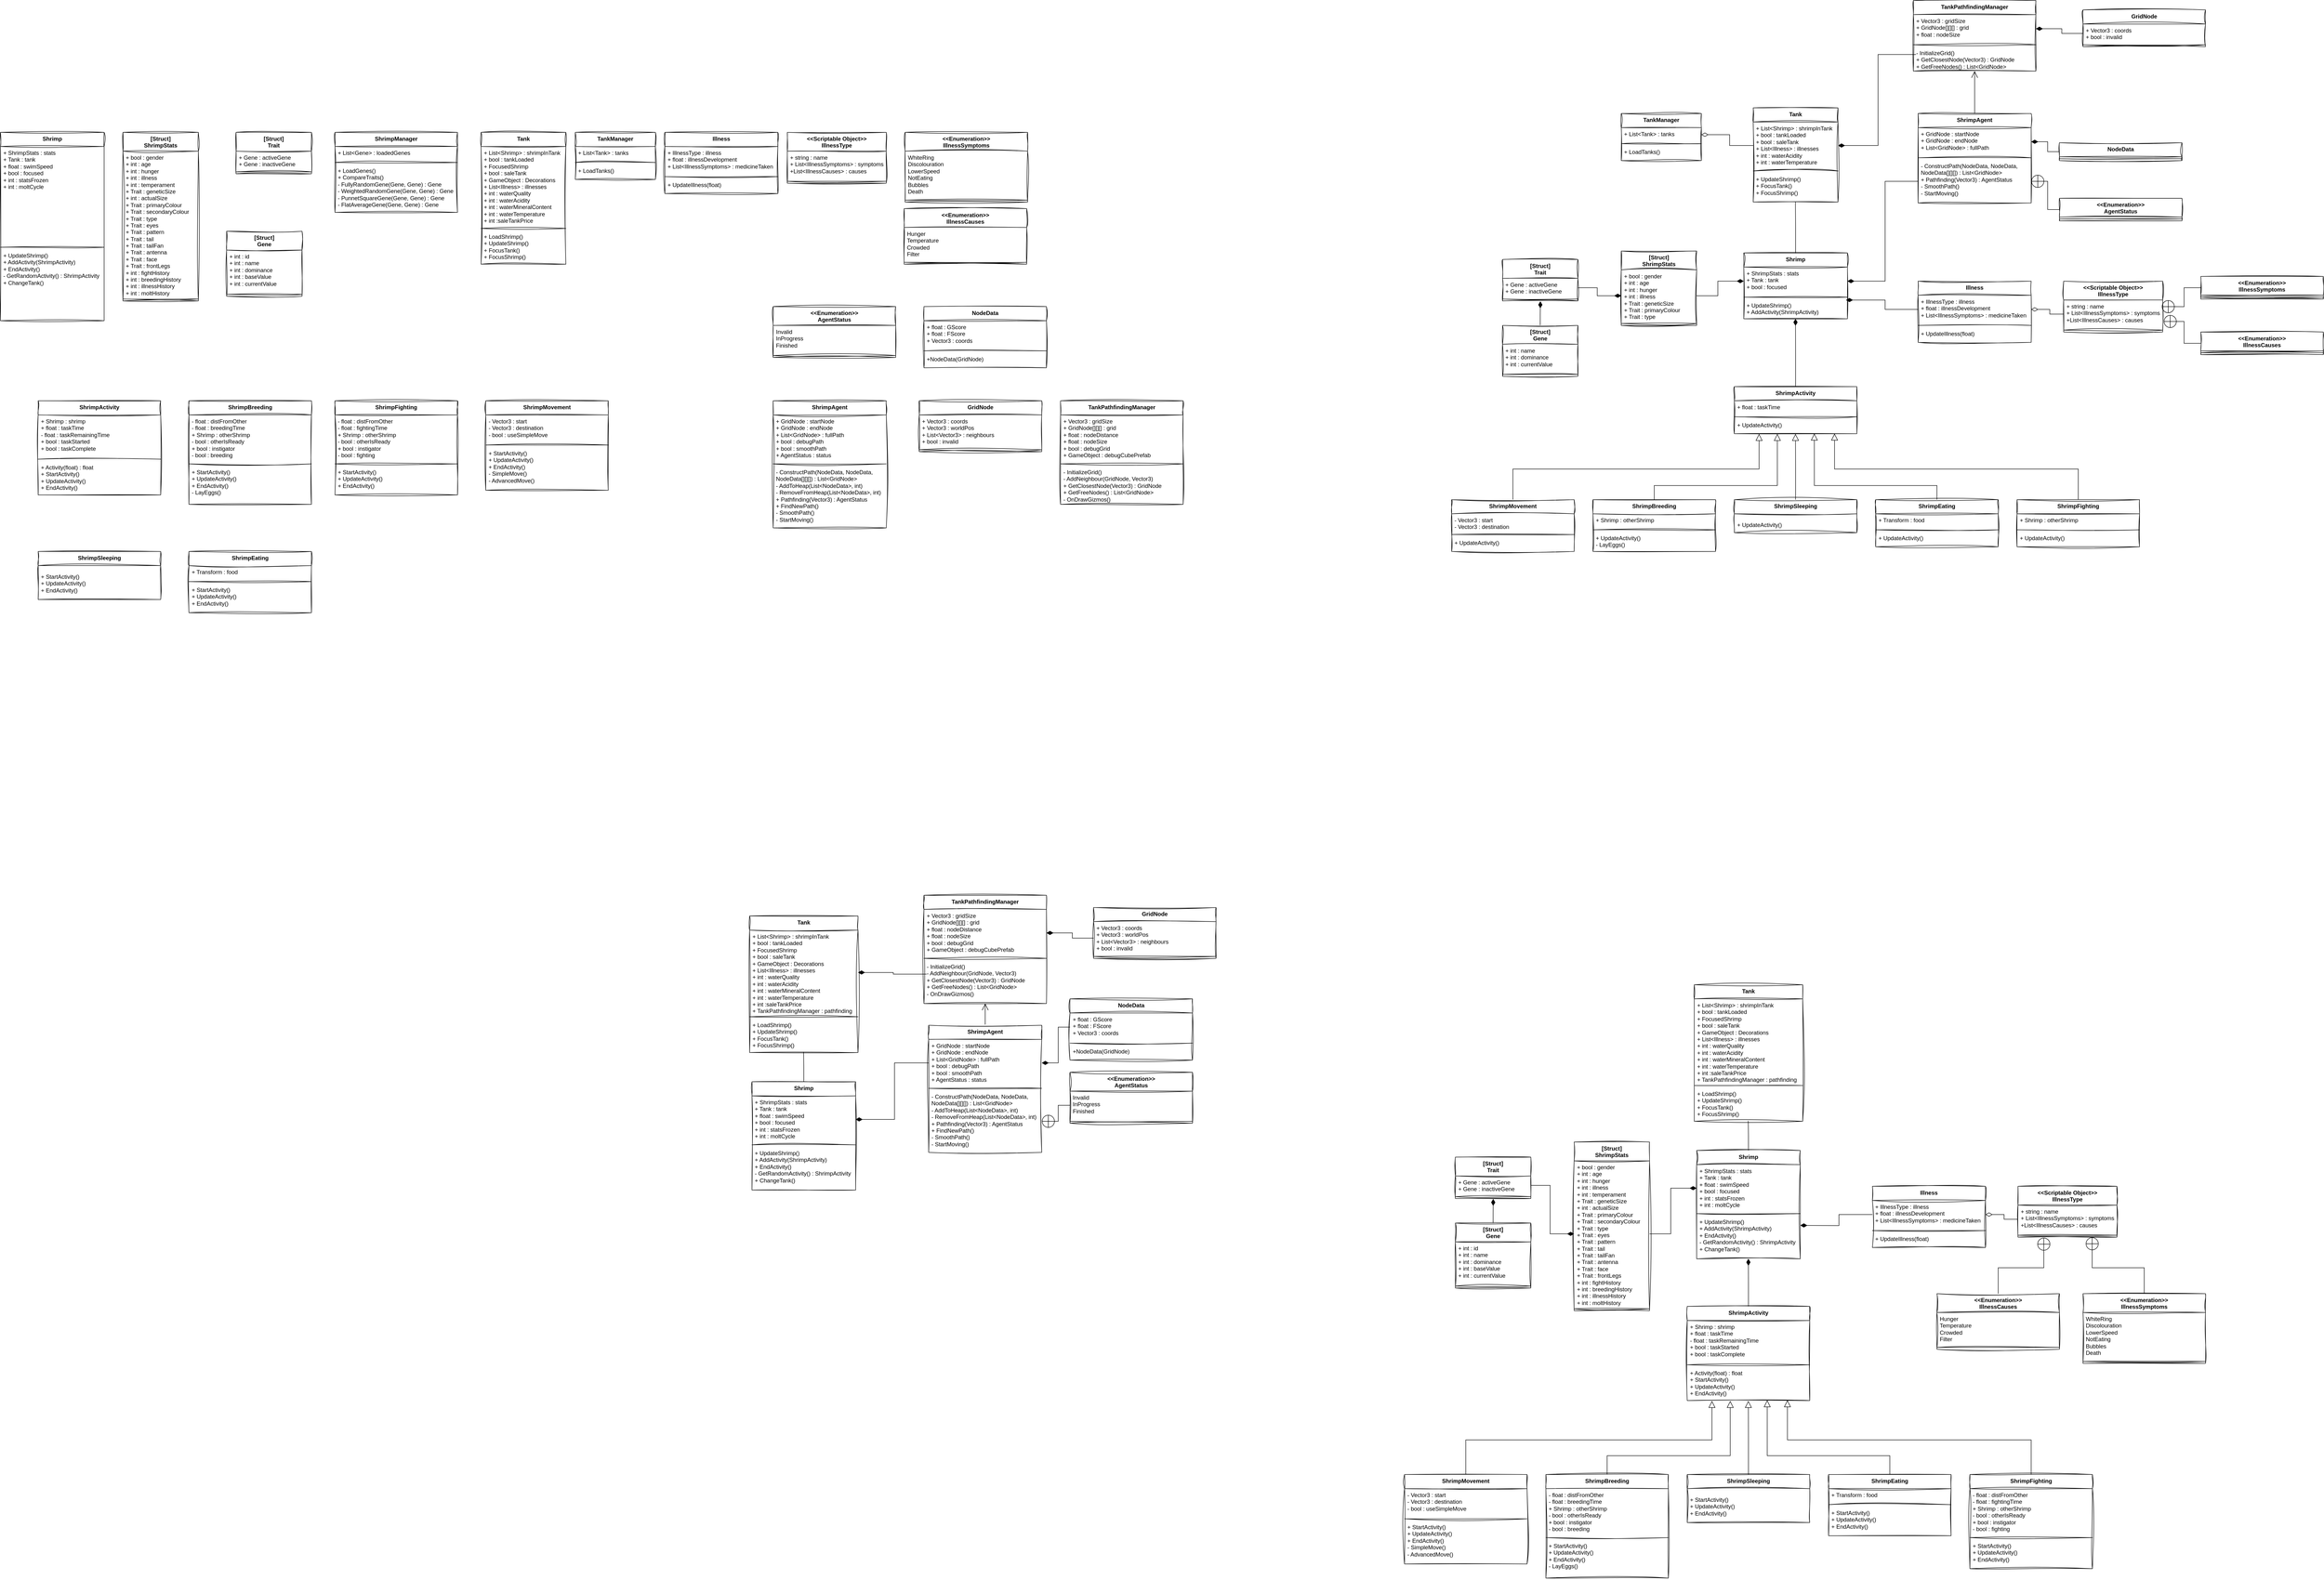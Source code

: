<mxfile version="26.0.11">
  <diagram id="C5RBs43oDa-KdzZeNtuy" name="Page-1">
    <mxGraphModel dx="2153" dy="1960" grid="1" gridSize="10" guides="1" tooltips="1" connect="1" arrows="1" fold="1" page="1" pageScale="1" pageWidth="827" pageHeight="1169" background="none" math="0" shadow="0">
      <root>
        <mxCell id="WIyWlLk6GJQsqaUBKTNV-0" />
        <mxCell id="WIyWlLk6GJQsqaUBKTNV-1" parent="WIyWlLk6GJQsqaUBKTNV-0" />
        <mxCell id="mRSwyks2PZKmi5KrkZY1-5" value="&lt;div&gt;[Struct]&lt;/div&gt;ShrimpStats" style="swimlane;fontStyle=1;align=center;verticalAlign=top;childLayout=stackLayout;horizontal=1;startSize=40;horizontalStack=0;resizeParent=1;resizeParentMax=0;resizeLast=0;collapsible=1;marginBottom=0;whiteSpace=wrap;html=1;sketch=1;curveFitting=1;jiggle=2;" parent="WIyWlLk6GJQsqaUBKTNV-1" vertex="1">
          <mxGeometry x="220" y="230" width="160" height="358" as="geometry" />
        </mxCell>
        <mxCell id="mRSwyks2PZKmi5KrkZY1-6" value="+ bool : gender&lt;div&gt;+ int : age&lt;br&gt;&lt;div&gt;+ int : hunger&lt;/div&gt;&lt;div&gt;+ int : illness&lt;/div&gt;&lt;div&gt;+ int : temperament&lt;/div&gt;&lt;div&gt;+ Trait&amp;nbsp;: geneticSize&lt;/div&gt;&lt;div&gt;+ int : actualSize&lt;/div&gt;&lt;div&gt;+ Trait&amp;nbsp;: primaryColour&lt;/div&gt;&lt;div&gt;+ Trait&amp;nbsp;: secondaryColour&lt;/div&gt;&lt;div&gt;+ Trait : type&lt;/div&gt;&lt;div&gt;+&amp;nbsp;&lt;span style=&quot;background-color: transparent; color: light-dark(rgb(0, 0, 0), rgb(255, 255, 255));&quot;&gt;Trait&lt;/span&gt;&lt;span style=&quot;background-color: transparent; color: light-dark(rgb(0, 0, 0), rgb(255, 255, 255));&quot;&gt;&amp;nbsp;:&amp;nbsp;&lt;/span&gt;&lt;span style=&quot;background-color: transparent; color: light-dark(rgb(0, 0, 0), rgb(255, 255, 255));&quot;&gt;eyes&lt;/span&gt;&lt;/div&gt;&lt;div&gt;&lt;span style=&quot;background-color: transparent; color: light-dark(rgb(0, 0, 0), rgb(255, 255, 255));&quot;&gt;+&amp;nbsp;&lt;/span&gt;&lt;span style=&quot;background-color: transparent; color: light-dark(rgb(0, 0, 0), rgb(255, 255, 255));&quot;&gt;Trait&lt;/span&gt;&lt;span style=&quot;background-color: transparent; color: light-dark(rgb(0, 0, 0), rgb(255, 255, 255));&quot;&gt;&amp;nbsp;:&amp;nbsp;&lt;/span&gt;pattern&lt;/div&gt;&lt;div&gt;&lt;span style=&quot;background-color: transparent; color: light-dark(rgb(0, 0, 0), rgb(255, 255, 255));&quot;&gt;+&amp;nbsp;&lt;/span&gt;&lt;span style=&quot;background-color: transparent; color: light-dark(rgb(0, 0, 0), rgb(255, 255, 255));&quot;&gt;Trait&lt;/span&gt;&lt;span style=&quot;background-color: transparent; color: light-dark(rgb(0, 0, 0), rgb(255, 255, 255));&quot;&gt;&amp;nbsp;:&amp;nbsp;&lt;/span&gt;tail&lt;/div&gt;&lt;div&gt;&lt;span style=&quot;background-color: transparent; color: light-dark(rgb(0, 0, 0), rgb(255, 255, 255));&quot;&gt;+&amp;nbsp;&lt;/span&gt;&lt;span style=&quot;background-color: transparent; color: light-dark(rgb(0, 0, 0), rgb(255, 255, 255));&quot;&gt;Trait&lt;/span&gt;&lt;span style=&quot;background-color: transparent; color: light-dark(rgb(0, 0, 0), rgb(255, 255, 255));&quot;&gt;&amp;nbsp;:&amp;nbsp;&lt;/span&gt;tailFan&lt;/div&gt;&lt;div&gt;&lt;span style=&quot;background-color: transparent; color: light-dark(rgb(0, 0, 0), rgb(255, 255, 255));&quot;&gt;+&amp;nbsp;&lt;/span&gt;&lt;span style=&quot;background-color: transparent; color: light-dark(rgb(0, 0, 0), rgb(255, 255, 255));&quot;&gt;Trait&lt;/span&gt;&lt;span style=&quot;background-color: transparent; color: light-dark(rgb(0, 0, 0), rgb(255, 255, 255));&quot;&gt;&amp;nbsp;:&amp;nbsp;&lt;/span&gt;antenna&lt;/div&gt;&lt;div&gt;&lt;span style=&quot;background-color: transparent; color: light-dark(rgb(0, 0, 0), rgb(255, 255, 255));&quot;&gt;+&amp;nbsp;&lt;/span&gt;&lt;span style=&quot;background-color: transparent; color: light-dark(rgb(0, 0, 0), rgb(255, 255, 255));&quot;&gt;Trait&lt;/span&gt;&lt;span style=&quot;background-color: transparent; color: light-dark(rgb(0, 0, 0), rgb(255, 255, 255));&quot;&gt;&amp;nbsp;:&amp;nbsp;&lt;/span&gt;face&lt;/div&gt;&lt;div&gt;&lt;span style=&quot;background-color: transparent; color: light-dark(rgb(0, 0, 0), rgb(255, 255, 255));&quot;&gt;+&amp;nbsp;&lt;/span&gt;&lt;span style=&quot;background-color: transparent; color: light-dark(rgb(0, 0, 0), rgb(255, 255, 255));&quot;&gt;Trait&lt;/span&gt;&lt;span style=&quot;background-color: transparent; color: light-dark(rgb(0, 0, 0), rgb(255, 255, 255));&quot;&gt;&amp;nbsp;:&amp;nbsp;&lt;/span&gt;frontLegs&lt;/div&gt;&lt;div&gt;+ int : fightHistory&lt;/div&gt;&lt;div&gt;+ int : breedingHistory&lt;/div&gt;&lt;div&gt;+ int : illnessHistory&lt;/div&gt;&lt;div&gt;+ int : moltHistory&lt;/div&gt;&lt;/div&gt;" style="text;strokeColor=none;fillColor=none;align=left;verticalAlign=top;spacingLeft=4;spacingRight=4;overflow=hidden;rotatable=0;points=[[0,0.5],[1,0.5]];portConstraint=eastwest;whiteSpace=wrap;html=1;sketch=1;curveFitting=1;jiggle=2;" parent="mRSwyks2PZKmi5KrkZY1-5" vertex="1">
          <mxGeometry y="40" width="160" height="310" as="geometry" />
        </mxCell>
        <mxCell id="mRSwyks2PZKmi5KrkZY1-7" value="" style="line;strokeWidth=1;fillColor=none;align=left;verticalAlign=middle;spacingTop=-1;spacingLeft=3;spacingRight=3;rotatable=0;labelPosition=right;points=[];portConstraint=eastwest;strokeColor=inherit;sketch=1;curveFitting=1;jiggle=2;" parent="mRSwyks2PZKmi5KrkZY1-5" vertex="1">
          <mxGeometry y="350" width="160" height="8" as="geometry" />
        </mxCell>
        <mxCell id="mRSwyks2PZKmi5KrkZY1-9" value="&lt;div&gt;[Struct]&lt;/div&gt;Gene" style="swimlane;fontStyle=1;align=center;verticalAlign=top;childLayout=stackLayout;horizontal=1;startSize=40;horizontalStack=0;resizeParent=1;resizeParentMax=0;resizeLast=0;collapsible=1;marginBottom=0;whiteSpace=wrap;html=1;sketch=1;curveFitting=1;jiggle=2;" parent="WIyWlLk6GJQsqaUBKTNV-1" vertex="1">
          <mxGeometry x="440" y="440" width="160" height="138" as="geometry" />
        </mxCell>
        <mxCell id="mRSwyks2PZKmi5KrkZY1-10" value="+ int : id&lt;div&gt;+ int : name&lt;/div&gt;&lt;div&gt;+ int : dominance&lt;/div&gt;&lt;div&gt;&lt;span style=&quot;background-color: transparent; color: light-dark(rgb(0, 0, 0), rgb(255, 255, 255));&quot;&gt;+ int : baseValue&lt;/span&gt;&lt;br&gt;&lt;/div&gt;&lt;div&gt;&lt;span style=&quot;background-color: transparent; color: light-dark(rgb(0, 0, 0), rgb(255, 255, 255));&quot;&gt;+ int : currentValue&lt;/span&gt;&lt;/div&gt;" style="text;strokeColor=none;fillColor=none;align=left;verticalAlign=top;spacingLeft=4;spacingRight=4;overflow=hidden;rotatable=0;points=[[0,0.5],[1,0.5]];portConstraint=eastwest;whiteSpace=wrap;html=1;sketch=1;curveFitting=1;jiggle=2;" parent="mRSwyks2PZKmi5KrkZY1-9" vertex="1">
          <mxGeometry y="40" width="160" height="90" as="geometry" />
        </mxCell>
        <mxCell id="mRSwyks2PZKmi5KrkZY1-11" value="" style="line;strokeWidth=1;fillColor=none;align=left;verticalAlign=middle;spacingTop=-1;spacingLeft=3;spacingRight=3;rotatable=0;labelPosition=right;points=[];portConstraint=eastwest;strokeColor=inherit;sketch=1;curveFitting=1;jiggle=2;" parent="mRSwyks2PZKmi5KrkZY1-9" vertex="1">
          <mxGeometry y="130" width="160" height="8" as="geometry" />
        </mxCell>
        <mxCell id="mRSwyks2PZKmi5KrkZY1-13" value="&lt;div&gt;&lt;span style=&quot;background-color: transparent; color: light-dark(rgb(0, 0, 0), rgb(255, 255, 255));&quot;&gt;[Struct]&lt;/span&gt;&lt;/div&gt;&lt;div&gt;&lt;span style=&quot;background-color: transparent; color: light-dark(rgb(0, 0, 0), rgb(255, 255, 255));&quot;&gt;Trait&lt;/span&gt;&lt;br&gt;&lt;/div&gt;" style="swimlane;fontStyle=1;align=center;verticalAlign=top;childLayout=stackLayout;horizontal=1;startSize=40;horizontalStack=0;resizeParent=1;resizeParentMax=0;resizeLast=0;collapsible=1;marginBottom=0;whiteSpace=wrap;html=1;sketch=1;curveFitting=1;jiggle=2;" parent="WIyWlLk6GJQsqaUBKTNV-1" vertex="1">
          <mxGeometry x="460" y="230" width="160" height="88" as="geometry" />
        </mxCell>
        <mxCell id="mRSwyks2PZKmi5KrkZY1-14" value="+ Gene : activeGene&lt;div&gt;+ Gene : inactiveGene&lt;/div&gt;" style="text;strokeColor=none;fillColor=none;align=left;verticalAlign=top;spacingLeft=4;spacingRight=4;overflow=hidden;rotatable=0;points=[[0,0.5],[1,0.5]];portConstraint=eastwest;whiteSpace=wrap;html=1;sketch=1;curveFitting=1;jiggle=2;" parent="mRSwyks2PZKmi5KrkZY1-13" vertex="1">
          <mxGeometry y="40" width="160" height="40" as="geometry" />
        </mxCell>
        <mxCell id="mRSwyks2PZKmi5KrkZY1-15" value="" style="line;strokeWidth=1;fillColor=none;align=left;verticalAlign=middle;spacingTop=-1;spacingLeft=3;spacingRight=3;rotatable=0;labelPosition=right;points=[];portConstraint=eastwest;strokeColor=inherit;sketch=1;curveFitting=1;jiggle=2;" parent="mRSwyks2PZKmi5KrkZY1-13" vertex="1">
          <mxGeometry y="80" width="160" height="8" as="geometry" />
        </mxCell>
        <mxCell id="mRSwyks2PZKmi5KrkZY1-17" value="&lt;div&gt;ShrimpManager&lt;/div&gt;" style="swimlane;fontStyle=1;align=center;verticalAlign=top;childLayout=stackLayout;horizontal=1;startSize=30;horizontalStack=0;resizeParent=1;resizeParentMax=0;resizeLast=0;collapsible=1;marginBottom=0;whiteSpace=wrap;html=1;sketch=1;curveFitting=1;jiggle=2;" parent="WIyWlLk6GJQsqaUBKTNV-1" vertex="1">
          <mxGeometry x="670" y="230" width="260" height="170" as="geometry" />
        </mxCell>
        <mxCell id="mRSwyks2PZKmi5KrkZY1-18" value="+ List&amp;lt;Gene&amp;gt; : loadedGenes" style="text;strokeColor=none;fillColor=none;align=left;verticalAlign=top;spacingLeft=4;spacingRight=4;overflow=hidden;rotatable=0;points=[[0,0.5],[1,0.5]];portConstraint=eastwest;whiteSpace=wrap;html=1;sketch=1;curveFitting=1;jiggle=2;" parent="mRSwyks2PZKmi5KrkZY1-17" vertex="1">
          <mxGeometry y="30" width="260" height="30" as="geometry" />
        </mxCell>
        <mxCell id="mRSwyks2PZKmi5KrkZY1-19" value="" style="line;strokeWidth=1;fillColor=none;align=left;verticalAlign=middle;spacingTop=-1;spacingLeft=3;spacingRight=3;rotatable=0;labelPosition=right;points=[];portConstraint=eastwest;strokeColor=inherit;sketch=1;curveFitting=1;jiggle=2;" parent="mRSwyks2PZKmi5KrkZY1-17" vertex="1">
          <mxGeometry y="60" width="260" height="8" as="geometry" />
        </mxCell>
        <mxCell id="mRSwyks2PZKmi5KrkZY1-20" value="+ LoadGenes()&lt;div&gt;+ CompareTraits()&lt;/div&gt;&lt;div&gt;- FullyRandomGene(Gene, Gene) : Gene&lt;br&gt;&lt;/div&gt;&lt;div&gt;- WeightedRandomGene(&lt;span style=&quot;background-color: transparent; color: light-dark(rgb(0, 0, 0), rgb(255, 255, 255));&quot;&gt;Gene, Gene&lt;/span&gt;&lt;span style=&quot;background-color: transparent; color: light-dark(rgb(0, 0, 0), rgb(255, 255, 255));&quot;&gt;) : Gene&lt;/span&gt;&lt;/div&gt;&lt;div&gt;- PunnetSquareGene(&lt;span style=&quot;background-color: transparent; color: light-dark(rgb(0, 0, 0), rgb(255, 255, 255));&quot;&gt;Gene, Gene&lt;/span&gt;&lt;span style=&quot;background-color: transparent; color: light-dark(rgb(0, 0, 0), rgb(255, 255, 255));&quot;&gt;) : Gene&lt;/span&gt;&lt;/div&gt;&lt;div&gt;- FlatAverageGene(&lt;span style=&quot;background-color: transparent; color: light-dark(rgb(0, 0, 0), rgb(255, 255, 255));&quot;&gt;Gene, Gene&lt;/span&gt;&lt;span style=&quot;background-color: transparent; color: light-dark(rgb(0, 0, 0), rgb(255, 255, 255));&quot;&gt;) : Gene&lt;/span&gt;&lt;/div&gt;" style="text;strokeColor=none;fillColor=none;align=left;verticalAlign=top;spacingLeft=4;spacingRight=4;overflow=hidden;rotatable=0;points=[[0,0.5],[1,0.5]];portConstraint=eastwest;whiteSpace=wrap;html=1;sketch=1;curveFitting=1;jiggle=2;" parent="mRSwyks2PZKmi5KrkZY1-17" vertex="1">
          <mxGeometry y="68" width="260" height="102" as="geometry" />
        </mxCell>
        <mxCell id="mRSwyks2PZKmi5KrkZY1-30" value="&lt;div&gt;Shrimp&lt;/div&gt;" style="swimlane;fontStyle=1;align=center;verticalAlign=top;childLayout=stackLayout;horizontal=1;startSize=30;horizontalStack=0;resizeParent=1;resizeParentMax=0;resizeLast=0;collapsible=1;marginBottom=0;whiteSpace=wrap;html=1;sketch=1;curveFitting=1;jiggle=2;" parent="WIyWlLk6GJQsqaUBKTNV-1" vertex="1">
          <mxGeometry x="-40" y="230" width="220" height="400" as="geometry" />
        </mxCell>
        <mxCell id="mRSwyks2PZKmi5KrkZY1-31" value="+ ShrimpStats : stats&lt;div&gt;&lt;div&gt;+ Tank : tank&lt;/div&gt;&lt;/div&gt;&lt;div&gt;+ float : swimSpeed&lt;/div&gt;&lt;div&gt;+ bool : focused&lt;/div&gt;&lt;div&gt;+ int : statsFrozen&lt;/div&gt;&lt;div&gt;+ int : moltCycle&lt;/div&gt;" style="text;strokeColor=none;fillColor=none;align=left;verticalAlign=top;spacingLeft=4;spacingRight=4;overflow=hidden;rotatable=0;points=[[0,0.5],[1,0.5]];portConstraint=eastwest;whiteSpace=wrap;html=1;sketch=1;curveFitting=1;jiggle=2;" parent="mRSwyks2PZKmi5KrkZY1-30" vertex="1">
          <mxGeometry y="30" width="220" height="210" as="geometry" />
        </mxCell>
        <mxCell id="mRSwyks2PZKmi5KrkZY1-32" value="" style="line;strokeWidth=1;fillColor=none;align=left;verticalAlign=middle;spacingTop=-1;spacingLeft=3;spacingRight=3;rotatable=0;labelPosition=right;points=[];portConstraint=eastwest;strokeColor=inherit;sketch=1;curveFitting=1;jiggle=2;" parent="mRSwyks2PZKmi5KrkZY1-30" vertex="1">
          <mxGeometry y="240" width="220" height="8" as="geometry" />
        </mxCell>
        <mxCell id="mRSwyks2PZKmi5KrkZY1-33" value="+ UpdateShrimp()&lt;div&gt;+ AddActivity(ShrimpActivity)&lt;/div&gt;&lt;div&gt;+ EndActivity()&lt;/div&gt;&lt;div&gt;- GetRandomActivity() : ShrimpActivity&lt;/div&gt;&lt;div&gt;+ ChangeTank()&lt;/div&gt;" style="text;strokeColor=none;fillColor=none;align=left;verticalAlign=top;spacingLeft=4;spacingRight=4;overflow=hidden;rotatable=0;points=[[0,0.5],[1,0.5]];portConstraint=eastwest;whiteSpace=wrap;html=1;sketch=1;curveFitting=1;jiggle=2;" parent="mRSwyks2PZKmi5KrkZY1-30" vertex="1">
          <mxGeometry y="248" width="220" height="152" as="geometry" />
        </mxCell>
        <mxCell id="mRSwyks2PZKmi5KrkZY1-34" value="&lt;div&gt;Tank&lt;/div&gt;" style="swimlane;fontStyle=1;align=center;verticalAlign=top;childLayout=stackLayout;horizontal=1;startSize=30;horizontalStack=0;resizeParent=1;resizeParentMax=0;resizeLast=0;collapsible=1;marginBottom=0;whiteSpace=wrap;html=1;sketch=1;curveFitting=1;jiggle=2;" parent="WIyWlLk6GJQsqaUBKTNV-1" vertex="1">
          <mxGeometry x="980" y="230" width="180" height="280" as="geometry" />
        </mxCell>
        <mxCell id="mRSwyks2PZKmi5KrkZY1-35" value="+ List&amp;lt;Shrimp&amp;gt; : shrimpInTank&lt;div&gt;+ bool : tankLoaded&lt;/div&gt;&lt;div&gt;+ FocusedShrimp&lt;/div&gt;&lt;div&gt;+ bool : saleTank&lt;/div&gt;&lt;div&gt;+ GameObject : Decorations&lt;/div&gt;&lt;div&gt;+ List&amp;lt;Illness&amp;gt; : illnesses&lt;/div&gt;&lt;div&gt;+ int : waterQuality&lt;/div&gt;&lt;div&gt;+ int : waterAcidity&lt;/div&gt;&lt;div&gt;+ int : waterMineralContent&lt;/div&gt;&lt;div&gt;+ int : waterTemperature&lt;/div&gt;&lt;div&gt;+ int :saleTankPrice&lt;/div&gt;" style="text;strokeColor=none;fillColor=none;align=left;verticalAlign=top;spacingLeft=4;spacingRight=4;overflow=hidden;rotatable=0;points=[[0,0.5],[1,0.5]];portConstraint=eastwest;whiteSpace=wrap;html=1;sketch=1;curveFitting=1;jiggle=2;" parent="mRSwyks2PZKmi5KrkZY1-34" vertex="1">
          <mxGeometry y="30" width="180" height="170" as="geometry" />
        </mxCell>
        <mxCell id="mRSwyks2PZKmi5KrkZY1-36" value="" style="line;strokeWidth=1;fillColor=none;align=left;verticalAlign=middle;spacingTop=-1;spacingLeft=3;spacingRight=3;rotatable=0;labelPosition=right;points=[];portConstraint=eastwest;strokeColor=inherit;sketch=1;curveFitting=1;jiggle=2;" parent="mRSwyks2PZKmi5KrkZY1-34" vertex="1">
          <mxGeometry y="200" width="180" height="8" as="geometry" />
        </mxCell>
        <mxCell id="mRSwyks2PZKmi5KrkZY1-37" value="&lt;div&gt;+ LoadShrimp()&lt;/div&gt;+ UpdateShrimp()&lt;div&gt;+ FocusTank()&lt;/div&gt;&lt;div&gt;+ FocusShrimp()&lt;/div&gt;" style="text;strokeColor=none;fillColor=none;align=left;verticalAlign=top;spacingLeft=4;spacingRight=4;overflow=hidden;rotatable=0;points=[[0,0.5],[1,0.5]];portConstraint=eastwest;whiteSpace=wrap;html=1;sketch=1;curveFitting=1;jiggle=2;" parent="mRSwyks2PZKmi5KrkZY1-34" vertex="1">
          <mxGeometry y="208" width="180" height="72" as="geometry" />
        </mxCell>
        <mxCell id="SNv1NsQP6o2LLq9E9Jz8-0" value="&lt;div&gt;ShrimpActivity&lt;/div&gt;" style="swimlane;fontStyle=1;align=center;verticalAlign=top;childLayout=stackLayout;horizontal=1;startSize=30;horizontalStack=0;resizeParent=1;resizeParentMax=0;resizeLast=0;collapsible=1;marginBottom=0;whiteSpace=wrap;html=1;sketch=1;curveFitting=1;jiggle=2;" parent="WIyWlLk6GJQsqaUBKTNV-1" vertex="1">
          <mxGeometry x="40" y="800" width="260" height="200" as="geometry" />
        </mxCell>
        <mxCell id="SNv1NsQP6o2LLq9E9Jz8-1" value="+ Shrimp : shrimp&lt;div&gt;+ float : taskTime&lt;/div&gt;&lt;div&gt;- float : taskRemainingTime&lt;/div&gt;&lt;div&gt;+ bool : taskStarted&lt;/div&gt;&lt;div&gt;+ bool : taskComplete&lt;br&gt;&lt;div&gt;&lt;br&gt;&lt;/div&gt;&lt;/div&gt;" style="text;strokeColor=none;fillColor=none;align=left;verticalAlign=top;spacingLeft=4;spacingRight=4;overflow=hidden;rotatable=0;points=[[0,0.5],[1,0.5]];portConstraint=eastwest;whiteSpace=wrap;html=1;sketch=1;curveFitting=1;jiggle=2;" parent="SNv1NsQP6o2LLq9E9Jz8-0" vertex="1">
          <mxGeometry y="30" width="260" height="90" as="geometry" />
        </mxCell>
        <mxCell id="SNv1NsQP6o2LLq9E9Jz8-2" value="" style="line;strokeWidth=1;fillColor=none;align=left;verticalAlign=middle;spacingTop=-1;spacingLeft=3;spacingRight=3;rotatable=0;labelPosition=right;points=[];portConstraint=eastwest;strokeColor=inherit;sketch=1;curveFitting=1;jiggle=2;" parent="SNv1NsQP6o2LLq9E9Jz8-0" vertex="1">
          <mxGeometry y="120" width="260" height="8" as="geometry" />
        </mxCell>
        <mxCell id="SNv1NsQP6o2LLq9E9Jz8-3" value="+ Activity(float) : float&lt;div&gt;+ StartActivity()&lt;/div&gt;&lt;div&gt;+ UpdateActivity()&lt;/div&gt;&lt;div&gt;+ EndActivity()&lt;/div&gt;" style="text;strokeColor=none;fillColor=none;align=left;verticalAlign=top;spacingLeft=4;spacingRight=4;overflow=hidden;rotatable=0;points=[[0,0.5],[1,0.5]];portConstraint=eastwest;whiteSpace=wrap;html=1;sketch=1;curveFitting=1;jiggle=2;" parent="SNv1NsQP6o2LLq9E9Jz8-0" vertex="1">
          <mxGeometry y="128" width="260" height="72" as="geometry" />
        </mxCell>
        <mxCell id="SNv1NsQP6o2LLq9E9Jz8-4" value="&lt;div&gt;ShrimpBreeding&lt;/div&gt;" style="swimlane;fontStyle=1;align=center;verticalAlign=top;childLayout=stackLayout;horizontal=1;startSize=30;horizontalStack=0;resizeParent=1;resizeParentMax=0;resizeLast=0;collapsible=1;marginBottom=0;whiteSpace=wrap;html=1;sketch=1;curveFitting=1;jiggle=2;" parent="WIyWlLk6GJQsqaUBKTNV-1" vertex="1">
          <mxGeometry x="360" y="800" width="260" height="220" as="geometry" />
        </mxCell>
        <mxCell id="SNv1NsQP6o2LLq9E9Jz8-5" value="- float : distFromOther&lt;div&gt;- float : breedingTime&lt;/div&gt;&lt;div&gt;+ Shrimp : otherShrimp&lt;/div&gt;&lt;div&gt;- bool : otherIsReady&lt;/div&gt;&lt;div&gt;+ bool : instigator&lt;/div&gt;&lt;div&gt;- bool : breeding&lt;br&gt;&lt;div&gt;&lt;br&gt;&lt;/div&gt;&lt;/div&gt;" style="text;strokeColor=none;fillColor=none;align=left;verticalAlign=top;spacingLeft=4;spacingRight=4;overflow=hidden;rotatable=0;points=[[0,0.5],[1,0.5]];portConstraint=eastwest;whiteSpace=wrap;html=1;sketch=1;curveFitting=1;jiggle=2;" parent="SNv1NsQP6o2LLq9E9Jz8-4" vertex="1">
          <mxGeometry y="30" width="260" height="100" as="geometry" />
        </mxCell>
        <mxCell id="SNv1NsQP6o2LLq9E9Jz8-6" value="" style="line;strokeWidth=1;fillColor=none;align=left;verticalAlign=middle;spacingTop=-1;spacingLeft=3;spacingRight=3;rotatable=0;labelPosition=right;points=[];portConstraint=eastwest;strokeColor=inherit;sketch=1;curveFitting=1;jiggle=2;" parent="SNv1NsQP6o2LLq9E9Jz8-4" vertex="1">
          <mxGeometry y="130" width="260" height="8" as="geometry" />
        </mxCell>
        <mxCell id="SNv1NsQP6o2LLq9E9Jz8-7" value="&lt;div&gt;+ StartActivity()&lt;/div&gt;&lt;div&gt;+ UpdateActivity()&lt;/div&gt;&lt;div&gt;+ EndActivity()&lt;/div&gt;&lt;div&gt;- LayEggs()&lt;/div&gt;" style="text;strokeColor=none;fillColor=none;align=left;verticalAlign=top;spacingLeft=4;spacingRight=4;overflow=hidden;rotatable=0;points=[[0,0.5],[1,0.5]];portConstraint=eastwest;whiteSpace=wrap;html=1;sketch=1;curveFitting=1;jiggle=2;" parent="SNv1NsQP6o2LLq9E9Jz8-4" vertex="1">
          <mxGeometry y="138" width="260" height="82" as="geometry" />
        </mxCell>
        <mxCell id="SNv1NsQP6o2LLq9E9Jz8-8" value="&lt;div&gt;ShrimpFighting&lt;/div&gt;" style="swimlane;fontStyle=1;align=center;verticalAlign=top;childLayout=stackLayout;horizontal=1;startSize=30;horizontalStack=0;resizeParent=1;resizeParentMax=0;resizeLast=0;collapsible=1;marginBottom=0;whiteSpace=wrap;html=1;sketch=1;curveFitting=1;jiggle=2;" parent="WIyWlLk6GJQsqaUBKTNV-1" vertex="1">
          <mxGeometry x="670" y="800" width="260" height="200" as="geometry" />
        </mxCell>
        <mxCell id="SNv1NsQP6o2LLq9E9Jz8-9" value="&lt;div&gt;- float : distFromOther&lt;div&gt;- float : fightingTime&lt;/div&gt;&lt;div&gt;+ Shrimp : otherShrimp&lt;/div&gt;&lt;div&gt;- bool : otherIsReady&lt;/div&gt;&lt;div&gt;+ bool : instigator&lt;/div&gt;&lt;div&gt;- bool : fighting&lt;br&gt;&lt;div&gt;&lt;br&gt;&lt;/div&gt;&lt;/div&gt;&lt;/div&gt;" style="text;strokeColor=none;fillColor=none;align=left;verticalAlign=top;spacingLeft=4;spacingRight=4;overflow=hidden;rotatable=0;points=[[0,0.5],[1,0.5]];portConstraint=eastwest;whiteSpace=wrap;html=1;sketch=1;curveFitting=1;jiggle=2;" parent="SNv1NsQP6o2LLq9E9Jz8-8" vertex="1">
          <mxGeometry y="30" width="260" height="100" as="geometry" />
        </mxCell>
        <mxCell id="SNv1NsQP6o2LLq9E9Jz8-10" value="" style="line;strokeWidth=1;fillColor=none;align=left;verticalAlign=middle;spacingTop=-1;spacingLeft=3;spacingRight=3;rotatable=0;labelPosition=right;points=[];portConstraint=eastwest;strokeColor=inherit;sketch=1;curveFitting=1;jiggle=2;" parent="SNv1NsQP6o2LLq9E9Jz8-8" vertex="1">
          <mxGeometry y="130" width="260" height="8" as="geometry" />
        </mxCell>
        <mxCell id="SNv1NsQP6o2LLq9E9Jz8-11" value="&lt;div&gt;+ StartActivity()&lt;/div&gt;&lt;div&gt;+ UpdateActivity()&lt;/div&gt;&lt;div&gt;+ EndActivity()&lt;/div&gt;" style="text;strokeColor=none;fillColor=none;align=left;verticalAlign=top;spacingLeft=4;spacingRight=4;overflow=hidden;rotatable=0;points=[[0,0.5],[1,0.5]];portConstraint=eastwest;whiteSpace=wrap;html=1;sketch=1;curveFitting=1;jiggle=2;" parent="SNv1NsQP6o2LLq9E9Jz8-8" vertex="1">
          <mxGeometry y="138" width="260" height="62" as="geometry" />
        </mxCell>
        <mxCell id="SNv1NsQP6o2LLq9E9Jz8-12" value="&lt;div&gt;ShrimpMovement&lt;/div&gt;" style="swimlane;fontStyle=1;align=center;verticalAlign=top;childLayout=stackLayout;horizontal=1;startSize=30;horizontalStack=0;resizeParent=1;resizeParentMax=0;resizeLast=0;collapsible=1;marginBottom=0;whiteSpace=wrap;html=1;sketch=1;curveFitting=1;jiggle=2;" parent="WIyWlLk6GJQsqaUBKTNV-1" vertex="1">
          <mxGeometry x="990" y="800" width="260" height="190" as="geometry" />
        </mxCell>
        <mxCell id="SNv1NsQP6o2LLq9E9Jz8-13" value="&lt;div&gt;- Vector3 : start&lt;/div&gt;&lt;div&gt;- Vector3 : destination&lt;/div&gt;&lt;div&gt;- bool : useSimpleMove&lt;/div&gt;" style="text;strokeColor=none;fillColor=none;align=left;verticalAlign=top;spacingLeft=4;spacingRight=4;overflow=hidden;rotatable=0;points=[[0,0.5],[1,0.5]];portConstraint=eastwest;whiteSpace=wrap;html=1;sketch=1;curveFitting=1;jiggle=2;" parent="SNv1NsQP6o2LLq9E9Jz8-12" vertex="1">
          <mxGeometry y="30" width="260" height="60" as="geometry" />
        </mxCell>
        <mxCell id="SNv1NsQP6o2LLq9E9Jz8-14" value="" style="line;strokeWidth=1;fillColor=none;align=left;verticalAlign=middle;spacingTop=-1;spacingLeft=3;spacingRight=3;rotatable=0;labelPosition=right;points=[];portConstraint=eastwest;strokeColor=inherit;sketch=1;curveFitting=1;jiggle=2;" parent="SNv1NsQP6o2LLq9E9Jz8-12" vertex="1">
          <mxGeometry y="90" width="260" height="8" as="geometry" />
        </mxCell>
        <mxCell id="SNv1NsQP6o2LLq9E9Jz8-15" value="&lt;div&gt;+ StartActivity()&lt;/div&gt;&lt;div&gt;+ UpdateActivity()&lt;/div&gt;&lt;div&gt;+ EndActivity()&lt;/div&gt;&lt;div&gt;- SimpleMove()&lt;/div&gt;&lt;div&gt;- AdvancedMove()&lt;/div&gt;" style="text;strokeColor=none;fillColor=none;align=left;verticalAlign=top;spacingLeft=4;spacingRight=4;overflow=hidden;rotatable=0;points=[[0,0.5],[1,0.5]];portConstraint=eastwest;whiteSpace=wrap;html=1;sketch=1;curveFitting=1;jiggle=2;" parent="SNv1NsQP6o2LLq9E9Jz8-12" vertex="1">
          <mxGeometry y="98" width="260" height="92" as="geometry" />
        </mxCell>
        <mxCell id="SNv1NsQP6o2LLq9E9Jz8-16" value="&lt;div&gt;ShrimpSleeping&lt;/div&gt;" style="swimlane;fontStyle=1;align=center;verticalAlign=top;childLayout=stackLayout;horizontal=1;startSize=30;horizontalStack=0;resizeParent=1;resizeParentMax=0;resizeLast=0;collapsible=1;marginBottom=0;whiteSpace=wrap;html=1;sketch=1;curveFitting=1;jiggle=2;" parent="WIyWlLk6GJQsqaUBKTNV-1" vertex="1">
          <mxGeometry x="40" y="1120" width="260" height="102" as="geometry" />
        </mxCell>
        <mxCell id="SNv1NsQP6o2LLq9E9Jz8-17" value="&lt;div&gt;&lt;br&gt;&lt;/div&gt;" style="text;strokeColor=none;fillColor=none;align=left;verticalAlign=top;spacingLeft=4;spacingRight=4;overflow=hidden;rotatable=0;points=[[0,0.5],[1,0.5]];portConstraint=eastwest;whiteSpace=wrap;html=1;sketch=1;curveFitting=1;jiggle=2;" parent="SNv1NsQP6o2LLq9E9Jz8-16" vertex="1">
          <mxGeometry y="30" width="260" height="10" as="geometry" />
        </mxCell>
        <mxCell id="SNv1NsQP6o2LLq9E9Jz8-18" value="" style="line;strokeWidth=1;fillColor=none;align=left;verticalAlign=middle;spacingTop=-1;spacingLeft=3;spacingRight=3;rotatable=0;labelPosition=right;points=[];portConstraint=eastwest;strokeColor=inherit;sketch=1;curveFitting=1;jiggle=2;" parent="SNv1NsQP6o2LLq9E9Jz8-16" vertex="1">
          <mxGeometry y="40" width="260" as="geometry" />
        </mxCell>
        <mxCell id="SNv1NsQP6o2LLq9E9Jz8-19" value="&lt;div&gt;+ StartActivity()&lt;/div&gt;&lt;div&gt;+ UpdateActivity()&lt;/div&gt;&lt;div&gt;+ EndActivity()&lt;/div&gt;" style="text;strokeColor=none;fillColor=none;align=left;verticalAlign=top;spacingLeft=4;spacingRight=4;overflow=hidden;rotatable=0;points=[[0,0.5],[1,0.5]];portConstraint=eastwest;whiteSpace=wrap;html=1;sketch=1;curveFitting=1;jiggle=2;" parent="SNv1NsQP6o2LLq9E9Jz8-16" vertex="1">
          <mxGeometry y="40" width="260" height="62" as="geometry" />
        </mxCell>
        <mxCell id="SNv1NsQP6o2LLq9E9Jz8-20" value="&lt;div&gt;ShrimpEating&lt;/div&gt;" style="swimlane;fontStyle=1;align=center;verticalAlign=top;childLayout=stackLayout;horizontal=1;startSize=30;horizontalStack=0;resizeParent=1;resizeParentMax=0;resizeLast=0;collapsible=1;marginBottom=0;whiteSpace=wrap;html=1;sketch=1;curveFitting=1;jiggle=2;" parent="WIyWlLk6GJQsqaUBKTNV-1" vertex="1">
          <mxGeometry x="360" y="1120" width="260" height="130" as="geometry" />
        </mxCell>
        <mxCell id="SNv1NsQP6o2LLq9E9Jz8-21" value="+ Transform : food&lt;div&gt;&lt;br&gt;&lt;/div&gt;" style="text;strokeColor=none;fillColor=none;align=left;verticalAlign=top;spacingLeft=4;spacingRight=4;overflow=hidden;rotatable=0;points=[[0,0.5],[1,0.5]];portConstraint=eastwest;whiteSpace=wrap;html=1;sketch=1;curveFitting=1;jiggle=2;" parent="SNv1NsQP6o2LLq9E9Jz8-20" vertex="1">
          <mxGeometry y="30" width="260" height="30" as="geometry" />
        </mxCell>
        <mxCell id="SNv1NsQP6o2LLq9E9Jz8-22" value="" style="line;strokeWidth=1;fillColor=none;align=left;verticalAlign=middle;spacingTop=-1;spacingLeft=3;spacingRight=3;rotatable=0;labelPosition=right;points=[];portConstraint=eastwest;strokeColor=inherit;sketch=1;curveFitting=1;jiggle=2;" parent="SNv1NsQP6o2LLq9E9Jz8-20" vertex="1">
          <mxGeometry y="60" width="260" height="8" as="geometry" />
        </mxCell>
        <mxCell id="SNv1NsQP6o2LLq9E9Jz8-23" value="&lt;div&gt;+ StartActivity()&lt;/div&gt;&lt;div&gt;+ UpdateActivity()&lt;/div&gt;&lt;div&gt;+ EndActivity()&lt;/div&gt;" style="text;strokeColor=none;fillColor=none;align=left;verticalAlign=top;spacingLeft=4;spacingRight=4;overflow=hidden;rotatable=0;points=[[0,0.5],[1,0.5]];portConstraint=eastwest;whiteSpace=wrap;html=1;sketch=1;curveFitting=1;jiggle=2;" parent="SNv1NsQP6o2LLq9E9Jz8-20" vertex="1">
          <mxGeometry y="68" width="260" height="62" as="geometry" />
        </mxCell>
        <mxCell id="xHYmu1EsvuNXmHOX9h4I-0" value="&lt;div&gt;TankManager&lt;/div&gt;" style="swimlane;fontStyle=1;align=center;verticalAlign=top;childLayout=stackLayout;horizontal=1;startSize=30;horizontalStack=0;resizeParent=1;resizeParentMax=0;resizeLast=0;collapsible=1;marginBottom=0;whiteSpace=wrap;html=1;sketch=1;curveFitting=1;jiggle=2;" vertex="1" parent="WIyWlLk6GJQsqaUBKTNV-1">
          <mxGeometry x="1180" y="230" width="170" height="100" as="geometry" />
        </mxCell>
        <mxCell id="xHYmu1EsvuNXmHOX9h4I-1" value="+ List&amp;lt;Tank&amp;gt; : tanks" style="text;strokeColor=none;fillColor=none;align=left;verticalAlign=top;spacingLeft=4;spacingRight=4;overflow=hidden;rotatable=0;points=[[0,0.5],[1,0.5]];portConstraint=eastwest;whiteSpace=wrap;html=1;sketch=1;curveFitting=1;jiggle=2;" vertex="1" parent="xHYmu1EsvuNXmHOX9h4I-0">
          <mxGeometry y="30" width="170" height="30" as="geometry" />
        </mxCell>
        <mxCell id="xHYmu1EsvuNXmHOX9h4I-2" value="" style="line;strokeWidth=1;fillColor=none;align=left;verticalAlign=middle;spacingTop=-1;spacingLeft=3;spacingRight=3;rotatable=0;labelPosition=right;points=[];portConstraint=eastwest;strokeColor=inherit;sketch=1;curveFitting=1;jiggle=2;" vertex="1" parent="xHYmu1EsvuNXmHOX9h4I-0">
          <mxGeometry y="60" width="170" height="8" as="geometry" />
        </mxCell>
        <mxCell id="xHYmu1EsvuNXmHOX9h4I-3" value="+ LoadTanks()" style="text;strokeColor=none;fillColor=none;align=left;verticalAlign=top;spacingLeft=4;spacingRight=4;overflow=hidden;rotatable=0;points=[[0,0.5],[1,0.5]];portConstraint=eastwest;whiteSpace=wrap;html=1;sketch=1;curveFitting=1;jiggle=2;" vertex="1" parent="xHYmu1EsvuNXmHOX9h4I-0">
          <mxGeometry y="68" width="170" height="32" as="geometry" />
        </mxCell>
        <mxCell id="xHYmu1EsvuNXmHOX9h4I-4" value="&lt;div&gt;ShrimpAgent&lt;/div&gt;" style="swimlane;fontStyle=1;align=center;verticalAlign=top;childLayout=stackLayout;horizontal=1;startSize=30;horizontalStack=0;resizeParent=1;resizeParentMax=0;resizeLast=0;collapsible=1;marginBottom=0;whiteSpace=wrap;html=1;sketch=1;curveFitting=1;jiggle=2;" vertex="1" parent="WIyWlLk6GJQsqaUBKTNV-1">
          <mxGeometry x="1600" y="800" width="240" height="270" as="geometry" />
        </mxCell>
        <mxCell id="xHYmu1EsvuNXmHOX9h4I-5" value="+ GridNode : startNode&lt;div&gt;+ GridNode : endNode&lt;/div&gt;&lt;div&gt;+ List&amp;lt;GridNode&amp;gt; : fullPath&lt;/div&gt;&lt;div&gt;+ bool : debugPath&lt;/div&gt;&lt;div&gt;+ bool : smoothPath&lt;br&gt;&lt;div&gt;+ AgentStatus : status&lt;/div&gt;&lt;/div&gt;" style="text;strokeColor=none;fillColor=none;align=left;verticalAlign=top;spacingLeft=4;spacingRight=4;overflow=hidden;rotatable=0;points=[[0,0.5],[1,0.5]];portConstraint=eastwest;whiteSpace=wrap;html=1;sketch=1;curveFitting=1;jiggle=2;" vertex="1" parent="xHYmu1EsvuNXmHOX9h4I-4">
          <mxGeometry y="30" width="240" height="100" as="geometry" />
        </mxCell>
        <mxCell id="xHYmu1EsvuNXmHOX9h4I-6" value="" style="line;strokeWidth=1;fillColor=none;align=left;verticalAlign=middle;spacingTop=-1;spacingLeft=3;spacingRight=3;rotatable=0;labelPosition=right;points=[];portConstraint=eastwest;strokeColor=inherit;sketch=1;curveFitting=1;jiggle=2;" vertex="1" parent="xHYmu1EsvuNXmHOX9h4I-4">
          <mxGeometry y="130" width="240" height="8" as="geometry" />
        </mxCell>
        <mxCell id="xHYmu1EsvuNXmHOX9h4I-7" value="- ConstructPath(NodeData, NodeData, NodeData[][][]) : List&amp;lt;GridNode&amp;gt;&lt;div&gt;- AddToHeap(List&amp;lt;NodeData&amp;gt;, int)&lt;/div&gt;&lt;div&gt;- RemoveFromHeap(List&amp;lt;NodeData&amp;gt;, int)&lt;/div&gt;&lt;div&gt;+ Pathfinding(Vector3) : AgentStatus&lt;/div&gt;&lt;div&gt;+ FindNewPath()&lt;/div&gt;&lt;div&gt;- SmoothPath()&lt;/div&gt;&lt;div&gt;- StartMoving()&lt;/div&gt;&lt;div&gt;&lt;br&gt;&lt;/div&gt;" style="text;strokeColor=none;fillColor=none;align=left;verticalAlign=top;spacingLeft=4;spacingRight=4;overflow=hidden;rotatable=0;points=[[0,0.5],[1,0.5]];portConstraint=eastwest;whiteSpace=wrap;html=1;sketch=1;curveFitting=1;jiggle=2;" vertex="1" parent="xHYmu1EsvuNXmHOX9h4I-4">
          <mxGeometry y="138" width="240" height="132" as="geometry" />
        </mxCell>
        <mxCell id="xHYmu1EsvuNXmHOX9h4I-8" value="&lt;div&gt;GridNode&lt;/div&gt;" style="swimlane;fontStyle=1;align=center;verticalAlign=top;childLayout=stackLayout;horizontal=1;startSize=30;horizontalStack=0;resizeParent=1;resizeParentMax=0;resizeLast=0;collapsible=1;marginBottom=0;whiteSpace=wrap;html=1;sketch=1;curveFitting=1;jiggle=2;" vertex="1" parent="WIyWlLk6GJQsqaUBKTNV-1">
          <mxGeometry x="1910" y="800" width="260" height="108" as="geometry" />
        </mxCell>
        <mxCell id="xHYmu1EsvuNXmHOX9h4I-9" value="+ Vector3 : coords&lt;div&gt;+ Vector3 : worldPos&lt;/div&gt;&lt;div&gt;+ List&amp;lt;Vector3&amp;gt; : neighbours&lt;/div&gt;&lt;div&gt;+ bool : invalid&lt;/div&gt;&lt;div&gt;&lt;div&gt;&lt;br&gt;&lt;/div&gt;&lt;/div&gt;" style="text;strokeColor=none;fillColor=none;align=left;verticalAlign=top;spacingLeft=4;spacingRight=4;overflow=hidden;rotatable=0;points=[[0,0.5],[1,0.5]];portConstraint=eastwest;whiteSpace=wrap;html=1;sketch=1;curveFitting=1;jiggle=2;" vertex="1" parent="xHYmu1EsvuNXmHOX9h4I-8">
          <mxGeometry y="30" width="260" height="70" as="geometry" />
        </mxCell>
        <mxCell id="xHYmu1EsvuNXmHOX9h4I-10" value="" style="line;strokeWidth=1;fillColor=none;align=left;verticalAlign=middle;spacingTop=-1;spacingLeft=3;spacingRight=3;rotatable=0;labelPosition=right;points=[];portConstraint=eastwest;strokeColor=inherit;sketch=1;curveFitting=1;jiggle=2;" vertex="1" parent="xHYmu1EsvuNXmHOX9h4I-8">
          <mxGeometry y="100" width="260" height="8" as="geometry" />
        </mxCell>
        <mxCell id="xHYmu1EsvuNXmHOX9h4I-12" value="&lt;div&gt;TankPathfindingManager&lt;/div&gt;" style="swimlane;fontStyle=1;align=center;verticalAlign=top;childLayout=stackLayout;horizontal=1;startSize=30;horizontalStack=0;resizeParent=1;resizeParentMax=0;resizeLast=0;collapsible=1;marginBottom=0;whiteSpace=wrap;html=1;sketch=1;curveFitting=1;jiggle=2;" vertex="1" parent="WIyWlLk6GJQsqaUBKTNV-1">
          <mxGeometry x="2210" y="800" width="260" height="220" as="geometry" />
        </mxCell>
        <mxCell id="xHYmu1EsvuNXmHOX9h4I-13" value="+ Vector3 : gridSize&lt;div&gt;+ GridNode[][][] : grid&lt;/div&gt;&lt;div&gt;+ float : nodeDistance&lt;/div&gt;&lt;div&gt;+ float : nodeSize&lt;br&gt;&lt;div&gt;&lt;div&gt;+ bool : debugGrid&lt;/div&gt;&lt;div&gt;+ GameObject : debugCubePrefab&lt;/div&gt;&lt;/div&gt;&lt;/div&gt;" style="text;strokeColor=none;fillColor=none;align=left;verticalAlign=top;spacingLeft=4;spacingRight=4;overflow=hidden;rotatable=0;points=[[0,0.5],[1,0.5]];portConstraint=eastwest;whiteSpace=wrap;html=1;sketch=1;curveFitting=1;jiggle=2;" vertex="1" parent="xHYmu1EsvuNXmHOX9h4I-12">
          <mxGeometry y="30" width="260" height="100" as="geometry" />
        </mxCell>
        <mxCell id="xHYmu1EsvuNXmHOX9h4I-14" value="" style="line;strokeWidth=1;fillColor=none;align=left;verticalAlign=middle;spacingTop=-1;spacingLeft=3;spacingRight=3;rotatable=0;labelPosition=right;points=[];portConstraint=eastwest;strokeColor=inherit;sketch=1;curveFitting=1;jiggle=2;" vertex="1" parent="xHYmu1EsvuNXmHOX9h4I-12">
          <mxGeometry y="130" width="260" height="8" as="geometry" />
        </mxCell>
        <mxCell id="xHYmu1EsvuNXmHOX9h4I-15" value="- InitializeGrid()&lt;div&gt;- AddNeighbour(GridNode, Vector3)&lt;/div&gt;&lt;div&gt;+ GetClosestNode(Vector3) : GridNode&lt;/div&gt;&lt;div&gt;+ GetFreeNodes() : List&amp;lt;GridNode&amp;gt;&lt;/div&gt;&lt;div&gt;- OnDrawGizmos()&lt;/div&gt;" style="text;strokeColor=none;fillColor=none;align=left;verticalAlign=top;spacingLeft=4;spacingRight=4;overflow=hidden;rotatable=0;points=[[0,0.5],[1,0.5]];portConstraint=eastwest;whiteSpace=wrap;html=1;sketch=1;curveFitting=1;jiggle=2;" vertex="1" parent="xHYmu1EsvuNXmHOX9h4I-12">
          <mxGeometry y="138" width="260" height="82" as="geometry" />
        </mxCell>
        <mxCell id="xHYmu1EsvuNXmHOX9h4I-16" value="&lt;div&gt;&amp;lt;&amp;lt;Enumeration&amp;gt;&amp;gt;&lt;/div&gt;&lt;div&gt;AgentStatus&lt;/div&gt;" style="swimlane;fontStyle=1;align=center;verticalAlign=top;childLayout=stackLayout;horizontal=1;startSize=40;horizontalStack=0;resizeParent=1;resizeParentMax=0;resizeLast=0;collapsible=1;marginBottom=0;whiteSpace=wrap;html=1;sketch=1;curveFitting=1;jiggle=2;" vertex="1" parent="WIyWlLk6GJQsqaUBKTNV-1">
          <mxGeometry x="1600" y="600" width="260" height="108" as="geometry" />
        </mxCell>
        <mxCell id="xHYmu1EsvuNXmHOX9h4I-17" value="&lt;div&gt;Invalid&lt;/div&gt;&lt;div&gt;InProgress&lt;/div&gt;&lt;div&gt;Finished&lt;/div&gt;" style="text;strokeColor=none;fillColor=none;align=left;verticalAlign=top;spacingLeft=4;spacingRight=4;overflow=hidden;rotatable=0;points=[[0,0.5],[1,0.5]];portConstraint=eastwest;whiteSpace=wrap;html=1;sketch=1;curveFitting=1;jiggle=2;" vertex="1" parent="xHYmu1EsvuNXmHOX9h4I-16">
          <mxGeometry y="40" width="260" height="60" as="geometry" />
        </mxCell>
        <mxCell id="xHYmu1EsvuNXmHOX9h4I-18" value="" style="line;strokeWidth=1;fillColor=none;align=left;verticalAlign=middle;spacingTop=-1;spacingLeft=3;spacingRight=3;rotatable=0;labelPosition=right;points=[];portConstraint=eastwest;strokeColor=inherit;sketch=1;curveFitting=1;jiggle=2;" vertex="1" parent="xHYmu1EsvuNXmHOX9h4I-16">
          <mxGeometry y="100" width="260" height="8" as="geometry" />
        </mxCell>
        <mxCell id="xHYmu1EsvuNXmHOX9h4I-20" value="&lt;div&gt;NodeData&lt;/div&gt;" style="swimlane;fontStyle=1;align=center;verticalAlign=top;childLayout=stackLayout;horizontal=1;startSize=30;horizontalStack=0;resizeParent=1;resizeParentMax=0;resizeLast=0;collapsible=1;marginBottom=0;whiteSpace=wrap;html=1;sketch=1;curveFitting=1;jiggle=2;" vertex="1" parent="WIyWlLk6GJQsqaUBKTNV-1">
          <mxGeometry x="1920" y="600" width="260" height="130" as="geometry" />
        </mxCell>
        <mxCell id="xHYmu1EsvuNXmHOX9h4I-21" value="+ float : GScore&lt;div&gt;+ float : FScore&lt;/div&gt;&lt;div&gt;+ Vector3 : coords&lt;/div&gt;&lt;div&gt;&lt;div&gt;&lt;br&gt;&lt;/div&gt;&lt;/div&gt;" style="text;strokeColor=none;fillColor=none;align=left;verticalAlign=top;spacingLeft=4;spacingRight=4;overflow=hidden;rotatable=0;points=[[0,0.5],[1,0.5]];portConstraint=eastwest;whiteSpace=wrap;html=1;sketch=1;curveFitting=1;jiggle=2;" vertex="1" parent="xHYmu1EsvuNXmHOX9h4I-20">
          <mxGeometry y="30" width="260" height="60" as="geometry" />
        </mxCell>
        <mxCell id="xHYmu1EsvuNXmHOX9h4I-22" value="" style="line;strokeWidth=1;fillColor=none;align=left;verticalAlign=middle;spacingTop=-1;spacingLeft=3;spacingRight=3;rotatable=0;labelPosition=right;points=[];portConstraint=eastwest;strokeColor=inherit;sketch=1;curveFitting=1;jiggle=2;" vertex="1" parent="xHYmu1EsvuNXmHOX9h4I-20">
          <mxGeometry y="90" width="260" height="8" as="geometry" />
        </mxCell>
        <mxCell id="xHYmu1EsvuNXmHOX9h4I-23" value="+NodeData(GridNode)&amp;nbsp;" style="text;strokeColor=none;fillColor=none;align=left;verticalAlign=top;spacingLeft=4;spacingRight=4;overflow=hidden;rotatable=0;points=[[0,0.5],[1,0.5]];portConstraint=eastwest;whiteSpace=wrap;html=1;sketch=1;curveFitting=1;jiggle=2;" vertex="1" parent="xHYmu1EsvuNXmHOX9h4I-20">
          <mxGeometry y="98" width="260" height="32" as="geometry" />
        </mxCell>
        <mxCell id="xHYmu1EsvuNXmHOX9h4I-24" value="&lt;div&gt;Illness&lt;/div&gt;" style="swimlane;fontStyle=1;align=center;verticalAlign=top;childLayout=stackLayout;horizontal=1;startSize=30;horizontalStack=0;resizeParent=1;resizeParentMax=0;resizeLast=0;collapsible=1;marginBottom=0;whiteSpace=wrap;html=1;sketch=1;curveFitting=1;jiggle=2;" vertex="1" parent="WIyWlLk6GJQsqaUBKTNV-1">
          <mxGeometry x="1370" y="230" width="240" height="130" as="geometry" />
        </mxCell>
        <mxCell id="xHYmu1EsvuNXmHOX9h4I-25" value="+ IllnessType : illness&lt;div&gt;+ float : illnessDevelopment&lt;/div&gt;&lt;div&gt;+ List&amp;lt;IllnessSymptoms&amp;gt; : medicineTaken&lt;/div&gt;" style="text;strokeColor=none;fillColor=none;align=left;verticalAlign=top;spacingLeft=4;spacingRight=4;overflow=hidden;rotatable=0;points=[[0,0.5],[1,0.5]];portConstraint=eastwest;whiteSpace=wrap;html=1;sketch=1;curveFitting=1;jiggle=2;" vertex="1" parent="xHYmu1EsvuNXmHOX9h4I-24">
          <mxGeometry y="30" width="240" height="60" as="geometry" />
        </mxCell>
        <mxCell id="xHYmu1EsvuNXmHOX9h4I-26" value="" style="line;strokeWidth=1;fillColor=none;align=left;verticalAlign=middle;spacingTop=-1;spacingLeft=3;spacingRight=3;rotatable=0;labelPosition=right;points=[];portConstraint=eastwest;strokeColor=inherit;sketch=1;curveFitting=1;jiggle=2;" vertex="1" parent="xHYmu1EsvuNXmHOX9h4I-24">
          <mxGeometry y="90" width="240" height="8" as="geometry" />
        </mxCell>
        <mxCell id="xHYmu1EsvuNXmHOX9h4I-27" value="+ UpdateIllness(float)" style="text;strokeColor=none;fillColor=none;align=left;verticalAlign=top;spacingLeft=4;spacingRight=4;overflow=hidden;rotatable=0;points=[[0,0.5],[1,0.5]];portConstraint=eastwest;whiteSpace=wrap;html=1;sketch=1;curveFitting=1;jiggle=2;" vertex="1" parent="xHYmu1EsvuNXmHOX9h4I-24">
          <mxGeometry y="98" width="240" height="32" as="geometry" />
        </mxCell>
        <mxCell id="xHYmu1EsvuNXmHOX9h4I-30" value="&lt;div&gt;&amp;lt;&amp;lt;Scriptable Object&amp;gt;&amp;gt;&lt;/div&gt;&lt;div&gt;IllnessType&lt;/div&gt;" style="swimlane;fontStyle=1;align=center;verticalAlign=top;childLayout=stackLayout;horizontal=1;startSize=40;horizontalStack=0;resizeParent=1;resizeParentMax=0;resizeLast=0;collapsible=1;marginBottom=0;whiteSpace=wrap;html=1;sketch=1;curveFitting=1;jiggle=2;" vertex="1" parent="WIyWlLk6GJQsqaUBKTNV-1">
          <mxGeometry x="1630" y="230" width="210" height="108" as="geometry" />
        </mxCell>
        <mxCell id="xHYmu1EsvuNXmHOX9h4I-31" value="&lt;div&gt;+ string : name&lt;/div&gt;+ List&amp;lt;IllnessSymptoms&amp;gt; : symptoms&lt;div&gt;+List&amp;lt;IllnessCauses&amp;gt; : causes&lt;/div&gt;" style="text;strokeColor=none;fillColor=none;align=left;verticalAlign=top;spacingLeft=4;spacingRight=4;overflow=hidden;rotatable=0;points=[[0,0.5],[1,0.5]];portConstraint=eastwest;whiteSpace=wrap;html=1;sketch=1;curveFitting=1;jiggle=2;" vertex="1" parent="xHYmu1EsvuNXmHOX9h4I-30">
          <mxGeometry y="40" width="210" height="60" as="geometry" />
        </mxCell>
        <mxCell id="xHYmu1EsvuNXmHOX9h4I-32" value="" style="line;strokeWidth=1;fillColor=none;align=left;verticalAlign=middle;spacingTop=-1;spacingLeft=3;spacingRight=3;rotatable=0;labelPosition=right;points=[];portConstraint=eastwest;strokeColor=inherit;sketch=1;curveFitting=1;jiggle=2;" vertex="1" parent="xHYmu1EsvuNXmHOX9h4I-30">
          <mxGeometry y="100" width="210" height="8" as="geometry" />
        </mxCell>
        <mxCell id="xHYmu1EsvuNXmHOX9h4I-34" value="&lt;div&gt;&amp;lt;&amp;lt;Enumeration&amp;gt;&amp;gt;&lt;/div&gt;&lt;div&gt;IllnessSymptoms&lt;/div&gt;" style="swimlane;fontStyle=1;align=center;verticalAlign=top;childLayout=stackLayout;horizontal=1;startSize=40;horizontalStack=0;resizeParent=1;resizeParentMax=0;resizeLast=0;collapsible=1;marginBottom=0;whiteSpace=wrap;html=1;sketch=1;curveFitting=1;jiggle=2;" vertex="1" parent="WIyWlLk6GJQsqaUBKTNV-1">
          <mxGeometry x="1880" y="230" width="260" height="148" as="geometry" />
        </mxCell>
        <mxCell id="xHYmu1EsvuNXmHOX9h4I-35" value="&lt;div&gt;WhiteRing&lt;/div&gt;&lt;div&gt;Discolouration&lt;/div&gt;&lt;div&gt;LowerSpeed&lt;/div&gt;&lt;div&gt;NotEating&lt;/div&gt;&lt;div&gt;Bubbles&lt;/div&gt;&lt;div&gt;Death&lt;/div&gt;" style="text;strokeColor=none;fillColor=none;align=left;verticalAlign=top;spacingLeft=4;spacingRight=4;overflow=hidden;rotatable=0;points=[[0,0.5],[1,0.5]];portConstraint=eastwest;whiteSpace=wrap;html=1;sketch=1;curveFitting=1;jiggle=2;" vertex="1" parent="xHYmu1EsvuNXmHOX9h4I-34">
          <mxGeometry y="40" width="260" height="100" as="geometry" />
        </mxCell>
        <mxCell id="xHYmu1EsvuNXmHOX9h4I-36" value="" style="line;strokeWidth=1;fillColor=none;align=left;verticalAlign=middle;spacingTop=-1;spacingLeft=3;spacingRight=3;rotatable=0;labelPosition=right;points=[];portConstraint=eastwest;strokeColor=inherit;sketch=1;curveFitting=1;jiggle=2;" vertex="1" parent="xHYmu1EsvuNXmHOX9h4I-34">
          <mxGeometry y="140" width="260" height="8" as="geometry" />
        </mxCell>
        <mxCell id="xHYmu1EsvuNXmHOX9h4I-37" value="&lt;div&gt;&amp;lt;&amp;lt;Enumeration&amp;gt;&amp;gt;&lt;/div&gt;&lt;div&gt;IllnessCauses&lt;/div&gt;" style="swimlane;fontStyle=1;align=center;verticalAlign=top;childLayout=stackLayout;horizontal=1;startSize=40;horizontalStack=0;resizeParent=1;resizeParentMax=0;resizeLast=0;collapsible=1;marginBottom=0;whiteSpace=wrap;html=1;sketch=1;curveFitting=1;jiggle=2;" vertex="1" parent="WIyWlLk6GJQsqaUBKTNV-1">
          <mxGeometry x="1878" y="392" width="260" height="118" as="geometry" />
        </mxCell>
        <mxCell id="xHYmu1EsvuNXmHOX9h4I-38" value="&lt;div&gt;Hunger&lt;/div&gt;&lt;div&gt;Temperature&lt;/div&gt;&lt;div&gt;Crowded&lt;/div&gt;&lt;div&gt;Filter&lt;/div&gt;" style="text;strokeColor=none;fillColor=none;align=left;verticalAlign=top;spacingLeft=4;spacingRight=4;overflow=hidden;rotatable=0;points=[[0,0.5],[1,0.5]];portConstraint=eastwest;whiteSpace=wrap;html=1;sketch=1;curveFitting=1;jiggle=2;" vertex="1" parent="xHYmu1EsvuNXmHOX9h4I-37">
          <mxGeometry y="40" width="260" height="70" as="geometry" />
        </mxCell>
        <mxCell id="xHYmu1EsvuNXmHOX9h4I-39" value="" style="line;strokeWidth=1;fillColor=none;align=left;verticalAlign=middle;spacingTop=-1;spacingLeft=3;spacingRight=3;rotatable=0;labelPosition=right;points=[];portConstraint=eastwest;strokeColor=inherit;sketch=1;curveFitting=1;jiggle=2;" vertex="1" parent="xHYmu1EsvuNXmHOX9h4I-37">
          <mxGeometry y="110" width="260" height="8" as="geometry" />
        </mxCell>
        <mxCell id="xHYmu1EsvuNXmHOX9h4I-40" value="&lt;div&gt;[Struct]&lt;/div&gt;ShrimpStats" style="swimlane;fontStyle=1;align=center;verticalAlign=top;childLayout=stackLayout;horizontal=1;startSize=40;horizontalStack=0;resizeParent=1;resizeParentMax=0;resizeLast=0;collapsible=1;marginBottom=0;whiteSpace=wrap;html=1;sketch=1;curveFitting=1;jiggle=2;" vertex="1" parent="WIyWlLk6GJQsqaUBKTNV-1">
          <mxGeometry x="3400" y="482" width="160" height="158" as="geometry" />
        </mxCell>
        <mxCell id="xHYmu1EsvuNXmHOX9h4I-41" value="+ bool : gender&lt;div&gt;+ int : age&lt;br&gt;&lt;div&gt;+ int : hunger&lt;/div&gt;&lt;div&gt;+ int : illness&lt;/div&gt;&lt;div&gt;&lt;span style=&quot;background-color: transparent; color: light-dark(rgb(0, 0, 0), rgb(255, 255, 255));&quot;&gt;+ Trait&amp;nbsp;: geneticSize&lt;/span&gt;&lt;/div&gt;&lt;div&gt;&lt;span style=&quot;background-color: transparent; color: light-dark(rgb(0, 0, 0), rgb(255, 255, 255));&quot;&gt;+ Trait&amp;nbsp;: primaryColour&lt;/span&gt;&lt;/div&gt;&lt;div&gt;&lt;span style=&quot;background-color: transparent; color: light-dark(rgb(0, 0, 0), rgb(255, 255, 255));&quot;&gt;+ Trait : type&lt;/span&gt;&lt;/div&gt;&lt;/div&gt;" style="text;strokeColor=none;fillColor=none;align=left;verticalAlign=top;spacingLeft=4;spacingRight=4;overflow=hidden;rotatable=0;points=[[0,0.5],[1,0.5]];portConstraint=eastwest;whiteSpace=wrap;html=1;sketch=1;curveFitting=1;jiggle=2;" vertex="1" parent="xHYmu1EsvuNXmHOX9h4I-40">
          <mxGeometry y="40" width="160" height="110" as="geometry" />
        </mxCell>
        <mxCell id="xHYmu1EsvuNXmHOX9h4I-42" value="" style="line;strokeWidth=1;fillColor=none;align=left;verticalAlign=middle;spacingTop=-1;spacingLeft=3;spacingRight=3;rotatable=0;labelPosition=right;points=[];portConstraint=eastwest;strokeColor=inherit;sketch=1;curveFitting=1;jiggle=2;" vertex="1" parent="xHYmu1EsvuNXmHOX9h4I-40">
          <mxGeometry y="150" width="160" height="8" as="geometry" />
        </mxCell>
        <mxCell id="xHYmu1EsvuNXmHOX9h4I-43" value="&lt;div&gt;[Struct]&lt;/div&gt;Gene" style="swimlane;fontStyle=1;align=center;verticalAlign=top;childLayout=stackLayout;horizontal=1;startSize=40;horizontalStack=0;resizeParent=1;resizeParentMax=0;resizeLast=0;collapsible=1;marginBottom=0;whiteSpace=wrap;html=1;sketch=1;curveFitting=1;jiggle=2;" vertex="1" parent="WIyWlLk6GJQsqaUBKTNV-1">
          <mxGeometry x="3148" y="640" width="160" height="108" as="geometry" />
        </mxCell>
        <mxCell id="xHYmu1EsvuNXmHOX9h4I-44" value="&lt;div&gt;+ int : name&lt;/div&gt;&lt;div&gt;+ int : dominance&lt;/div&gt;&lt;div&gt;&lt;span style=&quot;background-color: transparent; color: light-dark(rgb(0, 0, 0), rgb(255, 255, 255));&quot;&gt;+ int : currentValue&lt;/span&gt;&lt;/div&gt;" style="text;strokeColor=none;fillColor=none;align=left;verticalAlign=top;spacingLeft=4;spacingRight=4;overflow=hidden;rotatable=0;points=[[0,0.5],[1,0.5]];portConstraint=eastwest;whiteSpace=wrap;html=1;sketch=1;curveFitting=1;jiggle=2;" vertex="1" parent="xHYmu1EsvuNXmHOX9h4I-43">
          <mxGeometry y="40" width="160" height="60" as="geometry" />
        </mxCell>
        <mxCell id="xHYmu1EsvuNXmHOX9h4I-45" value="" style="line;strokeWidth=1;fillColor=none;align=left;verticalAlign=middle;spacingTop=-1;spacingLeft=3;spacingRight=3;rotatable=0;labelPosition=right;points=[];portConstraint=eastwest;strokeColor=inherit;sketch=1;curveFitting=1;jiggle=2;" vertex="1" parent="xHYmu1EsvuNXmHOX9h4I-43">
          <mxGeometry y="100" width="160" height="8" as="geometry" />
        </mxCell>
        <mxCell id="xHYmu1EsvuNXmHOX9h4I-46" value="&lt;div&gt;&lt;span style=&quot;background-color: transparent; color: light-dark(rgb(0, 0, 0), rgb(255, 255, 255));&quot;&gt;[Struct]&lt;/span&gt;&lt;/div&gt;&lt;div&gt;&lt;span style=&quot;background-color: transparent; color: light-dark(rgb(0, 0, 0), rgb(255, 255, 255));&quot;&gt;Trait&lt;/span&gt;&lt;br&gt;&lt;/div&gt;" style="swimlane;fontStyle=1;align=center;verticalAlign=top;childLayout=stackLayout;horizontal=1;startSize=40;horizontalStack=0;resizeParent=1;resizeParentMax=0;resizeLast=0;collapsible=1;marginBottom=0;whiteSpace=wrap;html=1;sketch=1;curveFitting=1;jiggle=2;" vertex="1" parent="WIyWlLk6GJQsqaUBKTNV-1">
          <mxGeometry x="3148" y="500" width="160" height="88" as="geometry" />
        </mxCell>
        <mxCell id="xHYmu1EsvuNXmHOX9h4I-47" value="+ Gene : activeGene&lt;div&gt;+ Gene : inactiveGene&lt;/div&gt;" style="text;strokeColor=none;fillColor=none;align=left;verticalAlign=top;spacingLeft=4;spacingRight=4;overflow=hidden;rotatable=0;points=[[0,0.5],[1,0.5]];portConstraint=eastwest;whiteSpace=wrap;html=1;sketch=1;curveFitting=1;jiggle=2;" vertex="1" parent="xHYmu1EsvuNXmHOX9h4I-46">
          <mxGeometry y="40" width="160" height="40" as="geometry" />
        </mxCell>
        <mxCell id="xHYmu1EsvuNXmHOX9h4I-48" value="" style="line;strokeWidth=1;fillColor=none;align=left;verticalAlign=middle;spacingTop=-1;spacingLeft=3;spacingRight=3;rotatable=0;labelPosition=right;points=[];portConstraint=eastwest;strokeColor=inherit;sketch=1;curveFitting=1;jiggle=2;" vertex="1" parent="xHYmu1EsvuNXmHOX9h4I-46">
          <mxGeometry y="80" width="160" height="8" as="geometry" />
        </mxCell>
        <mxCell id="xHYmu1EsvuNXmHOX9h4I-53" value="&lt;div&gt;Shrimp&lt;/div&gt;" style="swimlane;fontStyle=1;align=center;verticalAlign=top;childLayout=stackLayout;horizontal=1;startSize=30;horizontalStack=0;resizeParent=1;resizeParentMax=0;resizeLast=0;collapsible=1;marginBottom=0;whiteSpace=wrap;html=1;sketch=1;curveFitting=1;jiggle=2;" vertex="1" parent="WIyWlLk6GJQsqaUBKTNV-1">
          <mxGeometry x="3660" y="486" width="220" height="140" as="geometry" />
        </mxCell>
        <mxCell id="xHYmu1EsvuNXmHOX9h4I-54" value="+ ShrimpStats : stats&lt;div&gt;&lt;div&gt;+ Tank : tank&lt;/div&gt;&lt;/div&gt;&lt;div&gt;&lt;span style=&quot;background-color: transparent; color: light-dark(rgb(0, 0, 0), rgb(255, 255, 255));&quot;&gt;+ bool : focused&lt;/span&gt;&lt;/div&gt;&lt;div&gt;&lt;br&gt;&lt;/div&gt;" style="text;strokeColor=none;fillColor=none;align=left;verticalAlign=top;spacingLeft=4;spacingRight=4;overflow=hidden;rotatable=0;points=[[0,0.5],[1,0.5]];portConstraint=eastwest;whiteSpace=wrap;html=1;sketch=1;curveFitting=1;jiggle=2;" vertex="1" parent="xHYmu1EsvuNXmHOX9h4I-53">
          <mxGeometry y="30" width="220" height="60" as="geometry" />
        </mxCell>
        <mxCell id="xHYmu1EsvuNXmHOX9h4I-55" value="" style="line;strokeWidth=1;fillColor=none;align=left;verticalAlign=middle;spacingTop=-1;spacingLeft=3;spacingRight=3;rotatable=0;labelPosition=right;points=[];portConstraint=eastwest;strokeColor=inherit;sketch=1;curveFitting=1;jiggle=2;" vertex="1" parent="xHYmu1EsvuNXmHOX9h4I-53">
          <mxGeometry y="90" width="220" height="8" as="geometry" />
        </mxCell>
        <mxCell id="xHYmu1EsvuNXmHOX9h4I-56" value="+ UpdateShrimp()&lt;div&gt;+ AddActivity(ShrimpActivity)&lt;/div&gt;" style="text;strokeColor=none;fillColor=none;align=left;verticalAlign=top;spacingLeft=4;spacingRight=4;overflow=hidden;rotatable=0;points=[[0,0.5],[1,0.5]];portConstraint=eastwest;whiteSpace=wrap;html=1;sketch=1;curveFitting=1;jiggle=2;" vertex="1" parent="xHYmu1EsvuNXmHOX9h4I-53">
          <mxGeometry y="98" width="220" height="42" as="geometry" />
        </mxCell>
        <mxCell id="xHYmu1EsvuNXmHOX9h4I-57" value="&lt;div&gt;Tank&lt;/div&gt;" style="swimlane;fontStyle=1;align=center;verticalAlign=top;childLayout=stackLayout;horizontal=1;startSize=30;horizontalStack=0;resizeParent=1;resizeParentMax=0;resizeLast=0;collapsible=1;marginBottom=0;whiteSpace=wrap;html=1;sketch=1;curveFitting=1;jiggle=2;" vertex="1" parent="WIyWlLk6GJQsqaUBKTNV-1">
          <mxGeometry x="3680" y="178" width="180" height="200" as="geometry" />
        </mxCell>
        <mxCell id="xHYmu1EsvuNXmHOX9h4I-58" value="+ List&amp;lt;Shrimp&amp;gt; : shrimpInTank&lt;div&gt;+ bool : tankLoaded&lt;/div&gt;&lt;div&gt;&lt;span style=&quot;background-color: transparent; color: light-dark(rgb(0, 0, 0), rgb(255, 255, 255));&quot;&gt;+ bool : saleTank&lt;/span&gt;&lt;/div&gt;&lt;div&gt;&lt;span style=&quot;background-color: transparent; color: light-dark(rgb(0, 0, 0), rgb(255, 255, 255));&quot;&gt;+ List&amp;lt;Illness&amp;gt; : illnesses&lt;/span&gt;&lt;/div&gt;&lt;div&gt;&lt;span style=&quot;background-color: transparent; color: light-dark(rgb(0, 0, 0), rgb(255, 255, 255));&quot;&gt;+ int : waterAcidity&lt;/span&gt;&lt;/div&gt;&lt;div&gt;&lt;span style=&quot;background-color: transparent; color: light-dark(rgb(0, 0, 0), rgb(255, 255, 255));&quot;&gt;+ int : waterTemperature&lt;/span&gt;&lt;/div&gt;" style="text;strokeColor=none;fillColor=none;align=left;verticalAlign=top;spacingLeft=4;spacingRight=4;overflow=hidden;rotatable=0;points=[[0,0.5],[1,0.5]];portConstraint=eastwest;whiteSpace=wrap;html=1;sketch=1;curveFitting=1;jiggle=2;" vertex="1" parent="xHYmu1EsvuNXmHOX9h4I-57">
          <mxGeometry y="30" width="180" height="100" as="geometry" />
        </mxCell>
        <mxCell id="xHYmu1EsvuNXmHOX9h4I-59" value="" style="line;strokeWidth=1;fillColor=none;align=left;verticalAlign=middle;spacingTop=-1;spacingLeft=3;spacingRight=3;rotatable=0;labelPosition=right;points=[];portConstraint=eastwest;strokeColor=inherit;sketch=1;curveFitting=1;jiggle=2;" vertex="1" parent="xHYmu1EsvuNXmHOX9h4I-57">
          <mxGeometry y="130" width="180" height="8" as="geometry" />
        </mxCell>
        <mxCell id="xHYmu1EsvuNXmHOX9h4I-60" value="&lt;div&gt;&lt;span style=&quot;background-color: transparent; color: light-dark(rgb(0, 0, 0), rgb(255, 255, 255));&quot;&gt;+ UpdateShrimp()&lt;/span&gt;&lt;/div&gt;&lt;div&gt;+ FocusTank()&lt;/div&gt;&lt;div&gt;+ FocusShrimp()&lt;/div&gt;" style="text;strokeColor=none;fillColor=none;align=left;verticalAlign=top;spacingLeft=4;spacingRight=4;overflow=hidden;rotatable=0;points=[[0,0.5],[1,0.5]];portConstraint=eastwest;whiteSpace=wrap;html=1;sketch=1;curveFitting=1;jiggle=2;" vertex="1" parent="xHYmu1EsvuNXmHOX9h4I-57">
          <mxGeometry y="138" width="180" height="62" as="geometry" />
        </mxCell>
        <mxCell id="xHYmu1EsvuNXmHOX9h4I-61" value="&lt;div&gt;ShrimpActivity&lt;/div&gt;" style="swimlane;fontStyle=1;align=center;verticalAlign=top;childLayout=stackLayout;horizontal=1;startSize=30;horizontalStack=0;resizeParent=1;resizeParentMax=0;resizeLast=0;collapsible=1;marginBottom=0;whiteSpace=wrap;html=1;sketch=1;curveFitting=1;jiggle=2;" vertex="1" parent="WIyWlLk6GJQsqaUBKTNV-1">
          <mxGeometry x="3640" y="770" width="260" height="100" as="geometry" />
        </mxCell>
        <mxCell id="xHYmu1EsvuNXmHOX9h4I-62" value="&lt;div&gt;+ float : taskTime&lt;/div&gt;&lt;div&gt;&lt;br&gt;&lt;/div&gt;" style="text;strokeColor=none;fillColor=none;align=left;verticalAlign=top;spacingLeft=4;spacingRight=4;overflow=hidden;rotatable=0;points=[[0,0.5],[1,0.5]];portConstraint=eastwest;whiteSpace=wrap;html=1;sketch=1;curveFitting=1;jiggle=2;" vertex="1" parent="xHYmu1EsvuNXmHOX9h4I-61">
          <mxGeometry y="30" width="260" height="30" as="geometry" />
        </mxCell>
        <mxCell id="xHYmu1EsvuNXmHOX9h4I-63" value="" style="line;strokeWidth=1;fillColor=none;align=left;verticalAlign=middle;spacingTop=-1;spacingLeft=3;spacingRight=3;rotatable=0;labelPosition=right;points=[];portConstraint=eastwest;strokeColor=inherit;sketch=1;curveFitting=1;jiggle=2;" vertex="1" parent="xHYmu1EsvuNXmHOX9h4I-61">
          <mxGeometry y="60" width="260" height="8" as="geometry" />
        </mxCell>
        <mxCell id="xHYmu1EsvuNXmHOX9h4I-64" value="&lt;div&gt;+ UpdateActivity()&lt;/div&gt;" style="text;strokeColor=none;fillColor=none;align=left;verticalAlign=top;spacingLeft=4;spacingRight=4;overflow=hidden;rotatable=0;points=[[0,0.5],[1,0.5]];portConstraint=eastwest;whiteSpace=wrap;html=1;sketch=1;curveFitting=1;jiggle=2;" vertex="1" parent="xHYmu1EsvuNXmHOX9h4I-61">
          <mxGeometry y="68" width="260" height="32" as="geometry" />
        </mxCell>
        <mxCell id="xHYmu1EsvuNXmHOX9h4I-65" value="&lt;div&gt;ShrimpBreeding&lt;/div&gt;" style="swimlane;fontStyle=1;align=center;verticalAlign=top;childLayout=stackLayout;horizontal=1;startSize=30;horizontalStack=0;resizeParent=1;resizeParentMax=0;resizeLast=0;collapsible=1;marginBottom=0;whiteSpace=wrap;html=1;sketch=1;curveFitting=1;jiggle=2;" vertex="1" parent="WIyWlLk6GJQsqaUBKTNV-1">
          <mxGeometry x="3340" y="1010" width="260" height="110" as="geometry" />
        </mxCell>
        <mxCell id="xHYmu1EsvuNXmHOX9h4I-66" value="&lt;div&gt;+ Shrimp : otherShrimp&lt;/div&gt;" style="text;strokeColor=none;fillColor=none;align=left;verticalAlign=top;spacingLeft=4;spacingRight=4;overflow=hidden;rotatable=0;points=[[0,0.5],[1,0.5]];portConstraint=eastwest;whiteSpace=wrap;html=1;sketch=1;curveFitting=1;jiggle=2;" vertex="1" parent="xHYmu1EsvuNXmHOX9h4I-65">
          <mxGeometry y="30" width="260" height="30" as="geometry" />
        </mxCell>
        <mxCell id="xHYmu1EsvuNXmHOX9h4I-67" value="" style="line;strokeWidth=1;fillColor=none;align=left;verticalAlign=middle;spacingTop=-1;spacingLeft=3;spacingRight=3;rotatable=0;labelPosition=right;points=[];portConstraint=eastwest;strokeColor=inherit;sketch=1;curveFitting=1;jiggle=2;" vertex="1" parent="xHYmu1EsvuNXmHOX9h4I-65">
          <mxGeometry y="60" width="260" height="8" as="geometry" />
        </mxCell>
        <mxCell id="xHYmu1EsvuNXmHOX9h4I-68" value="&lt;div&gt;&lt;span style=&quot;background-color: transparent; color: light-dark(rgb(0, 0, 0), rgb(255, 255, 255));&quot;&gt;+ UpdateActivity()&lt;/span&gt;&lt;/div&gt;&lt;div&gt;&lt;span style=&quot;background-color: transparent; color: light-dark(rgb(0, 0, 0), rgb(255, 255, 255));&quot;&gt;- LayEggs()&lt;/span&gt;&lt;/div&gt;" style="text;strokeColor=none;fillColor=none;align=left;verticalAlign=top;spacingLeft=4;spacingRight=4;overflow=hidden;rotatable=0;points=[[0,0.5],[1,0.5]];portConstraint=eastwest;whiteSpace=wrap;html=1;sketch=1;curveFitting=1;jiggle=2;" vertex="1" parent="xHYmu1EsvuNXmHOX9h4I-65">
          <mxGeometry y="68" width="260" height="42" as="geometry" />
        </mxCell>
        <mxCell id="xHYmu1EsvuNXmHOX9h4I-69" value="&lt;div&gt;ShrimpFighting&lt;/div&gt;" style="swimlane;fontStyle=1;align=center;verticalAlign=top;childLayout=stackLayout;horizontal=1;startSize=30;horizontalStack=0;resizeParent=1;resizeParentMax=0;resizeLast=0;collapsible=1;marginBottom=0;whiteSpace=wrap;html=1;sketch=1;curveFitting=1;jiggle=2;" vertex="1" parent="WIyWlLk6GJQsqaUBKTNV-1">
          <mxGeometry x="4240" y="1010" width="260" height="100" as="geometry" />
        </mxCell>
        <mxCell id="xHYmu1EsvuNXmHOX9h4I-70" value="&lt;div&gt;+ Shrimp : otherShrimp&lt;/div&gt;" style="text;strokeColor=none;fillColor=none;align=left;verticalAlign=top;spacingLeft=4;spacingRight=4;overflow=hidden;rotatable=0;points=[[0,0.5],[1,0.5]];portConstraint=eastwest;whiteSpace=wrap;html=1;sketch=1;curveFitting=1;jiggle=2;" vertex="1" parent="xHYmu1EsvuNXmHOX9h4I-69">
          <mxGeometry y="30" width="260" height="30" as="geometry" />
        </mxCell>
        <mxCell id="xHYmu1EsvuNXmHOX9h4I-71" value="" style="line;strokeWidth=1;fillColor=none;align=left;verticalAlign=middle;spacingTop=-1;spacingLeft=3;spacingRight=3;rotatable=0;labelPosition=right;points=[];portConstraint=eastwest;strokeColor=inherit;sketch=1;curveFitting=1;jiggle=2;" vertex="1" parent="xHYmu1EsvuNXmHOX9h4I-69">
          <mxGeometry y="60" width="260" height="8" as="geometry" />
        </mxCell>
        <mxCell id="xHYmu1EsvuNXmHOX9h4I-72" value="&lt;div&gt;&lt;span style=&quot;background-color: transparent; color: light-dark(rgb(0, 0, 0), rgb(255, 255, 255));&quot;&gt;+ UpdateActivity()&lt;/span&gt;&lt;/div&gt;" style="text;strokeColor=none;fillColor=none;align=left;verticalAlign=top;spacingLeft=4;spacingRight=4;overflow=hidden;rotatable=0;points=[[0,0.5],[1,0.5]];portConstraint=eastwest;whiteSpace=wrap;html=1;sketch=1;curveFitting=1;jiggle=2;" vertex="1" parent="xHYmu1EsvuNXmHOX9h4I-69">
          <mxGeometry y="68" width="260" height="32" as="geometry" />
        </mxCell>
        <mxCell id="xHYmu1EsvuNXmHOX9h4I-73" value="&lt;div&gt;ShrimpMovement&lt;/div&gt;" style="swimlane;fontStyle=1;align=center;verticalAlign=top;childLayout=stackLayout;horizontal=1;startSize=30;horizontalStack=0;resizeParent=1;resizeParentMax=0;resizeLast=0;collapsible=1;marginBottom=0;whiteSpace=wrap;html=1;sketch=1;curveFitting=1;jiggle=2;" vertex="1" parent="WIyWlLk6GJQsqaUBKTNV-1">
          <mxGeometry x="3040" y="1010" width="260" height="110" as="geometry" />
        </mxCell>
        <mxCell id="xHYmu1EsvuNXmHOX9h4I-74" value="&lt;div&gt;- Vector3 : start&lt;/div&gt;&lt;div&gt;- Vector3 : destination&lt;/div&gt;&lt;div&gt;&lt;br&gt;&lt;/div&gt;" style="text;strokeColor=none;fillColor=none;align=left;verticalAlign=top;spacingLeft=4;spacingRight=4;overflow=hidden;rotatable=0;points=[[0,0.5],[1,0.5]];portConstraint=eastwest;whiteSpace=wrap;html=1;sketch=1;curveFitting=1;jiggle=2;" vertex="1" parent="xHYmu1EsvuNXmHOX9h4I-73">
          <mxGeometry y="30" width="260" height="40" as="geometry" />
        </mxCell>
        <mxCell id="xHYmu1EsvuNXmHOX9h4I-75" value="" style="line;strokeWidth=1;fillColor=none;align=left;verticalAlign=middle;spacingTop=-1;spacingLeft=3;spacingRight=3;rotatable=0;labelPosition=right;points=[];portConstraint=eastwest;strokeColor=inherit;sketch=1;curveFitting=1;jiggle=2;" vertex="1" parent="xHYmu1EsvuNXmHOX9h4I-73">
          <mxGeometry y="70" width="260" height="8" as="geometry" />
        </mxCell>
        <mxCell id="xHYmu1EsvuNXmHOX9h4I-76" value="&lt;div&gt;&lt;span style=&quot;background-color: transparent; color: light-dark(rgb(0, 0, 0), rgb(255, 255, 255));&quot;&gt;+ UpdateActivity()&lt;/span&gt;&lt;/div&gt;" style="text;strokeColor=none;fillColor=none;align=left;verticalAlign=top;spacingLeft=4;spacingRight=4;overflow=hidden;rotatable=0;points=[[0,0.5],[1,0.5]];portConstraint=eastwest;whiteSpace=wrap;html=1;sketch=1;curveFitting=1;jiggle=2;" vertex="1" parent="xHYmu1EsvuNXmHOX9h4I-73">
          <mxGeometry y="78" width="260" height="32" as="geometry" />
        </mxCell>
        <mxCell id="xHYmu1EsvuNXmHOX9h4I-77" value="&lt;div&gt;ShrimpSleeping&lt;/div&gt;" style="swimlane;fontStyle=1;align=center;verticalAlign=top;childLayout=stackLayout;horizontal=1;startSize=30;horizontalStack=0;resizeParent=1;resizeParentMax=0;resizeLast=0;collapsible=1;marginBottom=0;whiteSpace=wrap;html=1;sketch=1;curveFitting=1;jiggle=2;" vertex="1" parent="WIyWlLk6GJQsqaUBKTNV-1">
          <mxGeometry x="3640" y="1010" width="260" height="70" as="geometry" />
        </mxCell>
        <mxCell id="xHYmu1EsvuNXmHOX9h4I-78" value="&lt;div&gt;&lt;br&gt;&lt;/div&gt;" style="text;strokeColor=none;fillColor=none;align=left;verticalAlign=top;spacingLeft=4;spacingRight=4;overflow=hidden;rotatable=0;points=[[0,0.5],[1,0.5]];portConstraint=eastwest;whiteSpace=wrap;html=1;sketch=1;curveFitting=1;jiggle=2;" vertex="1" parent="xHYmu1EsvuNXmHOX9h4I-77">
          <mxGeometry y="30" width="260" height="10" as="geometry" />
        </mxCell>
        <mxCell id="xHYmu1EsvuNXmHOX9h4I-79" value="" style="line;strokeWidth=1;fillColor=none;align=left;verticalAlign=middle;spacingTop=-1;spacingLeft=3;spacingRight=3;rotatable=0;labelPosition=right;points=[];portConstraint=eastwest;strokeColor=inherit;sketch=1;curveFitting=1;jiggle=2;" vertex="1" parent="xHYmu1EsvuNXmHOX9h4I-77">
          <mxGeometry y="40" width="260" as="geometry" />
        </mxCell>
        <mxCell id="xHYmu1EsvuNXmHOX9h4I-80" value="&lt;div&gt;&lt;span style=&quot;background-color: transparent; color: light-dark(rgb(0, 0, 0), rgb(255, 255, 255));&quot;&gt;+ UpdateActivity()&lt;/span&gt;&lt;/div&gt;" style="text;strokeColor=none;fillColor=none;align=left;verticalAlign=top;spacingLeft=4;spacingRight=4;overflow=hidden;rotatable=0;points=[[0,0.5],[1,0.5]];portConstraint=eastwest;whiteSpace=wrap;html=1;sketch=1;curveFitting=1;jiggle=2;" vertex="1" parent="xHYmu1EsvuNXmHOX9h4I-77">
          <mxGeometry y="40" width="260" height="30" as="geometry" />
        </mxCell>
        <mxCell id="xHYmu1EsvuNXmHOX9h4I-81" value="&lt;div&gt;ShrimpEating&lt;/div&gt;" style="swimlane;fontStyle=1;align=center;verticalAlign=top;childLayout=stackLayout;horizontal=1;startSize=30;horizontalStack=0;resizeParent=1;resizeParentMax=0;resizeLast=0;collapsible=1;marginBottom=0;whiteSpace=wrap;html=1;sketch=1;curveFitting=1;jiggle=2;" vertex="1" parent="WIyWlLk6GJQsqaUBKTNV-1">
          <mxGeometry x="3940" y="1010" width="260" height="100" as="geometry" />
        </mxCell>
        <mxCell id="xHYmu1EsvuNXmHOX9h4I-82" value="+ Transform : food&lt;div&gt;&lt;br&gt;&lt;/div&gt;" style="text;strokeColor=none;fillColor=none;align=left;verticalAlign=top;spacingLeft=4;spacingRight=4;overflow=hidden;rotatable=0;points=[[0,0.5],[1,0.5]];portConstraint=eastwest;whiteSpace=wrap;html=1;sketch=1;curveFitting=1;jiggle=2;" vertex="1" parent="xHYmu1EsvuNXmHOX9h4I-81">
          <mxGeometry y="30" width="260" height="30" as="geometry" />
        </mxCell>
        <mxCell id="xHYmu1EsvuNXmHOX9h4I-83" value="" style="line;strokeWidth=1;fillColor=none;align=left;verticalAlign=middle;spacingTop=-1;spacingLeft=3;spacingRight=3;rotatable=0;labelPosition=right;points=[];portConstraint=eastwest;strokeColor=inherit;sketch=1;curveFitting=1;jiggle=2;" vertex="1" parent="xHYmu1EsvuNXmHOX9h4I-81">
          <mxGeometry y="60" width="260" height="8" as="geometry" />
        </mxCell>
        <mxCell id="xHYmu1EsvuNXmHOX9h4I-84" value="&lt;div&gt;&lt;span style=&quot;background-color: transparent; color: light-dark(rgb(0, 0, 0), rgb(255, 255, 255));&quot;&gt;+ UpdateActivity()&lt;/span&gt;&lt;/div&gt;" style="text;strokeColor=none;fillColor=none;align=left;verticalAlign=top;spacingLeft=4;spacingRight=4;overflow=hidden;rotatable=0;points=[[0,0.5],[1,0.5]];portConstraint=eastwest;whiteSpace=wrap;html=1;sketch=1;curveFitting=1;jiggle=2;" vertex="1" parent="xHYmu1EsvuNXmHOX9h4I-81">
          <mxGeometry y="68" width="260" height="32" as="geometry" />
        </mxCell>
        <mxCell id="xHYmu1EsvuNXmHOX9h4I-85" value="&lt;div&gt;TankManager&lt;/div&gt;" style="swimlane;fontStyle=1;align=center;verticalAlign=top;childLayout=stackLayout;horizontal=1;startSize=30;horizontalStack=0;resizeParent=1;resizeParentMax=0;resizeLast=0;collapsible=1;marginBottom=0;whiteSpace=wrap;html=1;sketch=1;curveFitting=1;jiggle=2;" vertex="1" parent="WIyWlLk6GJQsqaUBKTNV-1">
          <mxGeometry x="3400" y="190" width="170" height="100" as="geometry" />
        </mxCell>
        <mxCell id="xHYmu1EsvuNXmHOX9h4I-86" value="+ List&amp;lt;Tank&amp;gt; : tanks" style="text;strokeColor=none;fillColor=none;align=left;verticalAlign=top;spacingLeft=4;spacingRight=4;overflow=hidden;rotatable=0;points=[[0,0.5],[1,0.5]];portConstraint=eastwest;whiteSpace=wrap;html=1;sketch=1;curveFitting=1;jiggle=2;" vertex="1" parent="xHYmu1EsvuNXmHOX9h4I-85">
          <mxGeometry y="30" width="170" height="30" as="geometry" />
        </mxCell>
        <mxCell id="xHYmu1EsvuNXmHOX9h4I-87" value="" style="line;strokeWidth=1;fillColor=none;align=left;verticalAlign=middle;spacingTop=-1;spacingLeft=3;spacingRight=3;rotatable=0;labelPosition=right;points=[];portConstraint=eastwest;strokeColor=inherit;sketch=1;curveFitting=1;jiggle=2;" vertex="1" parent="xHYmu1EsvuNXmHOX9h4I-85">
          <mxGeometry y="60" width="170" height="8" as="geometry" />
        </mxCell>
        <mxCell id="xHYmu1EsvuNXmHOX9h4I-88" value="+ LoadTanks()" style="text;strokeColor=none;fillColor=none;align=left;verticalAlign=top;spacingLeft=4;spacingRight=4;overflow=hidden;rotatable=0;points=[[0,0.5],[1,0.5]];portConstraint=eastwest;whiteSpace=wrap;html=1;sketch=1;curveFitting=1;jiggle=2;" vertex="1" parent="xHYmu1EsvuNXmHOX9h4I-85">
          <mxGeometry y="68" width="170" height="32" as="geometry" />
        </mxCell>
        <mxCell id="xHYmu1EsvuNXmHOX9h4I-139" style="edgeStyle=orthogonalEdgeStyle;rounded=0;orthogonalLoop=1;jettySize=auto;html=1;exitX=0.5;exitY=0;exitDx=0;exitDy=0;entryX=0.5;entryY=1;entryDx=0;entryDy=0;endArrow=open;endFill=0;endSize=12;" edge="1" parent="WIyWlLk6GJQsqaUBKTNV-1" source="xHYmu1EsvuNXmHOX9h4I-89" target="xHYmu1EsvuNXmHOX9h4I-96">
          <mxGeometry relative="1" as="geometry" />
        </mxCell>
        <mxCell id="xHYmu1EsvuNXmHOX9h4I-89" value="&lt;div&gt;ShrimpAgent&lt;/div&gt;" style="swimlane;fontStyle=1;align=center;verticalAlign=top;childLayout=stackLayout;horizontal=1;startSize=30;horizontalStack=0;resizeParent=1;resizeParentMax=0;resizeLast=0;collapsible=1;marginBottom=0;whiteSpace=wrap;html=1;sketch=1;curveFitting=1;jiggle=2;" vertex="1" parent="WIyWlLk6GJQsqaUBKTNV-1">
          <mxGeometry x="4030" y="190" width="240" height="190" as="geometry" />
        </mxCell>
        <mxCell id="xHYmu1EsvuNXmHOX9h4I-90" value="+ GridNode : startNode&lt;div&gt;+ GridNode : endNode&lt;/div&gt;&lt;div&gt;+ List&amp;lt;GridNode&amp;gt; : fullPath&lt;/div&gt;" style="text;strokeColor=none;fillColor=none;align=left;verticalAlign=top;spacingLeft=4;spacingRight=4;overflow=hidden;rotatable=0;points=[[0,0.5],[1,0.5]];portConstraint=eastwest;whiteSpace=wrap;html=1;sketch=1;curveFitting=1;jiggle=2;" vertex="1" parent="xHYmu1EsvuNXmHOX9h4I-89">
          <mxGeometry y="30" width="240" height="60" as="geometry" />
        </mxCell>
        <mxCell id="xHYmu1EsvuNXmHOX9h4I-91" value="" style="line;strokeWidth=1;fillColor=none;align=left;verticalAlign=middle;spacingTop=-1;spacingLeft=3;spacingRight=3;rotatable=0;labelPosition=right;points=[];portConstraint=eastwest;strokeColor=inherit;sketch=1;curveFitting=1;jiggle=2;" vertex="1" parent="xHYmu1EsvuNXmHOX9h4I-89">
          <mxGeometry y="90" width="240" height="8" as="geometry" />
        </mxCell>
        <mxCell id="xHYmu1EsvuNXmHOX9h4I-92" value="- ConstructPath(NodeData, NodeData, NodeData[][][]) : List&amp;lt;GridNode&amp;gt;&lt;div&gt;&lt;span style=&quot;background-color: transparent; color: light-dark(rgb(0, 0, 0), rgb(255, 255, 255));&quot;&gt;+ Pathfinding(Vector3) : AgentStatus&lt;/span&gt;&lt;/div&gt;&lt;div&gt;&lt;span style=&quot;background-color: transparent; color: light-dark(rgb(0, 0, 0), rgb(255, 255, 255));&quot;&gt;- SmoothPath()&lt;/span&gt;&lt;/div&gt;&lt;div&gt;- StartMoving()&lt;/div&gt;&lt;div&gt;&lt;br&gt;&lt;/div&gt;" style="text;strokeColor=none;fillColor=none;align=left;verticalAlign=top;spacingLeft=4;spacingRight=4;overflow=hidden;rotatable=0;points=[[0,0.5],[1,0.5]];portConstraint=eastwest;whiteSpace=wrap;html=1;sketch=1;curveFitting=1;jiggle=2;" vertex="1" parent="xHYmu1EsvuNXmHOX9h4I-89">
          <mxGeometry y="98" width="240" height="92" as="geometry" />
        </mxCell>
        <mxCell id="xHYmu1EsvuNXmHOX9h4I-93" value="&lt;div&gt;GridNode&lt;/div&gt;" style="swimlane;fontStyle=1;align=center;verticalAlign=top;childLayout=stackLayout;horizontal=1;startSize=30;horizontalStack=0;resizeParent=1;resizeParentMax=0;resizeLast=0;collapsible=1;marginBottom=0;whiteSpace=wrap;html=1;sketch=1;curveFitting=1;jiggle=2;" vertex="1" parent="WIyWlLk6GJQsqaUBKTNV-1">
          <mxGeometry x="4380" y="-30" width="260" height="78" as="geometry" />
        </mxCell>
        <mxCell id="xHYmu1EsvuNXmHOX9h4I-94" value="+ Vector3 : coords&lt;div&gt;&lt;span style=&quot;background-color: transparent; color: light-dark(rgb(0, 0, 0), rgb(255, 255, 255));&quot;&gt;+ bool : invalid&lt;/span&gt;&lt;/div&gt;&lt;div&gt;&lt;div&gt;&lt;br&gt;&lt;/div&gt;&lt;/div&gt;" style="text;strokeColor=none;fillColor=none;align=left;verticalAlign=top;spacingLeft=4;spacingRight=4;overflow=hidden;rotatable=0;points=[[0,0.5],[1,0.5]];portConstraint=eastwest;whiteSpace=wrap;html=1;sketch=1;curveFitting=1;jiggle=2;" vertex="1" parent="xHYmu1EsvuNXmHOX9h4I-93">
          <mxGeometry y="30" width="260" height="40" as="geometry" />
        </mxCell>
        <mxCell id="xHYmu1EsvuNXmHOX9h4I-95" value="" style="line;strokeWidth=1;fillColor=none;align=left;verticalAlign=middle;spacingTop=-1;spacingLeft=3;spacingRight=3;rotatable=0;labelPosition=right;points=[];portConstraint=eastwest;strokeColor=inherit;sketch=1;curveFitting=1;jiggle=2;" vertex="1" parent="xHYmu1EsvuNXmHOX9h4I-93">
          <mxGeometry y="70" width="260" height="8" as="geometry" />
        </mxCell>
        <mxCell id="xHYmu1EsvuNXmHOX9h4I-96" value="&lt;div&gt;TankPathfindingManager&lt;/div&gt;" style="swimlane;fontStyle=1;align=center;verticalAlign=top;childLayout=stackLayout;horizontal=1;startSize=30;horizontalStack=0;resizeParent=1;resizeParentMax=0;resizeLast=0;collapsible=1;marginBottom=0;whiteSpace=wrap;html=1;sketch=1;curveFitting=1;jiggle=2;" vertex="1" parent="WIyWlLk6GJQsqaUBKTNV-1">
          <mxGeometry x="4020" y="-50" width="260" height="150" as="geometry" />
        </mxCell>
        <mxCell id="xHYmu1EsvuNXmHOX9h4I-97" value="+ Vector3 : gridSize&lt;div&gt;+ GridNode[][][] : grid&lt;/div&gt;&lt;div&gt;&lt;span style=&quot;background-color: transparent; color: light-dark(rgb(0, 0, 0), rgb(255, 255, 255));&quot;&gt;+ float : nodeSize&lt;/span&gt;&lt;/div&gt;&lt;div&gt;&lt;div&gt;&lt;div&gt;&lt;br&gt;&lt;/div&gt;&lt;/div&gt;&lt;/div&gt;" style="text;strokeColor=none;fillColor=none;align=left;verticalAlign=top;spacingLeft=4;spacingRight=4;overflow=hidden;rotatable=0;points=[[0,0.5],[1,0.5]];portConstraint=eastwest;whiteSpace=wrap;html=1;sketch=1;curveFitting=1;jiggle=2;" vertex="1" parent="xHYmu1EsvuNXmHOX9h4I-96">
          <mxGeometry y="30" width="260" height="60" as="geometry" />
        </mxCell>
        <mxCell id="xHYmu1EsvuNXmHOX9h4I-98" value="" style="line;strokeWidth=1;fillColor=none;align=left;verticalAlign=middle;spacingTop=-1;spacingLeft=3;spacingRight=3;rotatable=0;labelPosition=right;points=[];portConstraint=eastwest;strokeColor=inherit;sketch=1;curveFitting=1;jiggle=2;" vertex="1" parent="xHYmu1EsvuNXmHOX9h4I-96">
          <mxGeometry y="90" width="260" height="8" as="geometry" />
        </mxCell>
        <mxCell id="xHYmu1EsvuNXmHOX9h4I-99" value="- InitializeGrid()&lt;div&gt;&lt;span style=&quot;background-color: transparent; color: light-dark(rgb(0, 0, 0), rgb(255, 255, 255));&quot;&gt;+ GetClosestNode(Vector3) : GridNode&lt;/span&gt;&lt;/div&gt;&lt;div&gt;+ GetFreeNodes() : List&amp;lt;GridNode&amp;gt;&lt;/div&gt;" style="text;strokeColor=none;fillColor=none;align=left;verticalAlign=top;spacingLeft=4;spacingRight=4;overflow=hidden;rotatable=0;points=[[0,0.5],[1,0.5]];portConstraint=eastwest;whiteSpace=wrap;html=1;sketch=1;curveFitting=1;jiggle=2;" vertex="1" parent="xHYmu1EsvuNXmHOX9h4I-96">
          <mxGeometry y="98" width="260" height="52" as="geometry" />
        </mxCell>
        <mxCell id="xHYmu1EsvuNXmHOX9h4I-100" value="&lt;div&gt;&amp;lt;&amp;lt;Enumeration&amp;gt;&amp;gt;&lt;/div&gt;&lt;div&gt;AgentStatus&lt;/div&gt;" style="swimlane;fontStyle=1;align=center;verticalAlign=top;childLayout=stackLayout;horizontal=1;startSize=40;horizontalStack=0;resizeParent=1;resizeParentMax=0;resizeLast=0;collapsible=1;marginBottom=0;whiteSpace=wrap;html=1;sketch=1;curveFitting=1;jiggle=2;" vertex="1" parent="WIyWlLk6GJQsqaUBKTNV-1">
          <mxGeometry x="4330" y="370" width="260" height="48" as="geometry" />
        </mxCell>
        <mxCell id="xHYmu1EsvuNXmHOX9h4I-102" value="" style="line;strokeWidth=1;fillColor=none;align=left;verticalAlign=middle;spacingTop=-1;spacingLeft=3;spacingRight=3;rotatable=0;labelPosition=right;points=[];portConstraint=eastwest;strokeColor=inherit;sketch=1;curveFitting=1;jiggle=2;" vertex="1" parent="xHYmu1EsvuNXmHOX9h4I-100">
          <mxGeometry y="40" width="260" height="8" as="geometry" />
        </mxCell>
        <mxCell id="xHYmu1EsvuNXmHOX9h4I-103" value="&lt;div&gt;NodeData&lt;/div&gt;" style="swimlane;fontStyle=1;align=center;verticalAlign=top;childLayout=stackLayout;horizontal=1;startSize=30;horizontalStack=0;resizeParent=1;resizeParentMax=0;resizeLast=0;collapsible=1;marginBottom=0;whiteSpace=wrap;html=1;sketch=1;curveFitting=1;jiggle=2;" vertex="1" parent="WIyWlLk6GJQsqaUBKTNV-1">
          <mxGeometry x="4330" y="252" width="260" height="38" as="geometry" />
        </mxCell>
        <mxCell id="xHYmu1EsvuNXmHOX9h4I-105" value="" style="line;strokeWidth=1;fillColor=none;align=left;verticalAlign=middle;spacingTop=-1;spacingLeft=3;spacingRight=3;rotatable=0;labelPosition=right;points=[];portConstraint=eastwest;strokeColor=inherit;sketch=1;curveFitting=1;jiggle=2;" vertex="1" parent="xHYmu1EsvuNXmHOX9h4I-103">
          <mxGeometry y="30" width="260" height="8" as="geometry" />
        </mxCell>
        <mxCell id="xHYmu1EsvuNXmHOX9h4I-107" value="&lt;div&gt;Illness&lt;/div&gt;" style="swimlane;fontStyle=1;align=center;verticalAlign=top;childLayout=stackLayout;horizontal=1;startSize=30;horizontalStack=0;resizeParent=1;resizeParentMax=0;resizeLast=0;collapsible=1;marginBottom=0;whiteSpace=wrap;html=1;sketch=1;curveFitting=1;jiggle=2;" vertex="1" parent="WIyWlLk6GJQsqaUBKTNV-1">
          <mxGeometry x="4030" y="546" width="240" height="130" as="geometry" />
        </mxCell>
        <mxCell id="xHYmu1EsvuNXmHOX9h4I-108" value="+ IllnessType : illness&lt;div&gt;+ float : illnessDevelopment&lt;/div&gt;&lt;div&gt;+ List&amp;lt;IllnessSymptoms&amp;gt; : medicineTaken&lt;/div&gt;" style="text;strokeColor=none;fillColor=none;align=left;verticalAlign=top;spacingLeft=4;spacingRight=4;overflow=hidden;rotatable=0;points=[[0,0.5],[1,0.5]];portConstraint=eastwest;whiteSpace=wrap;html=1;sketch=1;curveFitting=1;jiggle=2;" vertex="1" parent="xHYmu1EsvuNXmHOX9h4I-107">
          <mxGeometry y="30" width="240" height="60" as="geometry" />
        </mxCell>
        <mxCell id="xHYmu1EsvuNXmHOX9h4I-109" value="" style="line;strokeWidth=1;fillColor=none;align=left;verticalAlign=middle;spacingTop=-1;spacingLeft=3;spacingRight=3;rotatable=0;labelPosition=right;points=[];portConstraint=eastwest;strokeColor=inherit;sketch=1;curveFitting=1;jiggle=2;" vertex="1" parent="xHYmu1EsvuNXmHOX9h4I-107">
          <mxGeometry y="90" width="240" height="8" as="geometry" />
        </mxCell>
        <mxCell id="xHYmu1EsvuNXmHOX9h4I-110" value="+ UpdateIllness(float)" style="text;strokeColor=none;fillColor=none;align=left;verticalAlign=top;spacingLeft=4;spacingRight=4;overflow=hidden;rotatable=0;points=[[0,0.5],[1,0.5]];portConstraint=eastwest;whiteSpace=wrap;html=1;sketch=1;curveFitting=1;jiggle=2;" vertex="1" parent="xHYmu1EsvuNXmHOX9h4I-107">
          <mxGeometry y="98" width="240" height="32" as="geometry" />
        </mxCell>
        <mxCell id="xHYmu1EsvuNXmHOX9h4I-111" value="&lt;div&gt;&amp;lt;&amp;lt;Scriptable Object&amp;gt;&amp;gt;&lt;/div&gt;&lt;div&gt;IllnessType&lt;/div&gt;" style="swimlane;fontStyle=1;align=center;verticalAlign=top;childLayout=stackLayout;horizontal=1;startSize=40;horizontalStack=0;resizeParent=1;resizeParentMax=0;resizeLast=0;collapsible=1;marginBottom=0;whiteSpace=wrap;html=1;sketch=1;curveFitting=1;jiggle=2;" vertex="1" parent="WIyWlLk6GJQsqaUBKTNV-1">
          <mxGeometry x="4339" y="546" width="210" height="108" as="geometry" />
        </mxCell>
        <mxCell id="xHYmu1EsvuNXmHOX9h4I-112" value="&lt;div&gt;+ string : name&lt;/div&gt;+ List&amp;lt;IllnessSymptoms&amp;gt; : symptoms&lt;div&gt;+List&amp;lt;IllnessCauses&amp;gt; : causes&lt;/div&gt;" style="text;strokeColor=none;fillColor=none;align=left;verticalAlign=top;spacingLeft=4;spacingRight=4;overflow=hidden;rotatable=0;points=[[0,0.5],[1,0.5]];portConstraint=eastwest;whiteSpace=wrap;html=1;sketch=1;curveFitting=1;jiggle=2;" vertex="1" parent="xHYmu1EsvuNXmHOX9h4I-111">
          <mxGeometry y="40" width="210" height="60" as="geometry" />
        </mxCell>
        <mxCell id="xHYmu1EsvuNXmHOX9h4I-113" value="" style="line;strokeWidth=1;fillColor=none;align=left;verticalAlign=middle;spacingTop=-1;spacingLeft=3;spacingRight=3;rotatable=0;labelPosition=right;points=[];portConstraint=eastwest;strokeColor=inherit;sketch=1;curveFitting=1;jiggle=2;" vertex="1" parent="xHYmu1EsvuNXmHOX9h4I-111">
          <mxGeometry y="100" width="210" height="8" as="geometry" />
        </mxCell>
        <mxCell id="xHYmu1EsvuNXmHOX9h4I-114" value="&lt;div&gt;&amp;lt;&amp;lt;Enumeration&amp;gt;&amp;gt;&lt;/div&gt;&lt;div&gt;IllnessSymptoms&lt;/div&gt;" style="swimlane;fontStyle=1;align=center;verticalAlign=top;childLayout=stackLayout;horizontal=1;startSize=40;horizontalStack=0;resizeParent=1;resizeParentMax=0;resizeLast=0;collapsible=1;marginBottom=0;whiteSpace=wrap;html=1;sketch=1;curveFitting=1;jiggle=2;" vertex="1" parent="WIyWlLk6GJQsqaUBKTNV-1">
          <mxGeometry x="4630" y="536" width="260" height="48" as="geometry" />
        </mxCell>
        <mxCell id="xHYmu1EsvuNXmHOX9h4I-116" value="" style="line;strokeWidth=1;fillColor=none;align=left;verticalAlign=middle;spacingTop=-1;spacingLeft=3;spacingRight=3;rotatable=0;labelPosition=right;points=[];portConstraint=eastwest;strokeColor=inherit;sketch=1;curveFitting=1;jiggle=2;" vertex="1" parent="xHYmu1EsvuNXmHOX9h4I-114">
          <mxGeometry y="40" width="260" height="8" as="geometry" />
        </mxCell>
        <mxCell id="xHYmu1EsvuNXmHOX9h4I-117" value="&lt;div&gt;&amp;lt;&amp;lt;Enumeration&amp;gt;&amp;gt;&lt;/div&gt;&lt;div&gt;IllnessCauses&lt;/div&gt;" style="swimlane;fontStyle=1;align=center;verticalAlign=top;childLayout=stackLayout;horizontal=1;startSize=40;horizontalStack=0;resizeParent=1;resizeParentMax=0;resizeLast=0;collapsible=1;marginBottom=0;whiteSpace=wrap;html=1;sketch=1;curveFitting=1;jiggle=2;" vertex="1" parent="WIyWlLk6GJQsqaUBKTNV-1">
          <mxGeometry x="4630" y="654" width="260" height="48" as="geometry" />
        </mxCell>
        <mxCell id="xHYmu1EsvuNXmHOX9h4I-119" value="" style="line;strokeWidth=1;fillColor=none;align=left;verticalAlign=middle;spacingTop=-1;spacingLeft=3;spacingRight=3;rotatable=0;labelPosition=right;points=[];portConstraint=eastwest;strokeColor=inherit;sketch=1;curveFitting=1;jiggle=2;" vertex="1" parent="xHYmu1EsvuNXmHOX9h4I-117">
          <mxGeometry y="40" width="260" height="8" as="geometry" />
        </mxCell>
        <mxCell id="xHYmu1EsvuNXmHOX9h4I-120" style="edgeStyle=orthogonalEdgeStyle;rounded=0;orthogonalLoop=1;jettySize=auto;html=1;exitX=0.5;exitY=0;exitDx=0;exitDy=0;entryX=0.499;entryY=1.01;entryDx=0;entryDy=0;entryPerimeter=0;endArrow=block;endFill=0;endSize=12;" edge="1" parent="WIyWlLk6GJQsqaUBKTNV-1" source="xHYmu1EsvuNXmHOX9h4I-77" target="xHYmu1EsvuNXmHOX9h4I-64">
          <mxGeometry relative="1" as="geometry" />
        </mxCell>
        <mxCell id="xHYmu1EsvuNXmHOX9h4I-121" style="edgeStyle=orthogonalEdgeStyle;rounded=0;orthogonalLoop=1;jettySize=auto;html=1;exitX=0.5;exitY=0;exitDx=0;exitDy=0;entryX=0.653;entryY=0.99;entryDx=0;entryDy=0;entryPerimeter=0;endArrow=block;endFill=0;endSize=12;" edge="1" parent="WIyWlLk6GJQsqaUBKTNV-1" source="xHYmu1EsvuNXmHOX9h4I-81" target="xHYmu1EsvuNXmHOX9h4I-64">
          <mxGeometry relative="1" as="geometry">
            <Array as="points">
              <mxPoint x="4070" y="980" />
              <mxPoint x="3810" y="980" />
            </Array>
          </mxGeometry>
        </mxCell>
        <mxCell id="xHYmu1EsvuNXmHOX9h4I-122" style="edgeStyle=orthogonalEdgeStyle;rounded=0;orthogonalLoop=1;jettySize=auto;html=1;exitX=0.5;exitY=0;exitDx=0;exitDy=0;entryX=0.818;entryY=0.99;entryDx=0;entryDy=0;entryPerimeter=0;endArrow=block;endFill=0;endSize=12;" edge="1" parent="WIyWlLk6GJQsqaUBKTNV-1" source="xHYmu1EsvuNXmHOX9h4I-69" target="xHYmu1EsvuNXmHOX9h4I-64">
          <mxGeometry relative="1" as="geometry" />
        </mxCell>
        <mxCell id="xHYmu1EsvuNXmHOX9h4I-123" style="edgeStyle=orthogonalEdgeStyle;rounded=0;orthogonalLoop=1;jettySize=auto;html=1;exitX=0.5;exitY=0;exitDx=0;exitDy=0;entryX=0.351;entryY=1.01;entryDx=0;entryDy=0;entryPerimeter=0;endArrow=block;endFill=0;endSize=12;" edge="1" parent="WIyWlLk6GJQsqaUBKTNV-1" source="xHYmu1EsvuNXmHOX9h4I-65" target="xHYmu1EsvuNXmHOX9h4I-64">
          <mxGeometry relative="1" as="geometry">
            <Array as="points">
              <mxPoint x="3470" y="980" />
              <mxPoint x="3731" y="980" />
            </Array>
          </mxGeometry>
        </mxCell>
        <mxCell id="xHYmu1EsvuNXmHOX9h4I-124" style="edgeStyle=orthogonalEdgeStyle;rounded=0;orthogonalLoop=1;jettySize=auto;html=1;exitX=0.5;exitY=0;exitDx=0;exitDy=0;entryX=0.202;entryY=1.01;entryDx=0;entryDy=0;entryPerimeter=0;endArrow=block;endFill=0;endSize=12;flowAnimation=0;shadow=0;" edge="1" parent="WIyWlLk6GJQsqaUBKTNV-1" source="xHYmu1EsvuNXmHOX9h4I-73" target="xHYmu1EsvuNXmHOX9h4I-64">
          <mxGeometry relative="1" as="geometry" />
        </mxCell>
        <mxCell id="xHYmu1EsvuNXmHOX9h4I-125" style="edgeStyle=orthogonalEdgeStyle;rounded=0;orthogonalLoop=1;jettySize=auto;html=1;exitX=0.5;exitY=0;exitDx=0;exitDy=0;entryX=0.502;entryY=1.089;entryDx=0;entryDy=0;entryPerimeter=0;endSize=12;endArrow=diamondThin;endFill=1;" edge="1" parent="WIyWlLk6GJQsqaUBKTNV-1" source="xHYmu1EsvuNXmHOX9h4I-43" target="xHYmu1EsvuNXmHOX9h4I-48">
          <mxGeometry relative="1" as="geometry" />
        </mxCell>
        <mxCell id="xHYmu1EsvuNXmHOX9h4I-126" style="edgeStyle=orthogonalEdgeStyle;rounded=0;orthogonalLoop=1;jettySize=auto;html=1;exitX=1;exitY=0.5;exitDx=0;exitDy=0;entryX=0;entryY=0.5;entryDx=0;entryDy=0;endSize=12;endArrow=diamondThin;endFill=1;" edge="1" parent="WIyWlLk6GJQsqaUBKTNV-1" source="xHYmu1EsvuNXmHOX9h4I-47" target="xHYmu1EsvuNXmHOX9h4I-41">
          <mxGeometry relative="1" as="geometry" />
        </mxCell>
        <mxCell id="xHYmu1EsvuNXmHOX9h4I-127" style="edgeStyle=orthogonalEdgeStyle;rounded=0;orthogonalLoop=1;jettySize=auto;html=1;exitX=1;exitY=0.5;exitDx=0;exitDy=0;entryX=0;entryY=0.5;entryDx=0;entryDy=0;endSize=12;endArrow=diamondThin;endFill=1;" edge="1" parent="WIyWlLk6GJQsqaUBKTNV-1" source="xHYmu1EsvuNXmHOX9h4I-41" target="xHYmu1EsvuNXmHOX9h4I-54">
          <mxGeometry relative="1" as="geometry" />
        </mxCell>
        <mxCell id="xHYmu1EsvuNXmHOX9h4I-128" style="edgeStyle=orthogonalEdgeStyle;rounded=0;orthogonalLoop=1;jettySize=auto;html=1;exitX=0.5;exitY=0;exitDx=0;exitDy=0;entryX=0.499;entryY=0.998;entryDx=0;entryDy=0;entryPerimeter=0;endArrow=diamondThin;endFill=1;endSize=12;" edge="1" parent="WIyWlLk6GJQsqaUBKTNV-1" source="xHYmu1EsvuNXmHOX9h4I-61" target="xHYmu1EsvuNXmHOX9h4I-56">
          <mxGeometry relative="1" as="geometry" />
        </mxCell>
        <mxCell id="xHYmu1EsvuNXmHOX9h4I-129" style="edgeStyle=orthogonalEdgeStyle;rounded=0;orthogonalLoop=1;jettySize=auto;html=1;exitX=0.5;exitY=0;exitDx=0;exitDy=0;entryX=0.498;entryY=0.986;entryDx=0;entryDy=0;entryPerimeter=0;endArrow=none;startFill=0;" edge="1" parent="WIyWlLk6GJQsqaUBKTNV-1" source="xHYmu1EsvuNXmHOX9h4I-53" target="xHYmu1EsvuNXmHOX9h4I-60">
          <mxGeometry relative="1" as="geometry" />
        </mxCell>
        <mxCell id="xHYmu1EsvuNXmHOX9h4I-130" style="edgeStyle=orthogonalEdgeStyle;rounded=0;orthogonalLoop=1;jettySize=auto;html=1;exitX=1;exitY=0.5;exitDx=0;exitDy=0;entryX=0;entryY=0.5;entryDx=0;entryDy=0;startArrow=diamondThin;startFill=0;startSize=12;endArrow=none;" edge="1" parent="WIyWlLk6GJQsqaUBKTNV-1" source="xHYmu1EsvuNXmHOX9h4I-86" target="xHYmu1EsvuNXmHOX9h4I-58">
          <mxGeometry relative="1" as="geometry" />
        </mxCell>
        <mxCell id="xHYmu1EsvuNXmHOX9h4I-132" style="edgeStyle=orthogonalEdgeStyle;rounded=0;orthogonalLoop=1;jettySize=auto;html=1;exitX=0;exitY=0.5;exitDx=0;exitDy=0;entryX=1;entryY=0.5;entryDx=0;entryDy=0;endArrow=diamondThin;endFill=0;endSize=12;" edge="1" parent="WIyWlLk6GJQsqaUBKTNV-1" source="xHYmu1EsvuNXmHOX9h4I-112" target="xHYmu1EsvuNXmHOX9h4I-108">
          <mxGeometry relative="1" as="geometry" />
        </mxCell>
        <mxCell id="xHYmu1EsvuNXmHOX9h4I-133" style="edgeStyle=orthogonalEdgeStyle;rounded=0;orthogonalLoop=1;jettySize=auto;html=1;exitX=0;exitY=0.5;exitDx=0;exitDy=0;entryX=1.01;entryY=0.76;entryDx=0;entryDy=0;entryPerimeter=0;endSize=12;endArrow=circlePlus;endFill=0;" edge="1" parent="WIyWlLk6GJQsqaUBKTNV-1" source="xHYmu1EsvuNXmHOX9h4I-117" target="xHYmu1EsvuNXmHOX9h4I-112">
          <mxGeometry relative="1" as="geometry">
            <mxPoint x="4630" y="717" as="sourcePoint" />
          </mxGeometry>
        </mxCell>
        <mxCell id="xHYmu1EsvuNXmHOX9h4I-134" style="edgeStyle=orthogonalEdgeStyle;rounded=0;orthogonalLoop=1;jettySize=auto;html=1;exitX=0;exitY=0.5;exitDx=0;exitDy=0;entryX=0.99;entryY=0.236;entryDx=0;entryDy=0;entryPerimeter=0;endSize=12;endArrow=circlePlus;endFill=0;" edge="1" parent="WIyWlLk6GJQsqaUBKTNV-1" source="xHYmu1EsvuNXmHOX9h4I-114" target="xHYmu1EsvuNXmHOX9h4I-112">
          <mxGeometry relative="1" as="geometry">
            <mxPoint x="4630" y="542" as="sourcePoint" />
          </mxGeometry>
        </mxCell>
        <mxCell id="xHYmu1EsvuNXmHOX9h4I-135" style="edgeStyle=orthogonalEdgeStyle;rounded=0;orthogonalLoop=1;jettySize=auto;html=1;exitX=0;exitY=0.5;exitDx=0;exitDy=0;entryX=0.986;entryY=0.051;entryDx=0;entryDy=0;entryPerimeter=0;endSize=12;endArrow=diamondThin;endFill=1;" edge="1" parent="WIyWlLk6GJQsqaUBKTNV-1" source="xHYmu1EsvuNXmHOX9h4I-108" target="xHYmu1EsvuNXmHOX9h4I-56">
          <mxGeometry relative="1" as="geometry" />
        </mxCell>
        <mxCell id="xHYmu1EsvuNXmHOX9h4I-137" style="edgeStyle=orthogonalEdgeStyle;rounded=0;orthogonalLoop=1;jettySize=auto;html=1;exitX=0;exitY=0.5;exitDx=0;exitDy=0;endSize=12;endArrow=circlePlus;endFill=0;" edge="1" parent="WIyWlLk6GJQsqaUBKTNV-1" source="xHYmu1EsvuNXmHOX9h4I-100" target="xHYmu1EsvuNXmHOX9h4I-92">
          <mxGeometry relative="1" as="geometry">
            <mxPoint x="4330" y="360" as="sourcePoint" />
          </mxGeometry>
        </mxCell>
        <mxCell id="xHYmu1EsvuNXmHOX9h4I-138" style="edgeStyle=orthogonalEdgeStyle;rounded=0;orthogonalLoop=1;jettySize=auto;html=1;exitX=0;exitY=0.5;exitDx=0;exitDy=0;endArrow=diamondThin;endFill=1;endSize=12;" edge="1" parent="WIyWlLk6GJQsqaUBKTNV-1" source="xHYmu1EsvuNXmHOX9h4I-103" target="xHYmu1EsvuNXmHOX9h4I-90">
          <mxGeometry relative="1" as="geometry">
            <mxPoint x="4330" y="194" as="sourcePoint" />
          </mxGeometry>
        </mxCell>
        <mxCell id="xHYmu1EsvuNXmHOX9h4I-140" style="edgeStyle=orthogonalEdgeStyle;rounded=0;orthogonalLoop=1;jettySize=auto;html=1;exitX=1;exitY=0.5;exitDx=0;exitDy=0;entryX=0.021;entryY=0.321;entryDx=0;entryDy=0;entryPerimeter=0;endSize=12;endArrow=none;endFill=1;startArrow=diamondThin;startFill=1;targetPerimeterSpacing=0;startSize=12;" edge="1" parent="WIyWlLk6GJQsqaUBKTNV-1" source="xHYmu1EsvuNXmHOX9h4I-58" target="xHYmu1EsvuNXmHOX9h4I-99">
          <mxGeometry relative="1" as="geometry" />
        </mxCell>
        <mxCell id="xHYmu1EsvuNXmHOX9h4I-141" style="edgeStyle=orthogonalEdgeStyle;rounded=0;orthogonalLoop=1;jettySize=auto;html=1;exitX=1;exitY=0.5;exitDx=0;exitDy=0;endArrow=none;startFill=1;startSize=12;startArrow=diamondThin;" edge="1" parent="WIyWlLk6GJQsqaUBKTNV-1" source="xHYmu1EsvuNXmHOX9h4I-97" target="xHYmu1EsvuNXmHOX9h4I-94">
          <mxGeometry relative="1" as="geometry" />
        </mxCell>
        <mxCell id="xHYmu1EsvuNXmHOX9h4I-155" value="&lt;div&gt;Shrimp&lt;/div&gt;" style="swimlane;fontStyle=1;align=center;verticalAlign=top;childLayout=stackLayout;horizontal=1;startSize=30;horizontalStack=0;resizeParent=1;resizeParentMax=0;resizeLast=0;collapsible=1;marginBottom=0;whiteSpace=wrap;html=1;sketch=1;curveFitting=1;jiggle=2;textShadow=0;" vertex="1" parent="WIyWlLk6GJQsqaUBKTNV-1">
          <mxGeometry x="1555" y="2246" width="220" height="230" as="geometry" />
        </mxCell>
        <mxCell id="xHYmu1EsvuNXmHOX9h4I-156" value="+ ShrimpStats : stats&lt;div&gt;&lt;div&gt;+ Tank : tank&lt;/div&gt;&lt;/div&gt;&lt;div&gt;+ float : swimSpeed&lt;/div&gt;&lt;div&gt;+ bool : focused&lt;/div&gt;&lt;div&gt;+ int : statsFrozen&lt;/div&gt;&lt;div&gt;+ int : moltCycle&lt;/div&gt;" style="text;strokeColor=none;fillColor=none;align=left;verticalAlign=top;spacingLeft=4;spacingRight=4;overflow=hidden;rotatable=0;points=[[0,0.5],[1,0.5]];portConstraint=eastwest;whiteSpace=wrap;html=1;sketch=1;curveFitting=1;jiggle=2;textShadow=0;" vertex="1" parent="xHYmu1EsvuNXmHOX9h4I-155">
          <mxGeometry y="30" width="220" height="100" as="geometry" />
        </mxCell>
        <mxCell id="xHYmu1EsvuNXmHOX9h4I-157" value="" style="line;strokeWidth=1;fillColor=none;align=left;verticalAlign=middle;spacingTop=-1;spacingLeft=3;spacingRight=3;rotatable=0;labelPosition=right;points=[];portConstraint=eastwest;strokeColor=inherit;sketch=1;curveFitting=1;jiggle=2;textShadow=0;" vertex="1" parent="xHYmu1EsvuNXmHOX9h4I-155">
          <mxGeometry y="130" width="220" height="8" as="geometry" />
        </mxCell>
        <mxCell id="xHYmu1EsvuNXmHOX9h4I-158" value="+ UpdateShrimp()&lt;div&gt;+ AddActivity(ShrimpActivity)&lt;/div&gt;&lt;div&gt;+ EndActivity()&lt;/div&gt;&lt;div&gt;- GetRandomActivity() : ShrimpActivity&lt;/div&gt;&lt;div&gt;+ ChangeTank()&lt;/div&gt;" style="text;strokeColor=none;fillColor=none;align=left;verticalAlign=top;spacingLeft=4;spacingRight=4;overflow=hidden;rotatable=0;points=[[0,0.5],[1,0.5]];portConstraint=eastwest;whiteSpace=wrap;html=1;sketch=1;curveFitting=1;jiggle=2;textShadow=0;" vertex="1" parent="xHYmu1EsvuNXmHOX9h4I-155">
          <mxGeometry y="138" width="220" height="92" as="geometry" />
        </mxCell>
        <mxCell id="xHYmu1EsvuNXmHOX9h4I-159" value="&lt;div&gt;Tank&lt;/div&gt;" style="swimlane;fontStyle=1;align=center;verticalAlign=top;childLayout=stackLayout;horizontal=1;startSize=30;horizontalStack=0;resizeParent=1;resizeParentMax=0;resizeLast=0;collapsible=1;marginBottom=0;whiteSpace=wrap;html=1;sketch=1;curveFitting=1;jiggle=2;textShadow=0;" vertex="1" parent="WIyWlLk6GJQsqaUBKTNV-1">
          <mxGeometry x="1550" y="1894" width="230" height="290" as="geometry" />
        </mxCell>
        <mxCell id="xHYmu1EsvuNXmHOX9h4I-160" value="+ List&amp;lt;Shrimp&amp;gt; : shrimpInTank&lt;div&gt;+ bool : tankLoaded&lt;/div&gt;&lt;div&gt;+ FocusedShrimp&lt;/div&gt;&lt;div&gt;+ bool : saleTank&lt;/div&gt;&lt;div&gt;+ GameObject : Decorations&lt;/div&gt;&lt;div&gt;+ List&amp;lt;Illness&amp;gt; : illnesses&lt;/div&gt;&lt;div&gt;+ int : waterQuality&lt;/div&gt;&lt;div&gt;+ int : waterAcidity&lt;/div&gt;&lt;div&gt;+ int : waterMineralContent&lt;/div&gt;&lt;div&gt;+ int : waterTemperature&lt;/div&gt;&lt;div&gt;+ int :saleTankPrice&lt;/div&gt;&lt;div&gt;+ TankPathfindingManager : pathfinding&lt;/div&gt;" style="text;strokeColor=none;fillColor=none;align=left;verticalAlign=top;spacingLeft=4;spacingRight=4;overflow=hidden;rotatable=0;points=[[0,0.5],[1,0.5]];portConstraint=eastwest;whiteSpace=wrap;html=1;sketch=1;curveFitting=1;jiggle=2;textShadow=0;" vertex="1" parent="xHYmu1EsvuNXmHOX9h4I-159">
          <mxGeometry y="30" width="230" height="180" as="geometry" />
        </mxCell>
        <mxCell id="xHYmu1EsvuNXmHOX9h4I-161" value="" style="line;strokeWidth=1;fillColor=none;align=left;verticalAlign=middle;spacingTop=-1;spacingLeft=3;spacingRight=3;rotatable=0;labelPosition=right;points=[];portConstraint=eastwest;strokeColor=inherit;sketch=1;curveFitting=1;jiggle=2;textShadow=0;" vertex="1" parent="xHYmu1EsvuNXmHOX9h4I-159">
          <mxGeometry y="210" width="230" height="8" as="geometry" />
        </mxCell>
        <mxCell id="xHYmu1EsvuNXmHOX9h4I-162" value="&lt;div&gt;+ LoadShrimp()&lt;/div&gt;+ UpdateShrimp()&lt;div&gt;+ FocusTank()&lt;/div&gt;&lt;div&gt;+ FocusShrimp()&lt;/div&gt;" style="text;strokeColor=none;fillColor=none;align=left;verticalAlign=top;spacingLeft=4;spacingRight=4;overflow=hidden;rotatable=0;points=[[0,0.5],[1,0.5]];portConstraint=eastwest;whiteSpace=wrap;html=1;sketch=1;curveFitting=1;jiggle=2;textShadow=0;" vertex="1" parent="xHYmu1EsvuNXmHOX9h4I-159">
          <mxGeometry y="218" width="230" height="72" as="geometry" />
        </mxCell>
        <mxCell id="xHYmu1EsvuNXmHOX9h4I-191" style="edgeStyle=orthogonalEdgeStyle;rounded=0;orthogonalLoop=1;jettySize=auto;html=1;exitX=0.5;exitY=0;exitDx=0;exitDy=0;entryX=0.5;entryY=1;entryDx=0;entryDy=0;endSize=12;endArrow=open;endFill=0;textShadow=0;" edge="1" parent="WIyWlLk6GJQsqaUBKTNV-1" source="xHYmu1EsvuNXmHOX9h4I-192" target="xHYmu1EsvuNXmHOX9h4I-199">
          <mxGeometry relative="1" as="geometry" />
        </mxCell>
        <mxCell id="xHYmu1EsvuNXmHOX9h4I-192" value="&lt;div&gt;ShrimpAgent&lt;/div&gt;" style="swimlane;fontStyle=1;align=center;verticalAlign=top;childLayout=stackLayout;horizontal=1;startSize=30;horizontalStack=0;resizeParent=1;resizeParentMax=0;resizeLast=0;collapsible=1;marginBottom=0;whiteSpace=wrap;html=1;sketch=1;curveFitting=1;jiggle=2;textShadow=0;" vertex="1" parent="WIyWlLk6GJQsqaUBKTNV-1">
          <mxGeometry x="1930" y="2126" width="240" height="270" as="geometry" />
        </mxCell>
        <mxCell id="xHYmu1EsvuNXmHOX9h4I-193" value="+ GridNode : startNode&lt;div&gt;+ GridNode : endNode&lt;/div&gt;&lt;div&gt;+ List&amp;lt;GridNode&amp;gt; : fullPath&lt;/div&gt;&lt;div&gt;+ bool : debugPath&lt;/div&gt;&lt;div&gt;+ bool : smoothPath&lt;br&gt;&lt;div&gt;+ AgentStatus : status&lt;/div&gt;&lt;/div&gt;" style="text;strokeColor=none;fillColor=none;align=left;verticalAlign=top;spacingLeft=4;spacingRight=4;overflow=hidden;rotatable=0;points=[[0,0.5],[1,0.5]];portConstraint=eastwest;whiteSpace=wrap;html=1;sketch=1;curveFitting=1;jiggle=2;textShadow=0;" vertex="1" parent="xHYmu1EsvuNXmHOX9h4I-192">
          <mxGeometry y="30" width="240" height="100" as="geometry" />
        </mxCell>
        <mxCell id="xHYmu1EsvuNXmHOX9h4I-194" value="" style="line;strokeWidth=1;fillColor=none;align=left;verticalAlign=middle;spacingTop=-1;spacingLeft=3;spacingRight=3;rotatable=0;labelPosition=right;points=[];portConstraint=eastwest;strokeColor=inherit;sketch=1;curveFitting=1;jiggle=2;textShadow=0;" vertex="1" parent="xHYmu1EsvuNXmHOX9h4I-192">
          <mxGeometry y="130" width="240" height="8" as="geometry" />
        </mxCell>
        <mxCell id="xHYmu1EsvuNXmHOX9h4I-195" value="- ConstructPath(NodeData, NodeData, NodeData[][][]) : List&amp;lt;GridNode&amp;gt;&lt;div&gt;- AddToHeap(List&amp;lt;NodeData&amp;gt;, int)&lt;/div&gt;&lt;div&gt;- RemoveFromHeap(List&amp;lt;NodeData&amp;gt;, int)&lt;/div&gt;&lt;div&gt;+ Pathfinding(Vector3) : AgentStatus&lt;/div&gt;&lt;div&gt;+ FindNewPath()&lt;/div&gt;&lt;div&gt;- SmoothPath()&lt;/div&gt;&lt;div&gt;- StartMoving()&lt;/div&gt;&lt;div&gt;&lt;br&gt;&lt;/div&gt;" style="text;strokeColor=none;fillColor=none;align=left;verticalAlign=top;spacingLeft=4;spacingRight=4;overflow=hidden;rotatable=0;points=[[0,0.5],[1,0.5]];portConstraint=eastwest;whiteSpace=wrap;html=1;sketch=1;curveFitting=1;jiggle=2;textShadow=0;" vertex="1" parent="xHYmu1EsvuNXmHOX9h4I-192">
          <mxGeometry y="138" width="240" height="132" as="geometry" />
        </mxCell>
        <mxCell id="xHYmu1EsvuNXmHOX9h4I-196" value="&lt;div&gt;GridNode&lt;/div&gt;" style="swimlane;fontStyle=1;align=center;verticalAlign=top;childLayout=stackLayout;horizontal=1;startSize=30;horizontalStack=0;resizeParent=1;resizeParentMax=0;resizeLast=0;collapsible=1;marginBottom=0;whiteSpace=wrap;html=1;sketch=1;curveFitting=1;jiggle=2;textShadow=0;" vertex="1" parent="WIyWlLk6GJQsqaUBKTNV-1">
          <mxGeometry x="2280" y="1876" width="260" height="108" as="geometry" />
        </mxCell>
        <mxCell id="xHYmu1EsvuNXmHOX9h4I-197" value="+ Vector3 : coords&lt;div&gt;+ Vector3 : worldPos&lt;/div&gt;&lt;div&gt;+ List&amp;lt;Vector3&amp;gt; : neighbours&lt;/div&gt;&lt;div&gt;+ bool : invalid&lt;/div&gt;&lt;div&gt;&lt;div&gt;&lt;br&gt;&lt;/div&gt;&lt;/div&gt;" style="text;strokeColor=none;fillColor=none;align=left;verticalAlign=top;spacingLeft=4;spacingRight=4;overflow=hidden;rotatable=0;points=[[0,0.5],[1,0.5]];portConstraint=eastwest;whiteSpace=wrap;html=1;sketch=1;curveFitting=1;jiggle=2;textShadow=0;" vertex="1" parent="xHYmu1EsvuNXmHOX9h4I-196">
          <mxGeometry y="30" width="260" height="70" as="geometry" />
        </mxCell>
        <mxCell id="xHYmu1EsvuNXmHOX9h4I-198" value="" style="line;strokeWidth=1;fillColor=none;align=left;verticalAlign=middle;spacingTop=-1;spacingLeft=3;spacingRight=3;rotatable=0;labelPosition=right;points=[];portConstraint=eastwest;strokeColor=inherit;sketch=1;curveFitting=1;jiggle=2;textShadow=0;" vertex="1" parent="xHYmu1EsvuNXmHOX9h4I-196">
          <mxGeometry y="100" width="260" height="8" as="geometry" />
        </mxCell>
        <mxCell id="xHYmu1EsvuNXmHOX9h4I-199" value="&lt;div&gt;TankPathfindingManager&lt;/div&gt;" style="swimlane;fontStyle=1;align=center;verticalAlign=top;childLayout=stackLayout;horizontal=1;startSize=30;horizontalStack=0;resizeParent=1;resizeParentMax=0;resizeLast=0;collapsible=1;marginBottom=0;whiteSpace=wrap;html=1;sketch=1;curveFitting=1;jiggle=2;textShadow=0;" vertex="1" parent="WIyWlLk6GJQsqaUBKTNV-1">
          <mxGeometry x="1920" y="1850" width="260" height="230" as="geometry" />
        </mxCell>
        <mxCell id="xHYmu1EsvuNXmHOX9h4I-200" value="+ Vector3 : gridSize&lt;div&gt;+ GridNode[][][] : grid&lt;/div&gt;&lt;div&gt;+ float : nodeDistance&lt;/div&gt;&lt;div&gt;+ float : nodeSize&lt;br&gt;&lt;div&gt;&lt;div&gt;+ bool : debugGrid&lt;/div&gt;&lt;div&gt;+ GameObject : debugCubePrefab&lt;/div&gt;&lt;/div&gt;&lt;/div&gt;" style="text;strokeColor=none;fillColor=none;align=left;verticalAlign=top;spacingLeft=4;spacingRight=4;overflow=hidden;rotatable=0;points=[[0,0.5],[1,0.5]];portConstraint=eastwest;whiteSpace=wrap;html=1;sketch=1;curveFitting=1;jiggle=2;textShadow=0;" vertex="1" parent="xHYmu1EsvuNXmHOX9h4I-199">
          <mxGeometry y="30" width="260" height="100" as="geometry" />
        </mxCell>
        <mxCell id="xHYmu1EsvuNXmHOX9h4I-201" value="" style="line;strokeWidth=1;fillColor=none;align=left;verticalAlign=middle;spacingTop=-1;spacingLeft=3;spacingRight=3;rotatable=0;labelPosition=right;points=[];portConstraint=eastwest;strokeColor=inherit;sketch=1;curveFitting=1;jiggle=2;textShadow=0;" vertex="1" parent="xHYmu1EsvuNXmHOX9h4I-199">
          <mxGeometry y="130" width="260" height="8" as="geometry" />
        </mxCell>
        <mxCell id="xHYmu1EsvuNXmHOX9h4I-202" value="- InitializeGrid()&lt;div&gt;- AddNeighbour(GridNode, Vector3)&lt;/div&gt;&lt;div&gt;+ GetClosestNode(Vector3) : GridNode&lt;/div&gt;&lt;div&gt;+ GetFreeNodes() : List&amp;lt;GridNode&amp;gt;&lt;/div&gt;&lt;div&gt;- OnDrawGizmos()&lt;/div&gt;" style="text;strokeColor=none;fillColor=none;align=left;verticalAlign=top;spacingLeft=4;spacingRight=4;overflow=hidden;rotatable=0;points=[[0,0.5],[1,0.5]];portConstraint=eastwest;whiteSpace=wrap;html=1;sketch=1;curveFitting=1;jiggle=2;textShadow=0;" vertex="1" parent="xHYmu1EsvuNXmHOX9h4I-199">
          <mxGeometry y="138" width="260" height="92" as="geometry" />
        </mxCell>
        <mxCell id="xHYmu1EsvuNXmHOX9h4I-203" value="&lt;div&gt;&amp;lt;&amp;lt;Enumeration&amp;gt;&amp;gt;&lt;/div&gt;&lt;div&gt;AgentStatus&lt;/div&gt;" style="swimlane;fontStyle=1;align=center;verticalAlign=top;childLayout=stackLayout;horizontal=1;startSize=40;horizontalStack=0;resizeParent=1;resizeParentMax=0;resizeLast=0;collapsible=1;marginBottom=0;whiteSpace=wrap;html=1;sketch=1;curveFitting=1;jiggle=2;textShadow=0;" vertex="1" parent="WIyWlLk6GJQsqaUBKTNV-1">
          <mxGeometry x="2230" y="2226" width="260" height="108" as="geometry" />
        </mxCell>
        <mxCell id="xHYmu1EsvuNXmHOX9h4I-204" value="&lt;div&gt;Invalid&lt;/div&gt;&lt;div&gt;InProgress&lt;/div&gt;&lt;div&gt;Finished&lt;/div&gt;" style="text;strokeColor=none;fillColor=none;align=left;verticalAlign=top;spacingLeft=4;spacingRight=4;overflow=hidden;rotatable=0;points=[[0,0.5],[1,0.5]];portConstraint=eastwest;whiteSpace=wrap;html=1;sketch=1;curveFitting=1;jiggle=2;textShadow=0;" vertex="1" parent="xHYmu1EsvuNXmHOX9h4I-203">
          <mxGeometry y="40" width="260" height="60" as="geometry" />
        </mxCell>
        <mxCell id="xHYmu1EsvuNXmHOX9h4I-205" value="" style="line;strokeWidth=1;fillColor=none;align=left;verticalAlign=middle;spacingTop=-1;spacingLeft=3;spacingRight=3;rotatable=0;labelPosition=right;points=[];portConstraint=eastwest;strokeColor=inherit;sketch=1;curveFitting=1;jiggle=2;textShadow=0;" vertex="1" parent="xHYmu1EsvuNXmHOX9h4I-203">
          <mxGeometry y="100" width="260" height="8" as="geometry" />
        </mxCell>
        <mxCell id="xHYmu1EsvuNXmHOX9h4I-206" value="&lt;div&gt;NodeData&lt;/div&gt;" style="swimlane;fontStyle=1;align=center;verticalAlign=top;childLayout=stackLayout;horizontal=1;startSize=30;horizontalStack=0;resizeParent=1;resizeParentMax=0;resizeLast=0;collapsible=1;marginBottom=0;whiteSpace=wrap;html=1;sketch=1;curveFitting=1;jiggle=2;textShadow=0;" vertex="1" parent="WIyWlLk6GJQsqaUBKTNV-1">
          <mxGeometry x="2230" y="2070" width="260" height="130" as="geometry" />
        </mxCell>
        <mxCell id="xHYmu1EsvuNXmHOX9h4I-207" value="+ float : GScore&lt;div&gt;+ float : FScore&lt;/div&gt;&lt;div&gt;+ Vector3 : coords&lt;/div&gt;&lt;div&gt;&lt;div&gt;&lt;br&gt;&lt;/div&gt;&lt;/div&gt;" style="text;strokeColor=none;fillColor=none;align=left;verticalAlign=top;spacingLeft=4;spacingRight=4;overflow=hidden;rotatable=0;points=[[0,0.5],[1,0.5]];portConstraint=eastwest;whiteSpace=wrap;html=1;sketch=1;curveFitting=1;jiggle=2;textShadow=0;" vertex="1" parent="xHYmu1EsvuNXmHOX9h4I-206">
          <mxGeometry y="30" width="260" height="60" as="geometry" />
        </mxCell>
        <mxCell id="xHYmu1EsvuNXmHOX9h4I-208" value="" style="line;strokeWidth=1;fillColor=none;align=left;verticalAlign=middle;spacingTop=-1;spacingLeft=3;spacingRight=3;rotatable=0;labelPosition=right;points=[];portConstraint=eastwest;strokeColor=inherit;sketch=1;curveFitting=1;jiggle=2;textShadow=0;" vertex="1" parent="xHYmu1EsvuNXmHOX9h4I-206">
          <mxGeometry y="90" width="260" height="8" as="geometry" />
        </mxCell>
        <mxCell id="xHYmu1EsvuNXmHOX9h4I-209" value="+NodeData(GridNode)&amp;nbsp;" style="text;strokeColor=none;fillColor=none;align=left;verticalAlign=top;spacingLeft=4;spacingRight=4;overflow=hidden;rotatable=0;points=[[0,0.5],[1,0.5]];portConstraint=eastwest;whiteSpace=wrap;html=1;sketch=1;curveFitting=1;jiggle=2;textShadow=0;" vertex="1" parent="xHYmu1EsvuNXmHOX9h4I-206">
          <mxGeometry y="98" width="260" height="32" as="geometry" />
        </mxCell>
        <mxCell id="xHYmu1EsvuNXmHOX9h4I-232" style="edgeStyle=orthogonalEdgeStyle;rounded=0;orthogonalLoop=1;jettySize=auto;html=1;exitX=0.5;exitY=0;exitDx=0;exitDy=0;entryX=0.498;entryY=0.986;entryDx=0;entryDy=0;entryPerimeter=0;endArrow=none;startFill=0;textShadow=0;" edge="1" parent="WIyWlLk6GJQsqaUBKTNV-1" source="xHYmu1EsvuNXmHOX9h4I-155" target="xHYmu1EsvuNXmHOX9h4I-162">
          <mxGeometry relative="1" as="geometry" />
        </mxCell>
        <mxCell id="xHYmu1EsvuNXmHOX9h4I-239" style="edgeStyle=orthogonalEdgeStyle;rounded=0;orthogonalLoop=1;jettySize=auto;html=1;exitX=0;exitY=0.5;exitDx=0;exitDy=0;endSize=12;endArrow=circlePlus;endFill=0;textShadow=0;" edge="1" parent="WIyWlLk6GJQsqaUBKTNV-1" source="xHYmu1EsvuNXmHOX9h4I-204" target="xHYmu1EsvuNXmHOX9h4I-195">
          <mxGeometry relative="1" as="geometry" />
        </mxCell>
        <mxCell id="xHYmu1EsvuNXmHOX9h4I-240" style="edgeStyle=orthogonalEdgeStyle;rounded=0;orthogonalLoop=1;jettySize=auto;html=1;exitX=0;exitY=0.5;exitDx=0;exitDy=0;endArrow=diamondThin;endFill=1;endSize=12;textShadow=0;" edge="1" parent="WIyWlLk6GJQsqaUBKTNV-1" source="xHYmu1EsvuNXmHOX9h4I-207" target="xHYmu1EsvuNXmHOX9h4I-193">
          <mxGeometry relative="1" as="geometry" />
        </mxCell>
        <mxCell id="xHYmu1EsvuNXmHOX9h4I-241" style="edgeStyle=orthogonalEdgeStyle;rounded=0;orthogonalLoop=1;jettySize=auto;html=1;exitX=1;exitY=0.5;exitDx=0;exitDy=0;entryX=0.021;entryY=0.321;entryDx=0;entryDy=0;entryPerimeter=0;endSize=12;endArrow=none;endFill=1;startSize=12;startArrow=diamondThin;startFill=1;textShadow=0;" edge="1" parent="WIyWlLk6GJQsqaUBKTNV-1" source="xHYmu1EsvuNXmHOX9h4I-160" target="xHYmu1EsvuNXmHOX9h4I-202">
          <mxGeometry relative="1" as="geometry" />
        </mxCell>
        <mxCell id="xHYmu1EsvuNXmHOX9h4I-242" style="edgeStyle=orthogonalEdgeStyle;rounded=0;orthogonalLoop=1;jettySize=auto;html=1;exitX=1;exitY=0.5;exitDx=0;exitDy=0;endArrow=none;startFill=1;startSize=12;startArrow=diamondThin;textShadow=0;" edge="1" parent="WIyWlLk6GJQsqaUBKTNV-1" source="xHYmu1EsvuNXmHOX9h4I-200" target="xHYmu1EsvuNXmHOX9h4I-197">
          <mxGeometry relative="1" as="geometry" />
        </mxCell>
        <mxCell id="xHYmu1EsvuNXmHOX9h4I-248" style="edgeStyle=orthogonalEdgeStyle;rounded=0;orthogonalLoop=1;jettySize=auto;html=1;exitX=0;exitY=0.5;exitDx=0;exitDy=0;entryX=1;entryY=0.5;entryDx=0;entryDy=0;endSize=12;endArrow=diamondThin;endFill=1;" edge="1" parent="WIyWlLk6GJQsqaUBKTNV-1" source="xHYmu1EsvuNXmHOX9h4I-92" target="xHYmu1EsvuNXmHOX9h4I-54">
          <mxGeometry relative="1" as="geometry" />
        </mxCell>
        <mxCell id="xHYmu1EsvuNXmHOX9h4I-249" style="edgeStyle=orthogonalEdgeStyle;rounded=0;orthogonalLoop=1;jettySize=auto;html=1;exitX=0;exitY=0.5;exitDx=0;exitDy=0;entryX=1;entryY=0.5;entryDx=0;entryDy=0;endSize=12;endArrow=diamondThin;endFill=1;textShadow=0;" edge="1" parent="WIyWlLk6GJQsqaUBKTNV-1" source="xHYmu1EsvuNXmHOX9h4I-193" target="xHYmu1EsvuNXmHOX9h4I-156">
          <mxGeometry relative="1" as="geometry" />
        </mxCell>
        <mxCell id="xHYmu1EsvuNXmHOX9h4I-250" value="&lt;div&gt;[Struct]&lt;/div&gt;ShrimpStats" style="swimlane;fontStyle=1;align=center;verticalAlign=top;childLayout=stackLayout;horizontal=1;startSize=40;horizontalStack=0;resizeParent=1;resizeParentMax=0;resizeLast=0;collapsible=1;marginBottom=0;whiteSpace=wrap;html=1;sketch=1;curveFitting=1;jiggle=2;textShadow=0;" vertex="1" parent="WIyWlLk6GJQsqaUBKTNV-1">
          <mxGeometry x="3300" y="2374" width="160" height="358" as="geometry" />
        </mxCell>
        <mxCell id="xHYmu1EsvuNXmHOX9h4I-251" value="+ bool : gender&lt;div&gt;+ int : age&lt;br&gt;&lt;div&gt;+ int : hunger&lt;/div&gt;&lt;div&gt;+ int : illness&lt;/div&gt;&lt;div&gt;+ int : temperament&lt;/div&gt;&lt;div&gt;+ Trait&amp;nbsp;: geneticSize&lt;/div&gt;&lt;div&gt;+ int : actualSize&lt;/div&gt;&lt;div&gt;+ Trait&amp;nbsp;: primaryColour&lt;/div&gt;&lt;div&gt;+ Trait&amp;nbsp;: secondaryColour&lt;/div&gt;&lt;div&gt;+ Trait : type&lt;/div&gt;&lt;div&gt;+&amp;nbsp;&lt;span style=&quot;background-color: transparent; color: light-dark(rgb(0, 0, 0), rgb(255, 255, 255));&quot;&gt;Trait&lt;/span&gt;&lt;span style=&quot;background-color: transparent; color: light-dark(rgb(0, 0, 0), rgb(255, 255, 255));&quot;&gt;&amp;nbsp;:&amp;nbsp;&lt;/span&gt;&lt;span style=&quot;background-color: transparent; color: light-dark(rgb(0, 0, 0), rgb(255, 255, 255));&quot;&gt;eyes&lt;/span&gt;&lt;/div&gt;&lt;div&gt;&lt;span style=&quot;background-color: transparent; color: light-dark(rgb(0, 0, 0), rgb(255, 255, 255));&quot;&gt;+&amp;nbsp;&lt;/span&gt;&lt;span style=&quot;background-color: transparent; color: light-dark(rgb(0, 0, 0), rgb(255, 255, 255));&quot;&gt;Trait&lt;/span&gt;&lt;span style=&quot;background-color: transparent; color: light-dark(rgb(0, 0, 0), rgb(255, 255, 255));&quot;&gt;&amp;nbsp;:&amp;nbsp;&lt;/span&gt;pattern&lt;/div&gt;&lt;div&gt;&lt;span style=&quot;background-color: transparent; color: light-dark(rgb(0, 0, 0), rgb(255, 255, 255));&quot;&gt;+&amp;nbsp;&lt;/span&gt;&lt;span style=&quot;background-color: transparent; color: light-dark(rgb(0, 0, 0), rgb(255, 255, 255));&quot;&gt;Trait&lt;/span&gt;&lt;span style=&quot;background-color: transparent; color: light-dark(rgb(0, 0, 0), rgb(255, 255, 255));&quot;&gt;&amp;nbsp;:&amp;nbsp;&lt;/span&gt;tail&lt;/div&gt;&lt;div&gt;&lt;span style=&quot;background-color: transparent; color: light-dark(rgb(0, 0, 0), rgb(255, 255, 255));&quot;&gt;+&amp;nbsp;&lt;/span&gt;&lt;span style=&quot;background-color: transparent; color: light-dark(rgb(0, 0, 0), rgb(255, 255, 255));&quot;&gt;Trait&lt;/span&gt;&lt;span style=&quot;background-color: transparent; color: light-dark(rgb(0, 0, 0), rgb(255, 255, 255));&quot;&gt;&amp;nbsp;:&amp;nbsp;&lt;/span&gt;tailFan&lt;/div&gt;&lt;div&gt;&lt;span style=&quot;background-color: transparent; color: light-dark(rgb(0, 0, 0), rgb(255, 255, 255));&quot;&gt;+&amp;nbsp;&lt;/span&gt;&lt;span style=&quot;background-color: transparent; color: light-dark(rgb(0, 0, 0), rgb(255, 255, 255));&quot;&gt;Trait&lt;/span&gt;&lt;span style=&quot;background-color: transparent; color: light-dark(rgb(0, 0, 0), rgb(255, 255, 255));&quot;&gt;&amp;nbsp;:&amp;nbsp;&lt;/span&gt;antenna&lt;/div&gt;&lt;div&gt;&lt;span style=&quot;background-color: transparent; color: light-dark(rgb(0, 0, 0), rgb(255, 255, 255));&quot;&gt;+&amp;nbsp;&lt;/span&gt;&lt;span style=&quot;background-color: transparent; color: light-dark(rgb(0, 0, 0), rgb(255, 255, 255));&quot;&gt;Trait&lt;/span&gt;&lt;span style=&quot;background-color: transparent; color: light-dark(rgb(0, 0, 0), rgb(255, 255, 255));&quot;&gt;&amp;nbsp;:&amp;nbsp;&lt;/span&gt;face&lt;/div&gt;&lt;div&gt;&lt;span style=&quot;background-color: transparent; color: light-dark(rgb(0, 0, 0), rgb(255, 255, 255));&quot;&gt;+&amp;nbsp;&lt;/span&gt;&lt;span style=&quot;background-color: transparent; color: light-dark(rgb(0, 0, 0), rgb(255, 255, 255));&quot;&gt;Trait&lt;/span&gt;&lt;span style=&quot;background-color: transparent; color: light-dark(rgb(0, 0, 0), rgb(255, 255, 255));&quot;&gt;&amp;nbsp;:&amp;nbsp;&lt;/span&gt;frontLegs&lt;/div&gt;&lt;div&gt;+ int : fightHistory&lt;/div&gt;&lt;div&gt;+ int : breedingHistory&lt;/div&gt;&lt;div&gt;+ int : illnessHistory&lt;/div&gt;&lt;div&gt;+ int : moltHistory&lt;/div&gt;&lt;/div&gt;" style="text;strokeColor=none;fillColor=none;align=left;verticalAlign=top;spacingLeft=4;spacingRight=4;overflow=hidden;rotatable=0;points=[[0,0.5],[1,0.5]];portConstraint=eastwest;whiteSpace=wrap;html=1;sketch=1;curveFitting=1;jiggle=2;textShadow=0;" vertex="1" parent="xHYmu1EsvuNXmHOX9h4I-250">
          <mxGeometry y="40" width="160" height="310" as="geometry" />
        </mxCell>
        <mxCell id="xHYmu1EsvuNXmHOX9h4I-252" value="" style="line;strokeWidth=1;fillColor=none;align=left;verticalAlign=middle;spacingTop=-1;spacingLeft=3;spacingRight=3;rotatable=0;labelPosition=right;points=[];portConstraint=eastwest;strokeColor=inherit;sketch=1;curveFitting=1;jiggle=2;textShadow=0;" vertex="1" parent="xHYmu1EsvuNXmHOX9h4I-250">
          <mxGeometry y="350" width="160" height="8" as="geometry" />
        </mxCell>
        <mxCell id="xHYmu1EsvuNXmHOX9h4I-253" value="&lt;div&gt;[Struct]&lt;/div&gt;Gene" style="swimlane;fontStyle=1;align=center;verticalAlign=top;childLayout=stackLayout;horizontal=1;startSize=40;horizontalStack=0;resizeParent=1;resizeParentMax=0;resizeLast=0;collapsible=1;marginBottom=0;whiteSpace=wrap;html=1;sketch=1;curveFitting=1;jiggle=2;textShadow=0;" vertex="1" parent="WIyWlLk6GJQsqaUBKTNV-1">
          <mxGeometry x="3048" y="2546" width="160" height="138" as="geometry" />
        </mxCell>
        <mxCell id="xHYmu1EsvuNXmHOX9h4I-254" value="+ int : id&lt;div&gt;+ int : name&lt;/div&gt;&lt;div&gt;+ int : dominance&lt;/div&gt;&lt;div&gt;&lt;span style=&quot;background-color: transparent; color: light-dark(rgb(0, 0, 0), rgb(255, 255, 255));&quot;&gt;+ int : baseValue&lt;/span&gt;&lt;br&gt;&lt;/div&gt;&lt;div&gt;&lt;span style=&quot;background-color: transparent; color: light-dark(rgb(0, 0, 0), rgb(255, 255, 255));&quot;&gt;+ int : currentValue&lt;/span&gt;&lt;/div&gt;" style="text;strokeColor=none;fillColor=none;align=left;verticalAlign=top;spacingLeft=4;spacingRight=4;overflow=hidden;rotatable=0;points=[[0,0.5],[1,0.5]];portConstraint=eastwest;whiteSpace=wrap;html=1;sketch=1;curveFitting=1;jiggle=2;textShadow=0;" vertex="1" parent="xHYmu1EsvuNXmHOX9h4I-253">
          <mxGeometry y="40" width="160" height="90" as="geometry" />
        </mxCell>
        <mxCell id="xHYmu1EsvuNXmHOX9h4I-255" value="" style="line;strokeWidth=1;fillColor=none;align=left;verticalAlign=middle;spacingTop=-1;spacingLeft=3;spacingRight=3;rotatable=0;labelPosition=right;points=[];portConstraint=eastwest;strokeColor=inherit;sketch=1;curveFitting=1;jiggle=2;textShadow=0;" vertex="1" parent="xHYmu1EsvuNXmHOX9h4I-253">
          <mxGeometry y="130" width="160" height="8" as="geometry" />
        </mxCell>
        <mxCell id="xHYmu1EsvuNXmHOX9h4I-256" value="&lt;div&gt;&lt;span style=&quot;background-color: transparent; color: light-dark(rgb(0, 0, 0), rgb(255, 255, 255));&quot;&gt;[Struct]&lt;/span&gt;&lt;/div&gt;&lt;div&gt;&lt;span style=&quot;background-color: transparent; color: light-dark(rgb(0, 0, 0), rgb(255, 255, 255));&quot;&gt;Trait&lt;/span&gt;&lt;br&gt;&lt;/div&gt;" style="swimlane;fontStyle=1;align=center;verticalAlign=top;childLayout=stackLayout;horizontal=1;startSize=40;horizontalStack=0;resizeParent=1;resizeParentMax=0;resizeLast=0;collapsible=1;marginBottom=0;whiteSpace=wrap;html=1;sketch=1;curveFitting=1;jiggle=2;textShadow=0;" vertex="1" parent="WIyWlLk6GJQsqaUBKTNV-1">
          <mxGeometry x="3048" y="2406" width="160" height="88" as="geometry" />
        </mxCell>
        <mxCell id="xHYmu1EsvuNXmHOX9h4I-257" value="+ Gene : activeGene&lt;div&gt;+ Gene : inactiveGene&lt;/div&gt;" style="text;strokeColor=none;fillColor=none;align=left;verticalAlign=top;spacingLeft=4;spacingRight=4;overflow=hidden;rotatable=0;points=[[0,0.5],[1,0.5]];portConstraint=eastwest;whiteSpace=wrap;html=1;sketch=1;curveFitting=1;jiggle=2;textShadow=0;" vertex="1" parent="xHYmu1EsvuNXmHOX9h4I-256">
          <mxGeometry y="40" width="160" height="40" as="geometry" />
        </mxCell>
        <mxCell id="xHYmu1EsvuNXmHOX9h4I-258" value="" style="line;strokeWidth=1;fillColor=none;align=left;verticalAlign=middle;spacingTop=-1;spacingLeft=3;spacingRight=3;rotatable=0;labelPosition=right;points=[];portConstraint=eastwest;strokeColor=inherit;sketch=1;curveFitting=1;jiggle=2;textShadow=0;" vertex="1" parent="xHYmu1EsvuNXmHOX9h4I-256">
          <mxGeometry y="80" width="160" height="8" as="geometry" />
        </mxCell>
        <mxCell id="xHYmu1EsvuNXmHOX9h4I-263" value="&lt;div&gt;Shrimp&lt;/div&gt;" style="swimlane;fontStyle=1;align=center;verticalAlign=top;childLayout=stackLayout;horizontal=1;startSize=30;horizontalStack=0;resizeParent=1;resizeParentMax=0;resizeLast=0;collapsible=1;marginBottom=0;whiteSpace=wrap;html=1;sketch=1;curveFitting=1;jiggle=2;textShadow=0;" vertex="1" parent="WIyWlLk6GJQsqaUBKTNV-1">
          <mxGeometry x="3560" y="2392" width="220" height="230" as="geometry" />
        </mxCell>
        <mxCell id="xHYmu1EsvuNXmHOX9h4I-264" value="+ ShrimpStats : stats&lt;div&gt;&lt;div&gt;+ Tank : tank&lt;/div&gt;&lt;/div&gt;&lt;div&gt;+ float : swimSpeed&lt;/div&gt;&lt;div&gt;+ bool : focused&lt;/div&gt;&lt;div&gt;+ int : statsFrozen&lt;/div&gt;&lt;div&gt;+ int : moltCycle&lt;/div&gt;" style="text;strokeColor=none;fillColor=none;align=left;verticalAlign=top;spacingLeft=4;spacingRight=4;overflow=hidden;rotatable=0;points=[[0,0.5],[1,0.5]];portConstraint=eastwest;whiteSpace=wrap;html=1;sketch=1;curveFitting=1;jiggle=2;textShadow=0;" vertex="1" parent="xHYmu1EsvuNXmHOX9h4I-263">
          <mxGeometry y="30" width="220" height="100" as="geometry" />
        </mxCell>
        <mxCell id="xHYmu1EsvuNXmHOX9h4I-265" value="" style="line;strokeWidth=1;fillColor=none;align=left;verticalAlign=middle;spacingTop=-1;spacingLeft=3;spacingRight=3;rotatable=0;labelPosition=right;points=[];portConstraint=eastwest;strokeColor=inherit;sketch=1;curveFitting=1;jiggle=2;textShadow=0;" vertex="1" parent="xHYmu1EsvuNXmHOX9h4I-263">
          <mxGeometry y="130" width="220" height="8" as="geometry" />
        </mxCell>
        <mxCell id="xHYmu1EsvuNXmHOX9h4I-266" value="+ UpdateShrimp()&lt;div&gt;+ AddActivity(ShrimpActivity)&lt;/div&gt;&lt;div&gt;+ EndActivity()&lt;/div&gt;&lt;div&gt;- GetRandomActivity() : ShrimpActivity&lt;/div&gt;&lt;div&gt;+ ChangeTank()&lt;/div&gt;" style="text;strokeColor=none;fillColor=none;align=left;verticalAlign=top;spacingLeft=4;spacingRight=4;overflow=hidden;rotatable=0;points=[[0,0.5],[1,0.5]];portConstraint=eastwest;whiteSpace=wrap;html=1;sketch=1;curveFitting=1;jiggle=2;textShadow=0;" vertex="1" parent="xHYmu1EsvuNXmHOX9h4I-263">
          <mxGeometry y="138" width="220" height="92" as="geometry" />
        </mxCell>
        <mxCell id="xHYmu1EsvuNXmHOX9h4I-267" value="&lt;div&gt;Tank&lt;/div&gt;" style="swimlane;fontStyle=1;align=center;verticalAlign=top;childLayout=stackLayout;horizontal=1;startSize=30;horizontalStack=0;resizeParent=1;resizeParentMax=0;resizeLast=0;collapsible=1;marginBottom=0;whiteSpace=wrap;html=1;sketch=1;curveFitting=1;jiggle=2;textShadow=0;" vertex="1" parent="WIyWlLk6GJQsqaUBKTNV-1">
          <mxGeometry x="3555" y="2040" width="230" height="290" as="geometry" />
        </mxCell>
        <mxCell id="xHYmu1EsvuNXmHOX9h4I-268" value="+ List&amp;lt;Shrimp&amp;gt; : shrimpInTank&lt;div&gt;+ bool : tankLoaded&lt;/div&gt;&lt;div&gt;+ FocusedShrimp&lt;/div&gt;&lt;div&gt;+ bool : saleTank&lt;/div&gt;&lt;div&gt;+ GameObject : Decorations&lt;/div&gt;&lt;div&gt;+ List&amp;lt;Illness&amp;gt; : illnesses&lt;/div&gt;&lt;div&gt;+ int : waterQuality&lt;/div&gt;&lt;div&gt;+ int : waterAcidity&lt;/div&gt;&lt;div&gt;+ int : waterMineralContent&lt;/div&gt;&lt;div&gt;+ int : waterTemperature&lt;/div&gt;&lt;div&gt;+ int :saleTankPrice&lt;/div&gt;&lt;div&gt;+ TankPathfindingManager : pathfinding&lt;/div&gt;" style="text;strokeColor=none;fillColor=none;align=left;verticalAlign=top;spacingLeft=4;spacingRight=4;overflow=hidden;rotatable=0;points=[[0,0.5],[1,0.5]];portConstraint=eastwest;whiteSpace=wrap;html=1;sketch=1;curveFitting=1;jiggle=2;textShadow=0;" vertex="1" parent="xHYmu1EsvuNXmHOX9h4I-267">
          <mxGeometry y="30" width="230" height="180" as="geometry" />
        </mxCell>
        <mxCell id="xHYmu1EsvuNXmHOX9h4I-269" value="" style="line;strokeWidth=1;fillColor=none;align=left;verticalAlign=middle;spacingTop=-1;spacingLeft=3;spacingRight=3;rotatable=0;labelPosition=right;points=[];portConstraint=eastwest;strokeColor=inherit;sketch=1;curveFitting=1;jiggle=2;textShadow=0;" vertex="1" parent="xHYmu1EsvuNXmHOX9h4I-267">
          <mxGeometry y="210" width="230" height="8" as="geometry" />
        </mxCell>
        <mxCell id="xHYmu1EsvuNXmHOX9h4I-270" value="&lt;div&gt;+ LoadShrimp()&lt;/div&gt;+ UpdateShrimp()&lt;div&gt;+ FocusTank()&lt;/div&gt;&lt;div&gt;+ FocusShrimp()&lt;/div&gt;" style="text;strokeColor=none;fillColor=none;align=left;verticalAlign=top;spacingLeft=4;spacingRight=4;overflow=hidden;rotatable=0;points=[[0,0.5],[1,0.5]];portConstraint=eastwest;whiteSpace=wrap;html=1;sketch=1;curveFitting=1;jiggle=2;textShadow=0;" vertex="1" parent="xHYmu1EsvuNXmHOX9h4I-267">
          <mxGeometry y="218" width="230" height="72" as="geometry" />
        </mxCell>
        <mxCell id="xHYmu1EsvuNXmHOX9h4I-271" value="&lt;div&gt;ShrimpActivity&lt;/div&gt;" style="swimlane;fontStyle=1;align=center;verticalAlign=top;childLayout=stackLayout;horizontal=1;startSize=30;horizontalStack=0;resizeParent=1;resizeParentMax=0;resizeLast=0;collapsible=1;marginBottom=0;whiteSpace=wrap;html=1;sketch=1;curveFitting=1;jiggle=2;textShadow=0;" vertex="1" parent="WIyWlLk6GJQsqaUBKTNV-1">
          <mxGeometry x="3540" y="2723" width="260" height="200" as="geometry" />
        </mxCell>
        <mxCell id="xHYmu1EsvuNXmHOX9h4I-272" value="+ Shrimp : shrimp&lt;div&gt;+ float : taskTime&lt;/div&gt;&lt;div&gt;- float : taskRemainingTime&lt;/div&gt;&lt;div&gt;+ bool : taskStarted&lt;/div&gt;&lt;div&gt;+ bool : taskComplete&lt;br&gt;&lt;div&gt;&lt;br&gt;&lt;/div&gt;&lt;/div&gt;" style="text;strokeColor=none;fillColor=none;align=left;verticalAlign=top;spacingLeft=4;spacingRight=4;overflow=hidden;rotatable=0;points=[[0,0.5],[1,0.5]];portConstraint=eastwest;whiteSpace=wrap;html=1;sketch=1;curveFitting=1;jiggle=2;textShadow=0;" vertex="1" parent="xHYmu1EsvuNXmHOX9h4I-271">
          <mxGeometry y="30" width="260" height="90" as="geometry" />
        </mxCell>
        <mxCell id="xHYmu1EsvuNXmHOX9h4I-273" value="" style="line;strokeWidth=1;fillColor=none;align=left;verticalAlign=middle;spacingTop=-1;spacingLeft=3;spacingRight=3;rotatable=0;labelPosition=right;points=[];portConstraint=eastwest;strokeColor=inherit;sketch=1;curveFitting=1;jiggle=2;textShadow=0;" vertex="1" parent="xHYmu1EsvuNXmHOX9h4I-271">
          <mxGeometry y="120" width="260" height="8" as="geometry" />
        </mxCell>
        <mxCell id="xHYmu1EsvuNXmHOX9h4I-274" value="+ Activity(float) : float&lt;div&gt;+ StartActivity()&lt;/div&gt;&lt;div&gt;+ UpdateActivity()&lt;/div&gt;&lt;div&gt;+ EndActivity()&lt;/div&gt;" style="text;strokeColor=none;fillColor=none;align=left;verticalAlign=top;spacingLeft=4;spacingRight=4;overflow=hidden;rotatable=0;points=[[0,0.5],[1,0.5]];portConstraint=eastwest;whiteSpace=wrap;html=1;sketch=1;curveFitting=1;jiggle=2;textShadow=0;" vertex="1" parent="xHYmu1EsvuNXmHOX9h4I-271">
          <mxGeometry y="128" width="260" height="72" as="geometry" />
        </mxCell>
        <mxCell id="xHYmu1EsvuNXmHOX9h4I-275" value="&lt;div&gt;ShrimpBreeding&lt;/div&gt;" style="swimlane;fontStyle=1;align=center;verticalAlign=top;childLayout=stackLayout;horizontal=1;startSize=30;horizontalStack=0;resizeParent=1;resizeParentMax=0;resizeLast=0;collapsible=1;marginBottom=0;whiteSpace=wrap;html=1;sketch=1;curveFitting=1;jiggle=2;textShadow=0;" vertex="1" parent="WIyWlLk6GJQsqaUBKTNV-1">
          <mxGeometry x="3240" y="3080" width="260" height="220" as="geometry" />
        </mxCell>
        <mxCell id="xHYmu1EsvuNXmHOX9h4I-276" value="- float : distFromOther&lt;div&gt;- float : breedingTime&lt;/div&gt;&lt;div&gt;+ Shrimp : otherShrimp&lt;/div&gt;&lt;div&gt;- bool : otherIsReady&lt;/div&gt;&lt;div&gt;+ bool : instigator&lt;/div&gt;&lt;div&gt;- bool : breeding&lt;br&gt;&lt;div&gt;&lt;br&gt;&lt;/div&gt;&lt;/div&gt;" style="text;strokeColor=none;fillColor=none;align=left;verticalAlign=top;spacingLeft=4;spacingRight=4;overflow=hidden;rotatable=0;points=[[0,0.5],[1,0.5]];portConstraint=eastwest;whiteSpace=wrap;html=1;sketch=1;curveFitting=1;jiggle=2;textShadow=0;" vertex="1" parent="xHYmu1EsvuNXmHOX9h4I-275">
          <mxGeometry y="30" width="260" height="100" as="geometry" />
        </mxCell>
        <mxCell id="xHYmu1EsvuNXmHOX9h4I-277" value="" style="line;strokeWidth=1;fillColor=none;align=left;verticalAlign=middle;spacingTop=-1;spacingLeft=3;spacingRight=3;rotatable=0;labelPosition=right;points=[];portConstraint=eastwest;strokeColor=inherit;sketch=1;curveFitting=1;jiggle=2;textShadow=0;" vertex="1" parent="xHYmu1EsvuNXmHOX9h4I-275">
          <mxGeometry y="130" width="260" height="8" as="geometry" />
        </mxCell>
        <mxCell id="xHYmu1EsvuNXmHOX9h4I-278" value="&lt;div&gt;+ StartActivity()&lt;/div&gt;&lt;div&gt;+ UpdateActivity()&lt;/div&gt;&lt;div&gt;+ EndActivity()&lt;/div&gt;&lt;div&gt;- LayEggs()&lt;/div&gt;" style="text;strokeColor=none;fillColor=none;align=left;verticalAlign=top;spacingLeft=4;spacingRight=4;overflow=hidden;rotatable=0;points=[[0,0.5],[1,0.5]];portConstraint=eastwest;whiteSpace=wrap;html=1;sketch=1;curveFitting=1;jiggle=2;textShadow=0;" vertex="1" parent="xHYmu1EsvuNXmHOX9h4I-275">
          <mxGeometry y="138" width="260" height="82" as="geometry" />
        </mxCell>
        <mxCell id="xHYmu1EsvuNXmHOX9h4I-279" value="&lt;div&gt;ShrimpFighting&lt;/div&gt;" style="swimlane;fontStyle=1;align=center;verticalAlign=top;childLayout=stackLayout;horizontal=1;startSize=30;horizontalStack=0;resizeParent=1;resizeParentMax=0;resizeLast=0;collapsible=1;marginBottom=0;whiteSpace=wrap;html=1;sketch=1;curveFitting=1;jiggle=2;textShadow=0;" vertex="1" parent="WIyWlLk6GJQsqaUBKTNV-1">
          <mxGeometry x="4140" y="3080" width="260" height="200" as="geometry" />
        </mxCell>
        <mxCell id="xHYmu1EsvuNXmHOX9h4I-280" value="&lt;div&gt;- float : distFromOther&lt;div&gt;- float : fightingTime&lt;/div&gt;&lt;div&gt;+ Shrimp : otherShrimp&lt;/div&gt;&lt;div&gt;- bool : otherIsReady&lt;/div&gt;&lt;div&gt;+ bool : instigator&lt;/div&gt;&lt;div&gt;- bool : fighting&lt;br&gt;&lt;div&gt;&lt;br&gt;&lt;/div&gt;&lt;/div&gt;&lt;/div&gt;" style="text;strokeColor=none;fillColor=none;align=left;verticalAlign=top;spacingLeft=4;spacingRight=4;overflow=hidden;rotatable=0;points=[[0,0.5],[1,0.5]];portConstraint=eastwest;whiteSpace=wrap;html=1;sketch=1;curveFitting=1;jiggle=2;textShadow=0;" vertex="1" parent="xHYmu1EsvuNXmHOX9h4I-279">
          <mxGeometry y="30" width="260" height="100" as="geometry" />
        </mxCell>
        <mxCell id="xHYmu1EsvuNXmHOX9h4I-281" value="" style="line;strokeWidth=1;fillColor=none;align=left;verticalAlign=middle;spacingTop=-1;spacingLeft=3;spacingRight=3;rotatable=0;labelPosition=right;points=[];portConstraint=eastwest;strokeColor=inherit;sketch=1;curveFitting=1;jiggle=2;textShadow=0;" vertex="1" parent="xHYmu1EsvuNXmHOX9h4I-279">
          <mxGeometry y="130" width="260" height="8" as="geometry" />
        </mxCell>
        <mxCell id="xHYmu1EsvuNXmHOX9h4I-282" value="&lt;div&gt;+ StartActivity()&lt;/div&gt;&lt;div&gt;+ UpdateActivity()&lt;/div&gt;&lt;div&gt;+ EndActivity()&lt;/div&gt;" style="text;strokeColor=none;fillColor=none;align=left;verticalAlign=top;spacingLeft=4;spacingRight=4;overflow=hidden;rotatable=0;points=[[0,0.5],[1,0.5]];portConstraint=eastwest;whiteSpace=wrap;html=1;sketch=1;curveFitting=1;jiggle=2;textShadow=0;" vertex="1" parent="xHYmu1EsvuNXmHOX9h4I-279">
          <mxGeometry y="138" width="260" height="62" as="geometry" />
        </mxCell>
        <mxCell id="xHYmu1EsvuNXmHOX9h4I-283" value="&lt;div&gt;ShrimpMovement&lt;/div&gt;" style="swimlane;fontStyle=1;align=center;verticalAlign=top;childLayout=stackLayout;horizontal=1;startSize=30;horizontalStack=0;resizeParent=1;resizeParentMax=0;resizeLast=0;collapsible=1;marginBottom=0;whiteSpace=wrap;html=1;sketch=1;curveFitting=1;jiggle=2;textShadow=0;" vertex="1" parent="WIyWlLk6GJQsqaUBKTNV-1">
          <mxGeometry x="2940" y="3080" width="260" height="190" as="geometry" />
        </mxCell>
        <mxCell id="xHYmu1EsvuNXmHOX9h4I-284" value="&lt;div&gt;- Vector3 : start&lt;/div&gt;&lt;div&gt;- Vector3 : destination&lt;/div&gt;&lt;div&gt;- bool : useSimpleMove&lt;/div&gt;" style="text;strokeColor=none;fillColor=none;align=left;verticalAlign=top;spacingLeft=4;spacingRight=4;overflow=hidden;rotatable=0;points=[[0,0.5],[1,0.5]];portConstraint=eastwest;whiteSpace=wrap;html=1;sketch=1;curveFitting=1;jiggle=2;textShadow=0;" vertex="1" parent="xHYmu1EsvuNXmHOX9h4I-283">
          <mxGeometry y="30" width="260" height="60" as="geometry" />
        </mxCell>
        <mxCell id="xHYmu1EsvuNXmHOX9h4I-285" value="" style="line;strokeWidth=1;fillColor=none;align=left;verticalAlign=middle;spacingTop=-1;spacingLeft=3;spacingRight=3;rotatable=0;labelPosition=right;points=[];portConstraint=eastwest;strokeColor=inherit;sketch=1;curveFitting=1;jiggle=2;textShadow=0;" vertex="1" parent="xHYmu1EsvuNXmHOX9h4I-283">
          <mxGeometry y="90" width="260" height="8" as="geometry" />
        </mxCell>
        <mxCell id="xHYmu1EsvuNXmHOX9h4I-286" value="&lt;div&gt;+ StartActivity()&lt;/div&gt;&lt;div&gt;+ UpdateActivity()&lt;/div&gt;&lt;div&gt;+ EndActivity()&lt;/div&gt;&lt;div&gt;- SimpleMove()&lt;/div&gt;&lt;div&gt;- AdvancedMove()&lt;/div&gt;" style="text;strokeColor=none;fillColor=none;align=left;verticalAlign=top;spacingLeft=4;spacingRight=4;overflow=hidden;rotatable=0;points=[[0,0.5],[1,0.5]];portConstraint=eastwest;whiteSpace=wrap;html=1;sketch=1;curveFitting=1;jiggle=2;textShadow=0;" vertex="1" parent="xHYmu1EsvuNXmHOX9h4I-283">
          <mxGeometry y="98" width="260" height="92" as="geometry" />
        </mxCell>
        <mxCell id="xHYmu1EsvuNXmHOX9h4I-287" value="&lt;div&gt;ShrimpSleeping&lt;/div&gt;" style="swimlane;fontStyle=1;align=center;verticalAlign=top;childLayout=stackLayout;horizontal=1;startSize=30;horizontalStack=0;resizeParent=1;resizeParentMax=0;resizeLast=0;collapsible=1;marginBottom=0;whiteSpace=wrap;html=1;sketch=1;curveFitting=1;jiggle=2;textShadow=0;" vertex="1" parent="WIyWlLk6GJQsqaUBKTNV-1">
          <mxGeometry x="3540" y="3080" width="260" height="102" as="geometry" />
        </mxCell>
        <mxCell id="xHYmu1EsvuNXmHOX9h4I-288" value="&lt;div&gt;&lt;br&gt;&lt;/div&gt;" style="text;strokeColor=none;fillColor=none;align=left;verticalAlign=top;spacingLeft=4;spacingRight=4;overflow=hidden;rotatable=0;points=[[0,0.5],[1,0.5]];portConstraint=eastwest;whiteSpace=wrap;html=1;sketch=1;curveFitting=1;jiggle=2;textShadow=0;" vertex="1" parent="xHYmu1EsvuNXmHOX9h4I-287">
          <mxGeometry y="30" width="260" height="10" as="geometry" />
        </mxCell>
        <mxCell id="xHYmu1EsvuNXmHOX9h4I-289" value="" style="line;strokeWidth=1;fillColor=none;align=left;verticalAlign=middle;spacingTop=-1;spacingLeft=3;spacingRight=3;rotatable=0;labelPosition=right;points=[];portConstraint=eastwest;strokeColor=inherit;sketch=1;curveFitting=1;jiggle=2;textShadow=0;" vertex="1" parent="xHYmu1EsvuNXmHOX9h4I-287">
          <mxGeometry y="40" width="260" as="geometry" />
        </mxCell>
        <mxCell id="xHYmu1EsvuNXmHOX9h4I-290" value="&lt;div&gt;+ StartActivity()&lt;/div&gt;&lt;div&gt;+ UpdateActivity()&lt;/div&gt;&lt;div&gt;+ EndActivity()&lt;/div&gt;" style="text;strokeColor=none;fillColor=none;align=left;verticalAlign=top;spacingLeft=4;spacingRight=4;overflow=hidden;rotatable=0;points=[[0,0.5],[1,0.5]];portConstraint=eastwest;whiteSpace=wrap;html=1;sketch=1;curveFitting=1;jiggle=2;textShadow=0;" vertex="1" parent="xHYmu1EsvuNXmHOX9h4I-287">
          <mxGeometry y="40" width="260" height="62" as="geometry" />
        </mxCell>
        <mxCell id="xHYmu1EsvuNXmHOX9h4I-291" value="&lt;div&gt;ShrimpEating&lt;/div&gt;" style="swimlane;fontStyle=1;align=center;verticalAlign=top;childLayout=stackLayout;horizontal=1;startSize=30;horizontalStack=0;resizeParent=1;resizeParentMax=0;resizeLast=0;collapsible=1;marginBottom=0;whiteSpace=wrap;html=1;sketch=1;curveFitting=1;jiggle=2;textShadow=0;" vertex="1" parent="WIyWlLk6GJQsqaUBKTNV-1">
          <mxGeometry x="3840" y="3080" width="260" height="130" as="geometry" />
        </mxCell>
        <mxCell id="xHYmu1EsvuNXmHOX9h4I-292" value="+ Transform : food&lt;div&gt;&lt;br&gt;&lt;/div&gt;" style="text;strokeColor=none;fillColor=none;align=left;verticalAlign=top;spacingLeft=4;spacingRight=4;overflow=hidden;rotatable=0;points=[[0,0.5],[1,0.5]];portConstraint=eastwest;whiteSpace=wrap;html=1;sketch=1;curveFitting=1;jiggle=2;textShadow=0;" vertex="1" parent="xHYmu1EsvuNXmHOX9h4I-291">
          <mxGeometry y="30" width="260" height="30" as="geometry" />
        </mxCell>
        <mxCell id="xHYmu1EsvuNXmHOX9h4I-293" value="" style="line;strokeWidth=1;fillColor=none;align=left;verticalAlign=middle;spacingTop=-1;spacingLeft=3;spacingRight=3;rotatable=0;labelPosition=right;points=[];portConstraint=eastwest;strokeColor=inherit;sketch=1;curveFitting=1;jiggle=2;textShadow=0;" vertex="1" parent="xHYmu1EsvuNXmHOX9h4I-291">
          <mxGeometry y="60" width="260" height="8" as="geometry" />
        </mxCell>
        <mxCell id="xHYmu1EsvuNXmHOX9h4I-294" value="&lt;div&gt;+ StartActivity()&lt;/div&gt;&lt;div&gt;+ UpdateActivity()&lt;/div&gt;&lt;div&gt;+ EndActivity()&lt;/div&gt;" style="text;strokeColor=none;fillColor=none;align=left;verticalAlign=top;spacingLeft=4;spacingRight=4;overflow=hidden;rotatable=0;points=[[0,0.5],[1,0.5]];portConstraint=eastwest;whiteSpace=wrap;html=1;sketch=1;curveFitting=1;jiggle=2;textShadow=0;" vertex="1" parent="xHYmu1EsvuNXmHOX9h4I-291">
          <mxGeometry y="68" width="260" height="62" as="geometry" />
        </mxCell>
        <mxCell id="xHYmu1EsvuNXmHOX9h4I-331" style="edgeStyle=orthogonalEdgeStyle;rounded=0;orthogonalLoop=1;jettySize=auto;html=1;exitX=0.5;exitY=0;exitDx=0;exitDy=0;entryX=0.499;entryY=1.01;entryDx=0;entryDy=0;entryPerimeter=0;endArrow=block;endFill=0;endSize=12;textShadow=0;" edge="1" parent="WIyWlLk6GJQsqaUBKTNV-1" source="xHYmu1EsvuNXmHOX9h4I-287" target="xHYmu1EsvuNXmHOX9h4I-274">
          <mxGeometry relative="1" as="geometry" />
        </mxCell>
        <mxCell id="xHYmu1EsvuNXmHOX9h4I-332" style="edgeStyle=orthogonalEdgeStyle;rounded=0;orthogonalLoop=1;jettySize=auto;html=1;exitX=0.5;exitY=0;exitDx=0;exitDy=0;entryX=0.653;entryY=0.99;entryDx=0;entryDy=0;entryPerimeter=0;endArrow=block;endFill=0;endSize=12;textShadow=0;" edge="1" parent="WIyWlLk6GJQsqaUBKTNV-1" source="xHYmu1EsvuNXmHOX9h4I-291" target="xHYmu1EsvuNXmHOX9h4I-274">
          <mxGeometry relative="1" as="geometry">
            <Array as="points">
              <mxPoint x="3970" y="3040" />
              <mxPoint x="3710" y="3040" />
            </Array>
          </mxGeometry>
        </mxCell>
        <mxCell id="xHYmu1EsvuNXmHOX9h4I-333" style="edgeStyle=orthogonalEdgeStyle;rounded=0;orthogonalLoop=1;jettySize=auto;html=1;exitX=0.5;exitY=0;exitDx=0;exitDy=0;entryX=0.818;entryY=0.99;entryDx=0;entryDy=0;entryPerimeter=0;endArrow=block;endFill=0;endSize=12;textShadow=0;" edge="1" parent="WIyWlLk6GJQsqaUBKTNV-1" source="xHYmu1EsvuNXmHOX9h4I-279" target="xHYmu1EsvuNXmHOX9h4I-274">
          <mxGeometry relative="1" as="geometry" />
        </mxCell>
        <mxCell id="xHYmu1EsvuNXmHOX9h4I-334" style="edgeStyle=orthogonalEdgeStyle;rounded=0;orthogonalLoop=1;jettySize=auto;html=1;exitX=0.5;exitY=0;exitDx=0;exitDy=0;entryX=0.351;entryY=1.01;entryDx=0;entryDy=0;entryPerimeter=0;endArrow=block;endFill=0;endSize=12;textShadow=0;" edge="1" parent="WIyWlLk6GJQsqaUBKTNV-1" source="xHYmu1EsvuNXmHOX9h4I-275" target="xHYmu1EsvuNXmHOX9h4I-274">
          <mxGeometry relative="1" as="geometry">
            <Array as="points">
              <mxPoint x="3370" y="3040" />
              <mxPoint x="3631" y="3040" />
            </Array>
          </mxGeometry>
        </mxCell>
        <mxCell id="xHYmu1EsvuNXmHOX9h4I-335" style="edgeStyle=orthogonalEdgeStyle;rounded=0;orthogonalLoop=1;jettySize=auto;html=1;exitX=0.5;exitY=0;exitDx=0;exitDy=0;entryX=0.202;entryY=1.01;entryDx=0;entryDy=0;entryPerimeter=0;endArrow=block;endFill=0;endSize=12;textShadow=0;" edge="1" parent="WIyWlLk6GJQsqaUBKTNV-1" source="xHYmu1EsvuNXmHOX9h4I-283" target="xHYmu1EsvuNXmHOX9h4I-274">
          <mxGeometry relative="1" as="geometry" />
        </mxCell>
        <mxCell id="xHYmu1EsvuNXmHOX9h4I-336" style="edgeStyle=orthogonalEdgeStyle;rounded=0;orthogonalLoop=1;jettySize=auto;html=1;exitX=0.5;exitY=0;exitDx=0;exitDy=0;entryX=0.502;entryY=1.089;entryDx=0;entryDy=0;entryPerimeter=0;endSize=12;endArrow=diamondThin;endFill=1;textShadow=0;" edge="1" parent="WIyWlLk6GJQsqaUBKTNV-1" source="xHYmu1EsvuNXmHOX9h4I-253" target="xHYmu1EsvuNXmHOX9h4I-258">
          <mxGeometry relative="1" as="geometry" />
        </mxCell>
        <mxCell id="xHYmu1EsvuNXmHOX9h4I-337" style="edgeStyle=orthogonalEdgeStyle;rounded=0;orthogonalLoop=1;jettySize=auto;html=1;exitX=1;exitY=0.5;exitDx=0;exitDy=0;entryX=0;entryY=0.5;entryDx=0;entryDy=0;endSize=12;endArrow=diamondThin;endFill=1;textShadow=0;" edge="1" parent="WIyWlLk6GJQsqaUBKTNV-1" source="xHYmu1EsvuNXmHOX9h4I-257" target="xHYmu1EsvuNXmHOX9h4I-251">
          <mxGeometry relative="1" as="geometry" />
        </mxCell>
        <mxCell id="xHYmu1EsvuNXmHOX9h4I-338" style="edgeStyle=orthogonalEdgeStyle;rounded=0;orthogonalLoop=1;jettySize=auto;html=1;exitX=1;exitY=0.5;exitDx=0;exitDy=0;entryX=0;entryY=0.5;entryDx=0;entryDy=0;endSize=12;endArrow=diamondThin;endFill=1;textShadow=0;" edge="1" parent="WIyWlLk6GJQsqaUBKTNV-1" source="xHYmu1EsvuNXmHOX9h4I-251" target="xHYmu1EsvuNXmHOX9h4I-264">
          <mxGeometry relative="1" as="geometry" />
        </mxCell>
        <mxCell id="xHYmu1EsvuNXmHOX9h4I-339" style="edgeStyle=orthogonalEdgeStyle;rounded=0;orthogonalLoop=1;jettySize=auto;html=1;exitX=0.5;exitY=0;exitDx=0;exitDy=0;entryX=0.499;entryY=0.998;entryDx=0;entryDy=0;entryPerimeter=0;endArrow=diamondThin;endFill=1;endSize=12;textShadow=0;" edge="1" parent="WIyWlLk6GJQsqaUBKTNV-1" source="xHYmu1EsvuNXmHOX9h4I-271" target="xHYmu1EsvuNXmHOX9h4I-266">
          <mxGeometry relative="1" as="geometry" />
        </mxCell>
        <mxCell id="xHYmu1EsvuNXmHOX9h4I-340" style="edgeStyle=orthogonalEdgeStyle;rounded=0;orthogonalLoop=1;jettySize=auto;html=1;exitX=0.5;exitY=0;exitDx=0;exitDy=0;entryX=0.498;entryY=0.986;entryDx=0;entryDy=0;entryPerimeter=0;endArrow=none;startFill=0;textShadow=0;" edge="1" parent="WIyWlLk6GJQsqaUBKTNV-1" source="xHYmu1EsvuNXmHOX9h4I-263" target="xHYmu1EsvuNXmHOX9h4I-270">
          <mxGeometry relative="1" as="geometry" />
        </mxCell>
        <mxCell id="xHYmu1EsvuNXmHOX9h4I-351" value="&lt;div&gt;Illness&lt;/div&gt;" style="swimlane;fontStyle=1;align=center;verticalAlign=top;childLayout=stackLayout;horizontal=1;startSize=30;horizontalStack=0;resizeParent=1;resizeParentMax=0;resizeLast=0;collapsible=1;marginBottom=0;whiteSpace=wrap;html=1;sketch=1;curveFitting=1;jiggle=2;textShadow=0;" vertex="1" parent="WIyWlLk6GJQsqaUBKTNV-1">
          <mxGeometry x="3933" y="2468" width="240" height="130" as="geometry" />
        </mxCell>
        <mxCell id="xHYmu1EsvuNXmHOX9h4I-352" value="+ IllnessType : illness&lt;div&gt;+ float : illnessDevelopment&lt;/div&gt;&lt;div&gt;+ List&amp;lt;IllnessSymptoms&amp;gt; : medicineTaken&lt;/div&gt;" style="text;strokeColor=none;fillColor=none;align=left;verticalAlign=top;spacingLeft=4;spacingRight=4;overflow=hidden;rotatable=0;points=[[0,0.5],[1,0.5]];portConstraint=eastwest;whiteSpace=wrap;html=1;sketch=1;curveFitting=1;jiggle=2;textShadow=0;" vertex="1" parent="xHYmu1EsvuNXmHOX9h4I-351">
          <mxGeometry y="30" width="240" height="60" as="geometry" />
        </mxCell>
        <mxCell id="xHYmu1EsvuNXmHOX9h4I-353" value="" style="line;strokeWidth=1;fillColor=none;align=left;verticalAlign=middle;spacingTop=-1;spacingLeft=3;spacingRight=3;rotatable=0;labelPosition=right;points=[];portConstraint=eastwest;strokeColor=inherit;sketch=1;curveFitting=1;jiggle=2;textShadow=0;" vertex="1" parent="xHYmu1EsvuNXmHOX9h4I-351">
          <mxGeometry y="90" width="240" height="8" as="geometry" />
        </mxCell>
        <mxCell id="xHYmu1EsvuNXmHOX9h4I-354" value="+ UpdateIllness(float)" style="text;strokeColor=none;fillColor=none;align=left;verticalAlign=top;spacingLeft=4;spacingRight=4;overflow=hidden;rotatable=0;points=[[0,0.5],[1,0.5]];portConstraint=eastwest;whiteSpace=wrap;html=1;sketch=1;curveFitting=1;jiggle=2;textShadow=0;" vertex="1" parent="xHYmu1EsvuNXmHOX9h4I-351">
          <mxGeometry y="98" width="240" height="32" as="geometry" />
        </mxCell>
        <mxCell id="xHYmu1EsvuNXmHOX9h4I-355" value="&lt;div&gt;&amp;lt;&amp;lt;Scriptable Object&amp;gt;&amp;gt;&lt;/div&gt;&lt;div&gt;IllnessType&lt;/div&gt;" style="swimlane;fontStyle=1;align=center;verticalAlign=top;childLayout=stackLayout;horizontal=1;startSize=40;horizontalStack=0;resizeParent=1;resizeParentMax=0;resizeLast=0;collapsible=1;marginBottom=0;whiteSpace=wrap;html=1;sketch=1;curveFitting=1;jiggle=2;textShadow=0;" vertex="1" parent="WIyWlLk6GJQsqaUBKTNV-1">
          <mxGeometry x="4242" y="2468" width="210" height="108" as="geometry" />
        </mxCell>
        <mxCell id="xHYmu1EsvuNXmHOX9h4I-356" value="&lt;div&gt;+ string : name&lt;/div&gt;+ List&amp;lt;IllnessSymptoms&amp;gt; : symptoms&lt;div&gt;+List&amp;lt;IllnessCauses&amp;gt; : causes&lt;/div&gt;" style="text;strokeColor=none;fillColor=none;align=left;verticalAlign=top;spacingLeft=4;spacingRight=4;overflow=hidden;rotatable=0;points=[[0,0.5],[1,0.5]];portConstraint=eastwest;whiteSpace=wrap;html=1;sketch=1;curveFitting=1;jiggle=2;textShadow=0;" vertex="1" parent="xHYmu1EsvuNXmHOX9h4I-355">
          <mxGeometry y="40" width="210" height="60" as="geometry" />
        </mxCell>
        <mxCell id="xHYmu1EsvuNXmHOX9h4I-357" value="" style="line;strokeWidth=1;fillColor=none;align=left;verticalAlign=middle;spacingTop=-1;spacingLeft=3;spacingRight=3;rotatable=0;labelPosition=right;points=[];portConstraint=eastwest;strokeColor=inherit;sketch=1;curveFitting=1;jiggle=2;textShadow=0;" vertex="1" parent="xHYmu1EsvuNXmHOX9h4I-355">
          <mxGeometry y="100" width="210" height="8" as="geometry" />
        </mxCell>
        <mxCell id="xHYmu1EsvuNXmHOX9h4I-358" value="&lt;div&gt;&amp;lt;&amp;lt;Enumeration&amp;gt;&amp;gt;&lt;/div&gt;&lt;div&gt;IllnessSymptoms&lt;/div&gt;" style="swimlane;fontStyle=1;align=center;verticalAlign=top;childLayout=stackLayout;horizontal=1;startSize=40;horizontalStack=0;resizeParent=1;resizeParentMax=0;resizeLast=0;collapsible=1;marginBottom=0;whiteSpace=wrap;html=1;sketch=1;curveFitting=1;jiggle=2;textShadow=0;" vertex="1" parent="WIyWlLk6GJQsqaUBKTNV-1">
          <mxGeometry x="4380" y="2696" width="260" height="148" as="geometry" />
        </mxCell>
        <mxCell id="xHYmu1EsvuNXmHOX9h4I-359" value="&lt;div&gt;WhiteRing&lt;/div&gt;&lt;div&gt;Discolouration&lt;/div&gt;&lt;div&gt;LowerSpeed&lt;/div&gt;&lt;div&gt;NotEating&lt;/div&gt;&lt;div&gt;Bubbles&lt;/div&gt;&lt;div&gt;Death&lt;/div&gt;" style="text;strokeColor=none;fillColor=none;align=left;verticalAlign=top;spacingLeft=4;spacingRight=4;overflow=hidden;rotatable=0;points=[[0,0.5],[1,0.5]];portConstraint=eastwest;whiteSpace=wrap;html=1;sketch=1;curveFitting=1;jiggle=2;textShadow=0;" vertex="1" parent="xHYmu1EsvuNXmHOX9h4I-358">
          <mxGeometry y="40" width="260" height="100" as="geometry" />
        </mxCell>
        <mxCell id="xHYmu1EsvuNXmHOX9h4I-360" value="" style="line;strokeWidth=1;fillColor=none;align=left;verticalAlign=middle;spacingTop=-1;spacingLeft=3;spacingRight=3;rotatable=0;labelPosition=right;points=[];portConstraint=eastwest;strokeColor=inherit;sketch=1;curveFitting=1;jiggle=2;textShadow=0;" vertex="1" parent="xHYmu1EsvuNXmHOX9h4I-358">
          <mxGeometry y="140" width="260" height="8" as="geometry" />
        </mxCell>
        <mxCell id="xHYmu1EsvuNXmHOX9h4I-361" value="&lt;div&gt;&amp;lt;&amp;lt;Enumeration&amp;gt;&amp;gt;&lt;/div&gt;&lt;div&gt;IllnessCauses&lt;/div&gt;" style="swimlane;fontStyle=1;align=center;verticalAlign=top;childLayout=stackLayout;horizontal=1;startSize=40;horizontalStack=0;resizeParent=1;resizeParentMax=0;resizeLast=0;collapsible=1;marginBottom=0;whiteSpace=wrap;html=1;sketch=1;curveFitting=1;jiggle=2;textShadow=0;" vertex="1" parent="WIyWlLk6GJQsqaUBKTNV-1">
          <mxGeometry x="4070" y="2696" width="260" height="118" as="geometry" />
        </mxCell>
        <mxCell id="xHYmu1EsvuNXmHOX9h4I-362" value="&lt;div&gt;Hunger&lt;/div&gt;&lt;div&gt;Temperature&lt;/div&gt;&lt;div&gt;Crowded&lt;/div&gt;&lt;div&gt;Filter&lt;/div&gt;" style="text;strokeColor=none;fillColor=none;align=left;verticalAlign=top;spacingLeft=4;spacingRight=4;overflow=hidden;rotatable=0;points=[[0,0.5],[1,0.5]];portConstraint=eastwest;whiteSpace=wrap;html=1;sketch=1;curveFitting=1;jiggle=2;textShadow=0;" vertex="1" parent="xHYmu1EsvuNXmHOX9h4I-361">
          <mxGeometry y="40" width="260" height="70" as="geometry" />
        </mxCell>
        <mxCell id="xHYmu1EsvuNXmHOX9h4I-363" value="" style="line;strokeWidth=1;fillColor=none;align=left;verticalAlign=middle;spacingTop=-1;spacingLeft=3;spacingRight=3;rotatable=0;labelPosition=right;points=[];portConstraint=eastwest;strokeColor=inherit;sketch=1;curveFitting=1;jiggle=2;textShadow=0;" vertex="1" parent="xHYmu1EsvuNXmHOX9h4I-361">
          <mxGeometry y="110" width="260" height="8" as="geometry" />
        </mxCell>
        <mxCell id="xHYmu1EsvuNXmHOX9h4I-364" style="edgeStyle=orthogonalEdgeStyle;rounded=0;orthogonalLoop=1;jettySize=auto;html=1;exitX=0;exitY=0.5;exitDx=0;exitDy=0;entryX=1;entryY=0.5;entryDx=0;entryDy=0;endArrow=diamondThin;endFill=0;endSize=12;textShadow=0;" edge="1" parent="WIyWlLk6GJQsqaUBKTNV-1" source="xHYmu1EsvuNXmHOX9h4I-356" target="xHYmu1EsvuNXmHOX9h4I-352">
          <mxGeometry relative="1" as="geometry" />
        </mxCell>
        <mxCell id="xHYmu1EsvuNXmHOX9h4I-365" style="edgeStyle=orthogonalEdgeStyle;rounded=0;orthogonalLoop=1;jettySize=auto;html=1;entryX=0.261;entryY=1.107;entryDx=0;entryDy=0;entryPerimeter=0;endSize=12;endArrow=circlePlus;endFill=0;textShadow=0;" edge="1" parent="WIyWlLk6GJQsqaUBKTNV-1" source="xHYmu1EsvuNXmHOX9h4I-361" target="xHYmu1EsvuNXmHOX9h4I-357">
          <mxGeometry relative="1" as="geometry" />
        </mxCell>
        <mxCell id="xHYmu1EsvuNXmHOX9h4I-366" style="edgeStyle=orthogonalEdgeStyle;rounded=0;orthogonalLoop=1;jettySize=auto;html=1;exitX=0.5;exitY=0;exitDx=0;exitDy=0;entryX=0.75;entryY=1;entryDx=0;entryDy=0;endSize=12;endArrow=circlePlus;endFill=0;textShadow=0;" edge="1" parent="WIyWlLk6GJQsqaUBKTNV-1" source="xHYmu1EsvuNXmHOX9h4I-358" target="xHYmu1EsvuNXmHOX9h4I-355">
          <mxGeometry relative="1" as="geometry" />
        </mxCell>
        <mxCell id="xHYmu1EsvuNXmHOX9h4I-367" style="edgeStyle=orthogonalEdgeStyle;rounded=0;orthogonalLoop=1;jettySize=auto;html=1;exitX=0;exitY=0.5;exitDx=0;exitDy=0;entryX=0.986;entryY=0.051;entryDx=0;entryDy=0;entryPerimeter=0;endSize=12;endArrow=diamondThin;endFill=1;textShadow=0;" edge="1" parent="WIyWlLk6GJQsqaUBKTNV-1" source="xHYmu1EsvuNXmHOX9h4I-352">
          <mxGeometry relative="1" as="geometry">
            <mxPoint x="3780" y="2551" as="targetPoint" />
          </mxGeometry>
        </mxCell>
      </root>
    </mxGraphModel>
  </diagram>
</mxfile>
